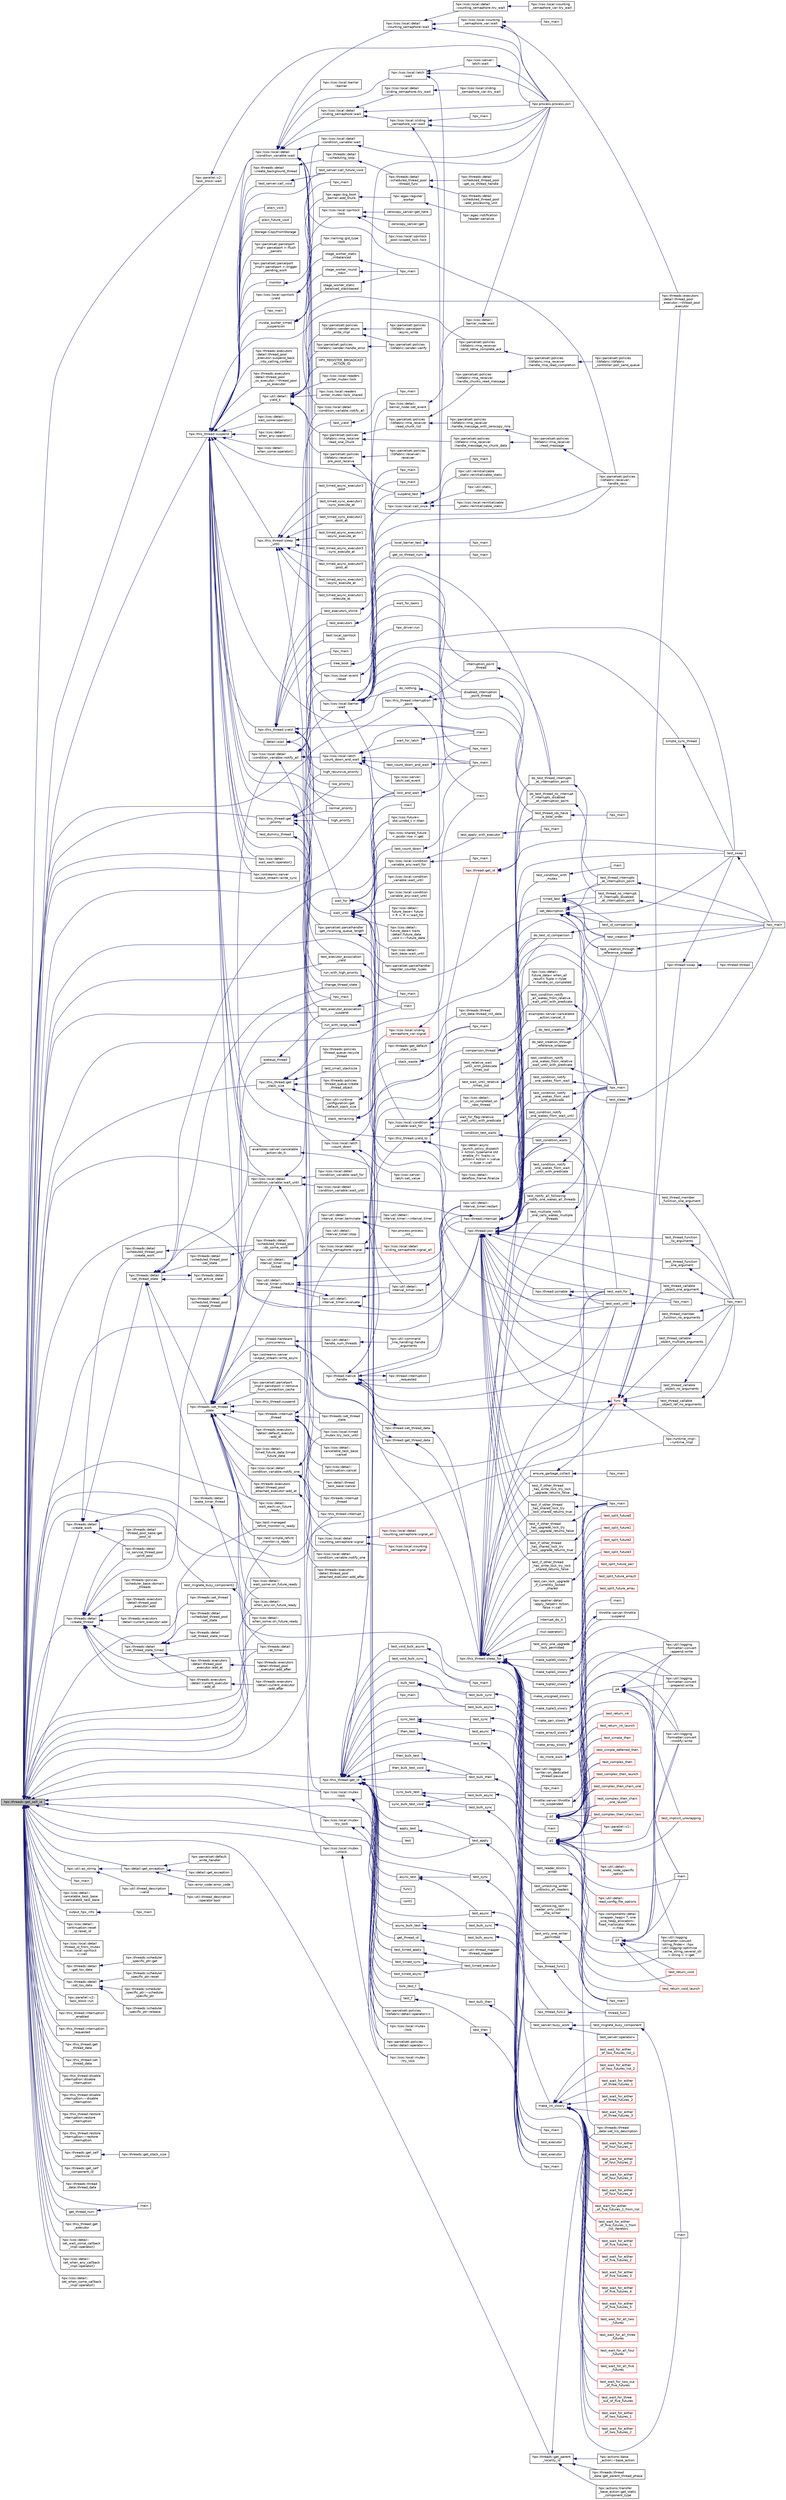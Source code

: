 digraph "hpx::threads::get_self_id"
{
  edge [fontname="Helvetica",fontsize="10",labelfontname="Helvetica",labelfontsize="10"];
  node [fontname="Helvetica",fontsize="10",shape=record];
  rankdir="LR";
  Node1404 [label="hpx::threads::get_self_id",height=0.2,width=0.4,color="black", fillcolor="grey75", style="filled", fontcolor="black"];
  Node1404 -> Node1405 [dir="back",color="midnightblue",fontsize="10",style="solid",fontname="Helvetica"];
  Node1405 [label="hpx::lcos::local::detail\l::condition_variable::wait",height=0.2,width=0.4,color="black", fillcolor="white", style="filled",URL="$d2/d39/classhpx_1_1lcos_1_1local_1_1detail_1_1condition__variable.html#a50fcaaece7968ab37d3f2e8771afabf9"];
  Node1405 -> Node1406 [dir="back",color="midnightblue",fontsize="10",style="solid",fontname="Helvetica"];
  Node1406 [label="hpx::lcos::local::detail\l::condition_variable::notify_all",height=0.2,width=0.4,color="black", fillcolor="white", style="filled",URL="$d2/d39/classhpx_1_1lcos_1_1local_1_1detail_1_1condition__variable.html#ae669c43530443e8852760f51f0ee3862"];
  Node1405 -> Node1407 [dir="back",color="midnightblue",fontsize="10",style="solid",fontname="Helvetica"];
  Node1407 [label="hpx::lcos::local::detail\l::condition_variable::wait",height=0.2,width=0.4,color="black", fillcolor="white", style="filled",URL="$d2/d39/classhpx_1_1lcos_1_1local_1_1detail_1_1condition__variable.html#aa0eda2419e7df2922669d8f8ca392376"];
  Node1407 -> Node1408 [dir="back",color="midnightblue",fontsize="10",style="solid",fontname="Helvetica"];
  Node1408 [label="hpx.process.process.join",height=0.2,width=0.4,color="black", fillcolor="white", style="filled",URL="$d3/d41/classhpx_1_1process_1_1process.html#acc7ec4687f3bf5ae121ef7b494d991d8"];
  Node1405 -> Node1409 [dir="back",color="midnightblue",fontsize="10",style="solid",fontname="Helvetica"];
  Node1409 [label="hpx::lcos::local::detail\l::counting_semaphore::wait",height=0.2,width=0.4,color="black", fillcolor="white", style="filled",URL="$d3/d61/classhpx_1_1lcos_1_1local_1_1detail_1_1counting__semaphore.html#a649923710c2ef70cfe2933926438d5fe"];
  Node1409 -> Node1410 [dir="back",color="midnightblue",fontsize="10",style="solid",fontname="Helvetica"];
  Node1410 [label="hpx::lcos::local::counting\l_semaphore_var::wait",height=0.2,width=0.4,color="black", fillcolor="white", style="filled",URL="$df/d53/classhpx_1_1lcos_1_1local_1_1counting__semaphore__var.html#a803c6b370e225e49b5033bbb4e7e91a1",tooltip="Wait for the semaphore to be signaled. "];
  Node1410 -> Node1411 [dir="back",color="midnightblue",fontsize="10",style="solid",fontname="Helvetica"];
  Node1411 [label="hpx_main",height=0.2,width=0.4,color="black", fillcolor="white", style="filled",URL="$df/de9/counting__semaphore_8cpp.html#aefd26dd818037509b2241068d57e3e1d"];
  Node1410 -> Node1408 [dir="back",color="midnightblue",fontsize="10",style="solid",fontname="Helvetica"];
  Node1410 -> Node1412 [dir="back",color="midnightblue",fontsize="10",style="solid",fontname="Helvetica"];
  Node1412 [label="hpx::threads::executors\l::detail::thread_pool\l_executor::~thread_pool\l_executor",height=0.2,width=0.4,color="black", fillcolor="white", style="filled",URL="$d0/d20/classhpx_1_1threads_1_1executors_1_1detail_1_1thread__pool__executor.html#a985ac5d8e9202879fdfb64789caf44ea"];
  Node1409 -> Node1413 [dir="back",color="midnightblue",fontsize="10",style="solid",fontname="Helvetica"];
  Node1413 [label="hpx::lcos::local::detail\l::counting_semaphore::try_wait",height=0.2,width=0.4,color="black", fillcolor="white", style="filled",URL="$d3/d61/classhpx_1_1lcos_1_1local_1_1detail_1_1counting__semaphore.html#ac320439e96c0cda1540d408c75d26aa3"];
  Node1413 -> Node1414 [dir="back",color="midnightblue",fontsize="10",style="solid",fontname="Helvetica"];
  Node1414 [label="hpx::lcos::local::counting\l_semaphore_var::try_wait",height=0.2,width=0.4,color="black", fillcolor="white", style="filled",URL="$df/d53/classhpx_1_1lcos_1_1local_1_1counting__semaphore__var.html#a81da6f6de5f9518e74768cde90d9d5b7",tooltip="Try to wait for the semaphore to be signaled. "];
  Node1409 -> Node1408 [dir="back",color="midnightblue",fontsize="10",style="solid",fontname="Helvetica"];
  Node1405 -> Node1415 [dir="back",color="midnightblue",fontsize="10",style="solid",fontname="Helvetica"];
  Node1415 [label="hpx::lcos::local::event\l::reset",height=0.2,width=0.4,color="black", fillcolor="white", style="filled",URL="$d2/d08/classhpx_1_1lcos_1_1local_1_1event.html#a1705a352cfae05961fe1f5c112199554",tooltip="Reset the event. "];
  Node1415 -> Node1416 [dir="back",color="midnightblue",fontsize="10",style="solid",fontname="Helvetica"];
  Node1416 [label="hpx::lcos::local::call_once",height=0.2,width=0.4,color="black", fillcolor="white", style="filled",URL="$d0/d47/namespacehpx_1_1lcos_1_1local.html#a3fa67464391720578b24d35907853756"];
  Node1416 -> Node1417 [dir="back",color="midnightblue",fontsize="10",style="solid",fontname="Helvetica"];
  Node1417 [label="hpx::lcos::local::reinitializable\l_static::reinitializable_static",height=0.2,width=0.4,color="black", fillcolor="white", style="filled",URL="$d4/d04/structhpx_1_1lcos_1_1local_1_1reinitializable__static.html#a5be89efcb123484e955a72ee512d0ea2"];
  Node1416 -> Node1418 [dir="back",color="midnightblue",fontsize="10",style="solid",fontname="Helvetica"];
  Node1418 [label="hpx::util::reinitializable\l_static::reinitializable_static",height=0.2,width=0.4,color="black", fillcolor="white", style="filled",URL="$d2/db7/structhpx_1_1util_1_1reinitializable__static.html#a8ebb2d00ae9b9ed3bef5751a326e57b3"];
  Node1416 -> Node1419 [dir="back",color="midnightblue",fontsize="10",style="solid",fontname="Helvetica"];
  Node1419 [label="hpx::util::static_\l::static_",height=0.2,width=0.4,color="black", fillcolor="white", style="filled",URL="$d3/dbb/structhpx_1_1util_1_1static__.html#a469d6f838e6368a1517bc1082099b8da"];
  Node1405 -> Node1420 [dir="back",color="midnightblue",fontsize="10",style="solid",fontname="Helvetica"];
  Node1420 [label="hpx::lcos::local::latch\l::count_down_and_wait",height=0.2,width=0.4,color="black", fillcolor="white", style="filled",URL="$dd/de7/classhpx_1_1lcos_1_1local_1_1latch.html#adefe7460a4205b19b2d7db2390673685"];
  Node1420 -> Node1421 [dir="back",color="midnightblue",fontsize="10",style="solid",fontname="Helvetica"];
  Node1421 [label="wait_for_latch",height=0.2,width=0.4,color="black", fillcolor="white", style="filled",URL="$d3/dd4/enumerate__threads_8cpp.html#a1044b11869f3225fc64846d4674c34a0"];
  Node1421 -> Node1422 [dir="back",color="midnightblue",fontsize="10",style="solid",fontname="Helvetica"];
  Node1422 [label="main",height=0.2,width=0.4,color="black", fillcolor="white", style="filled",URL="$d3/dd4/enumerate__threads_8cpp.html#ae66f6b31b5ad750f1fe042a706a4e3d4"];
  Node1420 -> Node1422 [dir="back",color="midnightblue",fontsize="10",style="solid",fontname="Helvetica"];
  Node1420 -> Node1423 [dir="back",color="midnightblue",fontsize="10",style="solid",fontname="Helvetica"];
  Node1423 [label="hpx::lcos::server::\llatch::set_event",height=0.2,width=0.4,color="black", fillcolor="white", style="filled",URL="$d7/d72/classhpx_1_1lcos_1_1server_1_1latch.html#ad456d4a188574ebc6bdb53f626cb8b27"];
  Node1420 -> Node1424 [dir="back",color="midnightblue",fontsize="10",style="solid",fontname="Helvetica"];
  Node1424 [label="test_count_down_and_wait",height=0.2,width=0.4,color="black", fillcolor="white", style="filled",URL="$d4/db4/local__latch_8cpp.html#a835e7630881efa4fb379972b0dc2fdb1"];
  Node1424 -> Node1425 [dir="back",color="midnightblue",fontsize="10",style="solid",fontname="Helvetica"];
  Node1425 [label="hpx_main",height=0.2,width=0.4,color="black", fillcolor="white", style="filled",URL="$d4/db4/local__latch_8cpp.html#aefd26dd818037509b2241068d57e3e1d"];
  Node1420 -> Node1425 [dir="back",color="midnightblue",fontsize="10",style="solid",fontname="Helvetica"];
  Node1420 -> Node1426 [dir="back",color="midnightblue",fontsize="10",style="solid",fontname="Helvetica"];
  Node1426 [label="test_apply",height=0.2,width=0.4,color="black", fillcolor="white", style="filled",URL="$d8/d83/minimal__async__executor_8cpp.html#a5f84f0aa2a8c7b97a91aff6d6eb013fc"];
  Node1426 -> Node1427 [dir="back",color="midnightblue",fontsize="10",style="solid",fontname="Helvetica"];
  Node1427 [label="test_executor",height=0.2,width=0.4,color="black", fillcolor="white", style="filled",URL="$d8/d83/minimal__async__executor_8cpp.html#a12065ee56eec28d3895ba316405a7116"];
  Node1420 -> Node1428 [dir="back",color="midnightblue",fontsize="10",style="solid",fontname="Helvetica"];
  Node1428 [label="test_timed_apply",height=0.2,width=0.4,color="black", fillcolor="white", style="filled",URL="$d7/de3/minimal__timed__async__executor_8cpp.html#a4efa415d3bbbec720c16e167505810e9"];
  Node1428 -> Node1429 [dir="back",color="midnightblue",fontsize="10",style="solid",fontname="Helvetica"];
  Node1429 [label="test_timed_executor",height=0.2,width=0.4,color="black", fillcolor="white", style="filled",URL="$d7/de3/minimal__timed__async__executor_8cpp.html#a4e2d002d587a77e84eb27f1f903f5094"];
  Node1405 -> Node1430 [dir="back",color="midnightblue",fontsize="10",style="solid",fontname="Helvetica"];
  Node1430 [label="hpx::lcos::local::latch\l::wait",height=0.2,width=0.4,color="black", fillcolor="white", style="filled",URL="$dd/de7/classhpx_1_1lcos_1_1local_1_1latch.html#aee0ac5a5fbb311045b28412f8f484bf0"];
  Node1430 -> Node1431 [dir="back",color="midnightblue",fontsize="10",style="solid",fontname="Helvetica"];
  Node1431 [label="hpx::lcos::server::\llatch::wait",height=0.2,width=0.4,color="black", fillcolor="white", style="filled",URL="$d7/d72/classhpx_1_1lcos_1_1server_1_1latch.html#a8fc64b5e66e9b38940ab5fef5d7f4789"];
  Node1431 -> Node1408 [dir="back",color="midnightblue",fontsize="10",style="solid",fontname="Helvetica"];
  Node1430 -> Node1425 [dir="back",color="midnightblue",fontsize="10",style="solid",fontname="Helvetica"];
  Node1430 -> Node1408 [dir="back",color="midnightblue",fontsize="10",style="solid",fontname="Helvetica"];
  Node1405 -> Node1432 [dir="back",color="midnightblue",fontsize="10",style="solid",fontname="Helvetica"];
  Node1432 [label="hpx::lcos::local::barrier\l::barrier",height=0.2,width=0.4,color="black", fillcolor="white", style="filled",URL="$da/d43/classhpx_1_1lcos_1_1local_1_1barrier.html#aefb0700d69c5d946e12d1b914ac80ba6"];
  Node1405 -> Node1433 [dir="back",color="midnightblue",fontsize="10",style="solid",fontname="Helvetica"];
  Node1433 [label="hpx::lcos::local::barrier\l::wait",height=0.2,width=0.4,color="black", fillcolor="white", style="filled",URL="$da/d43/classhpx_1_1lcos_1_1local_1_1barrier.html#ae3374c182ffd12c9975963139b6f9255"];
  Node1433 -> Node1434 [dir="back",color="midnightblue",fontsize="10",style="solid",fontname="Helvetica"];
  Node1434 [label="hpx::lcos::detail::\lbarrier_node::set_event",height=0.2,width=0.4,color="black", fillcolor="white", style="filled",URL="$dc/dd7/structhpx_1_1lcos_1_1detail_1_1barrier__node.html#a7c4df1612298d6bca82818ad1ab263e7"];
  Node1434 -> Node1435 [dir="back",color="midnightblue",fontsize="10",style="solid",fontname="Helvetica"];
  Node1435 [label="hpx::lcos::detail::\lbarrier_node::wait",height=0.2,width=0.4,color="black", fillcolor="white", style="filled",URL="$dc/dd7/structhpx_1_1lcos_1_1detail_1_1barrier__node.html#aa4e3bd2f6143714f869892b8e992c45e"];
  Node1435 -> Node1408 [dir="back",color="midnightblue",fontsize="10",style="solid",fontname="Helvetica"];
  Node1433 -> Node1436 [dir="back",color="midnightblue",fontsize="10",style="solid",fontname="Helvetica"];
  Node1436 [label="lock_and_wait",height=0.2,width=0.4,color="black", fillcolor="white", style="filled",URL="$d5/dca/hpx__thread__phase_8cpp.html#a33ae614742af7a5d14a763390f10b5ce"];
  Node1436 -> Node1437 [dir="back",color="midnightblue",fontsize="10",style="solid",fontname="Helvetica"];
  Node1437 [label="hpx_main",height=0.2,width=0.4,color="black", fillcolor="white", style="filled",URL="$d5/dca/hpx__thread__phase_8cpp.html#aaf67a3863f19ff7033e239ebb1204fb7"];
  Node1433 -> Node1437 [dir="back",color="midnightblue",fontsize="10",style="solid",fontname="Helvetica"];
  Node1433 -> Node1438 [dir="back",color="midnightblue",fontsize="10",style="solid",fontname="Helvetica"];
  Node1438 [label="hpx_driver::run",height=0.2,width=0.4,color="black", fillcolor="white", style="filled",URL="$df/d10/structhpx__driver.html#a18f4851aebac8f2b382fae393675108f"];
  Node1433 -> Node1439 [dir="back",color="midnightblue",fontsize="10",style="solid",fontname="Helvetica"];
  Node1439 [label="local_barrier_test",height=0.2,width=0.4,color="black", fillcolor="white", style="filled",URL="$d2/db4/tests_2unit_2lcos_2local__barrier_8cpp.html#aa0780d94f0cd2b7fb0085691df108c5d"];
  Node1439 -> Node1440 [dir="back",color="midnightblue",fontsize="10",style="solid",fontname="Helvetica"];
  Node1440 [label="hpx_main",height=0.2,width=0.4,color="black", fillcolor="white", style="filled",URL="$d2/db4/tests_2unit_2lcos_2local__barrier_8cpp.html#aaf67a3863f19ff7033e239ebb1204fb7"];
  Node1433 -> Node1441 [dir="back",color="midnightblue",fontsize="10",style="solid",fontname="Helvetica"];
  Node1441 [label="get_os_thread_num",height=0.2,width=0.4,color="black", fillcolor="white", style="filled",URL="$d2/dfb/os__thread__num_8cpp.html#a4e93c08a1dab5895036ff150c5cbf0aa"];
  Node1441 -> Node1442 [dir="back",color="midnightblue",fontsize="10",style="solid",fontname="Helvetica"];
  Node1442 [label="hpx_main",height=0.2,width=0.4,color="black", fillcolor="white", style="filled",URL="$d2/dfb/os__thread__num_8cpp.html#aaf67a3863f19ff7033e239ebb1204fb7"];
  Node1433 -> Node1408 [dir="back",color="midnightblue",fontsize="10",style="solid",fontname="Helvetica"];
  Node1433 -> Node1443 [dir="back",color="midnightblue",fontsize="10",style="solid",fontname="Helvetica"];
  Node1443 [label="interruption_point\l_thread",height=0.2,width=0.4,color="black", fillcolor="white", style="filled",URL="$d0/d4e/tests_2unit_2threads_2thread_8cpp.html#a4ed7731f04404da6ea18c2204329f7cb"];
  Node1443 -> Node1444 [dir="back",color="midnightblue",fontsize="10",style="solid",fontname="Helvetica"];
  Node1444 [label="do_test_thread_interrupts\l_at_interruption_point",height=0.2,width=0.4,color="black", fillcolor="white", style="filled",URL="$d0/d4e/tests_2unit_2threads_2thread_8cpp.html#a1592be75203d2ef54f0a19832cacecf8"];
  Node1444 -> Node1445 [dir="back",color="midnightblue",fontsize="10",style="solid",fontname="Helvetica"];
  Node1445 [label="test_thread_interrupts\l_at_interruption_point",height=0.2,width=0.4,color="black", fillcolor="white", style="filled",URL="$d0/d4e/tests_2unit_2threads_2thread_8cpp.html#a4a6a8c2918dcd825da0102f3a63bf24a"];
  Node1445 -> Node1446 [dir="back",color="midnightblue",fontsize="10",style="solid",fontname="Helvetica"];
  Node1446 [label="hpx_main",height=0.2,width=0.4,color="black", fillcolor="white", style="filled",URL="$d0/d4e/tests_2unit_2threads_2thread_8cpp.html#a255f773d830db5ca937cff11c2692fa2"];
  Node1433 -> Node1444 [dir="back",color="midnightblue",fontsize="10",style="solid",fontname="Helvetica"];
  Node1433 -> Node1447 [dir="back",color="midnightblue",fontsize="10",style="solid",fontname="Helvetica"];
  Node1447 [label="disabled_interruption\l_point_thread",height=0.2,width=0.4,color="black", fillcolor="white", style="filled",URL="$d0/d4e/tests_2unit_2threads_2thread_8cpp.html#a36cf1f1e669661313a3a2657b174f7c2"];
  Node1447 -> Node1448 [dir="back",color="midnightblue",fontsize="10",style="solid",fontname="Helvetica"];
  Node1448 [label="do_test_thread_no_interrupt\l_if_interrupts_disabled\l_at_interruption_point",height=0.2,width=0.4,color="black", fillcolor="white", style="filled",URL="$d0/d4e/tests_2unit_2threads_2thread_8cpp.html#a83a3b29d9f2edb5952625e72f9651985"];
  Node1448 -> Node1449 [dir="back",color="midnightblue",fontsize="10",style="solid",fontname="Helvetica"];
  Node1449 [label="test_thread_no_interrupt\l_if_interrupts_disabled\l_at_interruption_point",height=0.2,width=0.4,color="black", fillcolor="white", style="filled",URL="$d0/d4e/tests_2unit_2threads_2thread_8cpp.html#ae8589f467c87f24293dd95710b4d8374"];
  Node1449 -> Node1446 [dir="back",color="midnightblue",fontsize="10",style="solid",fontname="Helvetica"];
  Node1433 -> Node1448 [dir="back",color="midnightblue",fontsize="10",style="solid",fontname="Helvetica"];
  Node1433 -> Node1450 [dir="back",color="midnightblue",fontsize="10",style="solid",fontname="Helvetica"];
  Node1450 [label="simple_sync_thread",height=0.2,width=0.4,color="black", fillcolor="white", style="filled",URL="$d0/d4e/tests_2unit_2threads_2thread_8cpp.html#aafe091deb4ce014ec0d8354ca4219cb3"];
  Node1450 -> Node1451 [dir="back",color="midnightblue",fontsize="10",style="solid",fontname="Helvetica"];
  Node1451 [label="test_swap",height=0.2,width=0.4,color="black", fillcolor="white", style="filled",URL="$d0/d4e/tests_2unit_2threads_2thread_8cpp.html#aa9645d2d1912efd27e83867429e862d0"];
  Node1451 -> Node1446 [dir="back",color="midnightblue",fontsize="10",style="solid",fontname="Helvetica"];
  Node1433 -> Node1451 [dir="back",color="midnightblue",fontsize="10",style="solid",fontname="Helvetica"];
  Node1433 -> Node1452 [dir="back",color="midnightblue",fontsize="10",style="solid",fontname="Helvetica"];
  Node1452 [label="do_nothing",height=0.2,width=0.4,color="black", fillcolor="white", style="filled",URL="$df/d88/thread__id_8cpp.html#ad27c188384788837a2a71dde38635725"];
  Node1452 -> Node1453 [dir="back",color="midnightblue",fontsize="10",style="solid",fontname="Helvetica"];
  Node1453 [label="test_thread_ids_have\l_a_total_order",height=0.2,width=0.4,color="black", fillcolor="white", style="filled",URL="$df/d88/thread__id_8cpp.html#a95604be93f5422b5bc87778cff21bde1"];
  Node1453 -> Node1454 [dir="back",color="midnightblue",fontsize="10",style="solid",fontname="Helvetica"];
  Node1454 [label="hpx_main",height=0.2,width=0.4,color="black", fillcolor="white", style="filled",URL="$df/d88/thread__id_8cpp.html#a255f773d830db5ca937cff11c2692fa2"];
  Node1433 -> Node1453 [dir="back",color="midnightblue",fontsize="10",style="solid",fontname="Helvetica"];
  Node1433 -> Node1455 [dir="back",color="midnightblue",fontsize="10",style="solid",fontname="Helvetica"];
  Node1455 [label="suspend_test",height=0.2,width=0.4,color="black", fillcolor="white", style="filled",URL="$db/d59/thread__suspend__duration_8cpp.html#a51db1109c6dea5b277ccfc6e1a2e0a18"];
  Node1455 -> Node1456 [dir="back",color="midnightblue",fontsize="10",style="solid",fontname="Helvetica"];
  Node1456 [label="hpx_main",height=0.2,width=0.4,color="black", fillcolor="white", style="filled",URL="$db/d59/thread__suspend__duration_8cpp.html#aaf67a3863f19ff7033e239ebb1204fb7"];
  Node1433 -> Node1457 [dir="back",color="midnightblue",fontsize="10",style="solid",fontname="Helvetica"];
  Node1457 [label="wait_for_tasks",height=0.2,width=0.4,color="black", fillcolor="white", style="filled",URL="$df/de1/timed__task__spawn_8cpp.html#a9343f118f9876c51c2ce9a733a41320f"];
  Node1405 -> Node1458 [dir="back",color="midnightblue",fontsize="10",style="solid",fontname="Helvetica"];
  Node1458 [label="hpx::lcos::local::mutex\l::lock",height=0.2,width=0.4,color="black", fillcolor="white", style="filled",URL="$d2/dd8/classhpx_1_1lcos_1_1local_1_1mutex.html#a82c6428f1de7bf66ce8a6e915a2aed5f"];
  Node1458 -> Node1459 [dir="back",color="midnightblue",fontsize="10",style="solid",fontname="Helvetica"];
  Node1459 [label="hpx::lcos::local::mutex\l::lock",height=0.2,width=0.4,color="black", fillcolor="white", style="filled",URL="$d2/dd8/classhpx_1_1lcos_1_1local_1_1mutex.html#abd3ddfa3586c7bc6a2549c26ac4acdf2"];
  Node1405 -> Node1408 [dir="back",color="midnightblue",fontsize="10",style="solid",fontname="Helvetica"];
  Node1405 -> Node1460 [dir="back",color="midnightblue",fontsize="10",style="solid",fontname="Helvetica"];
  Node1460 [label="hpx::parcelset::policies\l::libfabric::receiver::\lhandle_recv",height=0.2,width=0.4,color="black", fillcolor="white", style="filled",URL="$d9/df5/structhpx_1_1parcelset_1_1policies_1_1libfabric_1_1receiver.html#ae18eac5b1593bc79ba31cf828177d611"];
  Node1405 -> Node1461 [dir="back",color="midnightblue",fontsize="10",style="solid",fontname="Helvetica"];
  Node1461 [label="hpx::lcos::local::detail\l::sliding_semaphore::wait",height=0.2,width=0.4,color="black", fillcolor="white", style="filled",URL="$d4/d7a/classhpx_1_1lcos_1_1local_1_1detail_1_1sliding__semaphore.html#ab93bd7db6fac9f091a701a35ceea6a8c"];
  Node1461 -> Node1408 [dir="back",color="midnightblue",fontsize="10",style="solid",fontname="Helvetica"];
  Node1461 -> Node1462 [dir="back",color="midnightblue",fontsize="10",style="solid",fontname="Helvetica"];
  Node1462 [label="hpx::lcos::local::detail\l::sliding_semaphore::try_wait",height=0.2,width=0.4,color="black", fillcolor="white", style="filled",URL="$d4/d7a/classhpx_1_1lcos_1_1local_1_1detail_1_1sliding__semaphore.html#a3f898ca8cb6887f6c1325e8c0392724f"];
  Node1462 -> Node1463 [dir="back",color="midnightblue",fontsize="10",style="solid",fontname="Helvetica"];
  Node1463 [label="hpx::lcos::local::sliding\l_semaphore_var::try_wait",height=0.2,width=0.4,color="black", fillcolor="white", style="filled",URL="$d4/d2e/classhpx_1_1lcos_1_1local_1_1sliding__semaphore__var.html#a48d43b408a60a3d0e1e85948c40d9eb6",tooltip="Try to wait for the semaphore to be signaled. "];
  Node1461 -> Node1464 [dir="back",color="midnightblue",fontsize="10",style="solid",fontname="Helvetica"];
  Node1464 [label="hpx::lcos::local::sliding\l_semaphore_var::wait",height=0.2,width=0.4,color="black", fillcolor="white", style="filled",URL="$d4/d2e/classhpx_1_1lcos_1_1local_1_1sliding__semaphore__var.html#a5f0aa09a61e9d9fb091d7ba6b10c8550",tooltip="Wait for the semaphore to be signaled. "];
  Node1464 -> Node1408 [dir="back",color="midnightblue",fontsize="10",style="solid",fontname="Helvetica"];
  Node1464 -> Node1465 [dir="back",color="midnightblue",fontsize="10",style="solid",fontname="Helvetica"];
  Node1465 [label="hpx_main",height=0.2,width=0.4,color="black", fillcolor="white", style="filled",URL="$d2/d38/sliding__semaphore_8cpp.html#aefd26dd818037509b2241068d57e3e1d"];
  Node1464 -> Node1466 [dir="back",color="midnightblue",fontsize="10",style="solid",fontname="Helvetica"];
  Node1466 [label="main",height=0.2,width=0.4,color="black", fillcolor="white", style="filled",URL="$da/da6/sliding__semaphore__2338_8cpp.html#ae66f6b31b5ad750f1fe042a706a4e3d4"];
  Node1404 -> Node1467 [dir="back",color="midnightblue",fontsize="10",style="solid",fontname="Helvetica"];
  Node1467 [label="hpx::lcos::local::detail\l::condition_variable::wait_until",height=0.2,width=0.4,color="black", fillcolor="white", style="filled",URL="$d2/d39/classhpx_1_1lcos_1_1local_1_1detail_1_1condition__variable.html#a3c608ceb722edb8d30c821eb0857e680"];
  Node1467 -> Node1407 [dir="back",color="midnightblue",fontsize="10",style="solid",fontname="Helvetica"];
  Node1467 -> Node1468 [dir="back",color="midnightblue",fontsize="10",style="solid",fontname="Helvetica"];
  Node1468 [label="hpx::lcos::local::detail\l::condition_variable::wait_until",height=0.2,width=0.4,color="black", fillcolor="white", style="filled",URL="$d2/d39/classhpx_1_1lcos_1_1local_1_1detail_1_1condition__variable.html#a425f1e67d3ff51b6fd0df3bdc9bcb2f0"];
  Node1467 -> Node1469 [dir="back",color="midnightblue",fontsize="10",style="solid",fontname="Helvetica"];
  Node1469 [label="hpx::lcos::local::detail\l::condition_variable::wait_for",height=0.2,width=0.4,color="black", fillcolor="white", style="filled",URL="$d2/d39/classhpx_1_1lcos_1_1local_1_1detail_1_1condition__variable.html#a5431ff3797fe29a6e04741fa97dca2f5"];
  Node1467 -> Node1470 [dir="back",color="midnightblue",fontsize="10",style="solid",fontname="Helvetica"];
  Node1470 [label="hpx::lcos::local::timed\l_mutex::try_lock_until",height=0.2,width=0.4,color="black", fillcolor="white", style="filled",URL="$dd/dd9/classhpx_1_1lcos_1_1local_1_1timed__mutex.html#ac694789a5ec73caa796ada83ed3fddd8"];
  Node1404 -> Node1471 [dir="back",color="midnightblue",fontsize="10",style="solid",fontname="Helvetica"];
  Node1471 [label="hpx::threads::detail\l::create_thread",height=0.2,width=0.4,color="black", fillcolor="white", style="filled",URL="$d2/dd1/namespacehpx_1_1threads_1_1detail.html#a7e333273a07aca5a12fea02ff99e9e3a"];
  Node1471 -> Node1472 [dir="back",color="midnightblue",fontsize="10",style="solid",fontname="Helvetica"];
  Node1472 [label="hpx::threads::executors\l::detail::current_executor::add",height=0.2,width=0.4,color="black", fillcolor="white", style="filled",URL="$d9/d5b/classhpx_1_1threads_1_1executors_1_1detail_1_1current__executor.html#ac8579cca96abcccec14b69200aa32d06"];
  Node1471 -> Node1473 [dir="back",color="midnightblue",fontsize="10",style="solid",fontname="Helvetica"];
  Node1473 [label="hpx::threads::executors\l::detail::current_executor\l::add_at",height=0.2,width=0.4,color="black", fillcolor="white", style="filled",URL="$d9/d5b/classhpx_1_1threads_1_1executors_1_1detail_1_1current__executor.html#a776cf0363bb6621f2490b07e62d8f1b6"];
  Node1473 -> Node1474 [dir="back",color="midnightblue",fontsize="10",style="solid",fontname="Helvetica"];
  Node1474 [label="hpx::threads::executors\l::detail::current_executor\l::add_after",height=0.2,width=0.4,color="black", fillcolor="white", style="filled",URL="$d9/d5b/classhpx_1_1threads_1_1executors_1_1detail_1_1current__executor.html#a2b63b16283f6784d8a5561cf44cd89bd"];
  Node1471 -> Node1475 [dir="back",color="midnightblue",fontsize="10",style="solid",fontname="Helvetica"];
  Node1475 [label="hpx::threads::detail\l::io_service_thread_pool\l::print_pool",height=0.2,width=0.4,color="black", fillcolor="white", style="filled",URL="$d9/d4a/classhpx_1_1threads_1_1detail_1_1io__service__thread__pool.html#a78fe0f8daa3ec7c358600bfa3b7179ac"];
  Node1471 -> Node1476 [dir="back",color="midnightblue",fontsize="10",style="solid",fontname="Helvetica"];
  Node1476 [label="hpx::threads::detail\l::scheduled_thread_pool\l::create_thread",height=0.2,width=0.4,color="black", fillcolor="white", style="filled",URL="$d2/df7/classhpx_1_1threads_1_1detail_1_1scheduled__thread__pool.html#a35bce62894f8945059a7b831defdce60"];
  Node1476 -> Node1477 [dir="back",color="midnightblue",fontsize="10",style="solid",fontname="Helvetica"];
  Node1477 [label="hpx::threads::detail\l::scheduled_thread_pool\l::do_some_work",height=0.2,width=0.4,color="black", fillcolor="white", style="filled",URL="$d2/df7/classhpx_1_1threads_1_1detail_1_1scheduled__thread__pool.html#a2810dd874b141ce2dc912bbb195e8991"];
  Node1471 -> Node1478 [dir="back",color="midnightblue",fontsize="10",style="solid",fontname="Helvetica"];
  Node1478 [label="hpx::threads::policies\l::scheduler_base::domain\l_threads",height=0.2,width=0.4,color="black", fillcolor="white", style="filled",URL="$dd/d7e/structhpx_1_1threads_1_1policies_1_1scheduler__base.html#a55fe864c7b0c34c284a1a929f42d6ed9"];
  Node1471 -> Node1479 [dir="back",color="midnightblue",fontsize="10",style="solid",fontname="Helvetica"];
  Node1479 [label="hpx::threads::detail\l::at_timer",height=0.2,width=0.4,color="black", fillcolor="white", style="filled",URL="$d2/dd1/namespacehpx_1_1threads_1_1detail.html#a813ad11c8379e8170eb0d508db38b44a"];
  Node1471 -> Node1480 [dir="back",color="midnightblue",fontsize="10",style="solid",fontname="Helvetica"];
  Node1480 [label="hpx::threads::detail\l::set_thread_state_timed",height=0.2,width=0.4,color="black", fillcolor="white", style="filled",URL="$d2/dd1/namespacehpx_1_1threads_1_1detail.html#a1c568c5fde68984628bf25fa41a29832"];
  Node1480 -> Node1473 [dir="back",color="midnightblue",fontsize="10",style="solid",fontname="Helvetica"];
  Node1480 -> Node1481 [dir="back",color="midnightblue",fontsize="10",style="solid",fontname="Helvetica"];
  Node1481 [label="hpx::threads::detail\l::scheduled_thread_pool\l::set_state",height=0.2,width=0.4,color="black", fillcolor="white", style="filled",URL="$d2/df7/classhpx_1_1threads_1_1detail_1_1scheduled__thread__pool.html#a4c5c2e57730a788a22926759bcc07972"];
  Node1480 -> Node1482 [dir="back",color="midnightblue",fontsize="10",style="solid",fontname="Helvetica"];
  Node1482 [label="hpx::threads::detail\l::set_thread_state_timed",height=0.2,width=0.4,color="black", fillcolor="white", style="filled",URL="$d2/dd1/namespacehpx_1_1threads_1_1detail.html#a2f59ba27b38e03bceaf57b2be5eb88b5"];
  Node1480 -> Node1483 [dir="back",color="midnightblue",fontsize="10",style="solid",fontname="Helvetica"];
  Node1483 [label="hpx::threads::set_thread\l_state",height=0.2,width=0.4,color="black", fillcolor="white", style="filled",URL="$d7/d28/namespacehpx_1_1threads.html#a64be9622827ac72ca256c8ca721c16df",tooltip="Set the thread state of the thread referenced by the thread_id id. "];
  Node1480 -> Node1484 [dir="back",color="midnightblue",fontsize="10",style="solid",fontname="Helvetica"];
  Node1484 [label="hpx::threads::executors\l::detail::thread_pool\l_executor::add_at",height=0.2,width=0.4,color="black", fillcolor="white", style="filled",URL="$d0/d20/classhpx_1_1threads_1_1executors_1_1detail_1_1thread__pool__executor.html#a37cab998cff7103de1ab5a5cb2615def"];
  Node1484 -> Node1485 [dir="back",color="midnightblue",fontsize="10",style="solid",fontname="Helvetica"];
  Node1485 [label="hpx::threads::executors\l::detail::thread_pool\l_executor::add_after",height=0.2,width=0.4,color="black", fillcolor="white", style="filled",URL="$d0/d20/classhpx_1_1threads_1_1executors_1_1detail_1_1thread__pool__executor.html#a92d1c42868fb658926003debe966792e"];
  Node1471 -> Node1486 [dir="back",color="midnightblue",fontsize="10",style="solid",fontname="Helvetica"];
  Node1486 [label="hpx::threads::detail\l::thread_pool_base::get\l_pool_id",height=0.2,width=0.4,color="black", fillcolor="white", style="filled",URL="$de/dae/classhpx_1_1threads_1_1detail_1_1thread__pool__base.html#a0ba1ecf965f230dfcce73460da847128"];
  Node1471 -> Node1487 [dir="back",color="midnightblue",fontsize="10",style="solid",fontname="Helvetica"];
  Node1487 [label="hpx::threads::executors\l::detail::thread_pool\l_executor::add",height=0.2,width=0.4,color="black", fillcolor="white", style="filled",URL="$d0/d20/classhpx_1_1threads_1_1executors_1_1detail_1_1thread__pool__executor.html#a8cbc4a189e60d309fb3bc9c739ef0acd"];
  Node1471 -> Node1484 [dir="back",color="midnightblue",fontsize="10",style="solid",fontname="Helvetica"];
  Node1404 -> Node1488 [dir="back",color="midnightblue",fontsize="10",style="solid",fontname="Helvetica"];
  Node1488 [label="hpx::threads::detail\l::create_work",height=0.2,width=0.4,color="black", fillcolor="white", style="filled",URL="$d2/dd1/namespacehpx_1_1threads_1_1detail.html#ae22384a3c1b1a1940032fad068fb54b1"];
  Node1488 -> Node1475 [dir="back",color="midnightblue",fontsize="10",style="solid",fontname="Helvetica"];
  Node1488 -> Node1489 [dir="back",color="midnightblue",fontsize="10",style="solid",fontname="Helvetica"];
  Node1489 [label="test_migrate_busy_component2",height=0.2,width=0.4,color="black", fillcolor="white", style="filled",URL="$dc/d78/migrate__component_8cpp.html#a8ec118d733854b5250bbb4c0f425f829"];
  Node1489 -> Node1490 [dir="back",color="midnightblue",fontsize="10",style="solid",fontname="Helvetica"];
  Node1490 [label="main",height=0.2,width=0.4,color="black", fillcolor="white", style="filled",URL="$dc/d78/migrate__component_8cpp.html#ae66f6b31b5ad750f1fe042a706a4e3d4"];
  Node1488 -> Node1491 [dir="back",color="midnightblue",fontsize="10",style="solid",fontname="Helvetica"];
  Node1491 [label="hpx::threads::detail\l::scheduled_thread_pool\l::create_work",height=0.2,width=0.4,color="black", fillcolor="white", style="filled",URL="$d2/df7/classhpx_1_1threads_1_1detail_1_1scheduled__thread__pool.html#af80cc48c3511bd7c9c96c26304e50691"];
  Node1491 -> Node1477 [dir="back",color="midnightblue",fontsize="10",style="solid",fontname="Helvetica"];
  Node1488 -> Node1492 [dir="back",color="midnightblue",fontsize="10",style="solid",fontname="Helvetica"];
  Node1492 [label="hpx::threads::detail\l::set_thread_state",height=0.2,width=0.4,color="black", fillcolor="white", style="filled",URL="$d2/dd1/namespacehpx_1_1threads_1_1detail.html#af85ddc854c4a149bf1738eb1b111b9ab"];
  Node1492 -> Node1436 [dir="back",color="midnightblue",fontsize="10",style="solid",fontname="Helvetica"];
  Node1492 -> Node1493 [dir="back",color="midnightblue",fontsize="10",style="solid",fontname="Helvetica"];
  Node1493 [label="hpx::threads::detail\l::scheduled_thread_pool\l::set_state",height=0.2,width=0.4,color="black", fillcolor="white", style="filled",URL="$d2/df7/classhpx_1_1threads_1_1detail_1_1scheduled__thread__pool.html#a189f39002cdbc0e7a95a5e9222af3f56"];
  Node1493 -> Node1477 [dir="back",color="midnightblue",fontsize="10",style="solid",fontname="Helvetica"];
  Node1492 -> Node1494 [dir="back",color="midnightblue",fontsize="10",style="solid",fontname="Helvetica"];
  Node1494 [label="change_thread_state",height=0.2,width=0.4,color="black", fillcolor="white", style="filled",URL="$d4/d81/set__thread__state_8cpp.html#a3dc52291a245e2c16461379250066835"];
  Node1492 -> Node1495 [dir="back",color="midnightblue",fontsize="10",style="solid",fontname="Helvetica"];
  Node1495 [label="hpx_main",height=0.2,width=0.4,color="black", fillcolor="white", style="filled",URL="$d4/d81/set__thread__state_8cpp.html#aaf67a3863f19ff7033e239ebb1204fb7"];
  Node1492 -> Node1496 [dir="back",color="midnightblue",fontsize="10",style="solid",fontname="Helvetica"];
  Node1496 [label="hpx::threads::detail\l::set_active_state",height=0.2,width=0.4,color="black", fillcolor="white", style="filled",URL="$d2/dd1/namespacehpx_1_1threads_1_1detail.html#a45884a5bf04ad66a4f259231a3947e76"];
  Node1496 -> Node1492 [dir="back",color="midnightblue",fontsize="10",style="solid",fontname="Helvetica"];
  Node1492 -> Node1497 [dir="back",color="midnightblue",fontsize="10",style="solid",fontname="Helvetica"];
  Node1497 [label="hpx::threads::detail\l::wake_timer_thread",height=0.2,width=0.4,color="black", fillcolor="white", style="filled",URL="$d2/dd1/namespacehpx_1_1threads_1_1detail.html#adecffcabdb02c63742d7dbeb370f6980"];
  Node1497 -> Node1479 [dir="back",color="midnightblue",fontsize="10",style="solid",fontname="Helvetica"];
  Node1492 -> Node1498 [dir="back",color="midnightblue",fontsize="10",style="solid",fontname="Helvetica"];
  Node1498 [label="hpx::threads::set_thread\l_state",height=0.2,width=0.4,color="black", fillcolor="white", style="filled",URL="$d7/d28/namespacehpx_1_1threads.html#ac0690ad16ad778bcc79dcd727cc33025",tooltip="Set the thread state of the thread referenced by the thread_id id. "];
  Node1498 -> Node1499 [dir="back",color="midnightblue",fontsize="10",style="solid",fontname="Helvetica"];
  Node1499 [label="hpx::lcos::local::detail\l::condition_variable::notify_one",height=0.2,width=0.4,color="black", fillcolor="white", style="filled",URL="$d2/d39/classhpx_1_1lcos_1_1local_1_1detail_1_1condition__variable.html#a1114509fc37e205c7d921fe4a7f1d26a"];
  Node1499 -> Node1500 [dir="back",color="midnightblue",fontsize="10",style="solid",fontname="Helvetica"];
  Node1500 [label="hpx::lcos::local::detail\l::condition_variable::notify_one",height=0.2,width=0.4,color="black", fillcolor="white", style="filled",URL="$d2/d39/classhpx_1_1lcos_1_1local_1_1detail_1_1condition__variable.html#a4be9ae9854b8eaa995874d6dffd52652"];
  Node1499 -> Node1501 [dir="back",color="midnightblue",fontsize="10",style="solid",fontname="Helvetica"];
  Node1501 [label="hpx::lcos::local::detail\l::counting_semaphore::signal",height=0.2,width=0.4,color="black", fillcolor="white", style="filled",URL="$d3/d61/classhpx_1_1lcos_1_1local_1_1detail_1_1counting__semaphore.html#a927d73ef311e041d32c6ce124766899d"];
  Node1501 -> Node1502 [dir="back",color="midnightblue",fontsize="10",style="solid",fontname="Helvetica"];
  Node1502 [label="hpx::lcos::local::counting\l_semaphore_var::signal",height=0.2,width=0.4,color="red", fillcolor="white", style="filled",URL="$df/d53/classhpx_1_1lcos_1_1local_1_1counting__semaphore__var.html#a5eab648deb92bdd61e680ea16d736f1a",tooltip="Signal the semaphore. "];
  Node1501 -> Node1504 [dir="back",color="midnightblue",fontsize="10",style="solid",fontname="Helvetica"];
  Node1504 [label="hpx::lcos::local::detail\l::counting_semaphore::signal_all",height=0.2,width=0.4,color="red", fillcolor="white", style="filled",URL="$d3/d61/classhpx_1_1lcos_1_1local_1_1detail_1_1counting__semaphore.html#a182df19eb28dc4d52b76af0a215504c0"];
  Node1499 -> Node1506 [dir="back",color="midnightblue",fontsize="10",style="solid",fontname="Helvetica"];
  Node1506 [label="hpx::lcos::local::mutex\l::unlock",height=0.2,width=0.4,color="black", fillcolor="white", style="filled",URL="$d2/dd8/classhpx_1_1lcos_1_1local_1_1mutex.html#a7d26a65ecfa3babe4eaab84f974d2b64"];
  Node1506 -> Node1507 [dir="back",color="midnightblue",fontsize="10",style="solid",fontname="Helvetica"];
  Node1507 [label="hpx::lcos::local::mutex\l::try_lock",height=0.2,width=0.4,color="black", fillcolor="white", style="filled",URL="$d2/dd8/classhpx_1_1lcos_1_1local_1_1mutex.html#a5803440ac847bca2eec131d27457ca2f"];
  Node1499 -> Node1460 [dir="back",color="midnightblue",fontsize="10",style="solid",fontname="Helvetica"];
  Node1499 -> Node1508 [dir="back",color="midnightblue",fontsize="10",style="solid",fontname="Helvetica"];
  Node1508 [label="hpx::lcos::local::detail\l::sliding_semaphore::signal",height=0.2,width=0.4,color="black", fillcolor="white", style="filled",URL="$d4/d7a/classhpx_1_1lcos_1_1local_1_1detail_1_1sliding__semaphore.html#ada80c92055d95c750944b8e63b8b5e5e"];
  Node1508 -> Node1509 [dir="back",color="midnightblue",fontsize="10",style="solid",fontname="Helvetica"];
  Node1509 [label="hpx::lcos::local::detail\l::sliding_semaphore::signal_all",height=0.2,width=0.4,color="red", fillcolor="white", style="filled",URL="$d4/d7a/classhpx_1_1lcos_1_1local_1_1detail_1_1sliding__semaphore.html#ab26e042b6c41b664bfe3977c3ce4b2a1"];
  Node1508 -> Node1511 [dir="back",color="midnightblue",fontsize="10",style="solid",fontname="Helvetica"];
  Node1511 [label="hpx::lcos::local::sliding\l_semaphore_var::signal",height=0.2,width=0.4,color="red", fillcolor="white", style="filled",URL="$d4/d2e/classhpx_1_1lcos_1_1local_1_1sliding__semaphore__var.html#a45c335c3fedc79f6e985252feab55a03",tooltip="Signal the semaphore. "];
  Node1511 -> Node1466 [dir="back",color="midnightblue",fontsize="10",style="solid",fontname="Helvetica"];
  Node1498 -> Node1513 [dir="back",color="midnightblue",fontsize="10",style="solid",fontname="Helvetica"];
  Node1513 [label="hpx::lcos::local::detail\l::condition_variable::notify_all",height=0.2,width=0.4,color="black", fillcolor="white", style="filled",URL="$d2/d39/classhpx_1_1lcos_1_1local_1_1detail_1_1condition__variable.html#adb0b4abe6f75aa3fad397b6a556ff1ae"];
  Node1513 -> Node1406 [dir="back",color="midnightblue",fontsize="10",style="solid",fontname="Helvetica"];
  Node1513 -> Node1415 [dir="back",color="midnightblue",fontsize="10",style="solid",fontname="Helvetica"];
  Node1513 -> Node1420 [dir="back",color="midnightblue",fontsize="10",style="solid",fontname="Helvetica"];
  Node1513 -> Node1514 [dir="back",color="midnightblue",fontsize="10",style="solid",fontname="Helvetica"];
  Node1514 [label="hpx::lcos::local::latch\l::count_down",height=0.2,width=0.4,color="black", fillcolor="white", style="filled",URL="$dd/de7/classhpx_1_1lcos_1_1local_1_1latch.html#aef25cea98d12a646af282d0251583d53"];
  Node1514 -> Node1515 [dir="back",color="midnightblue",fontsize="10",style="solid",fontname="Helvetica"];
  Node1515 [label="hpx::lcos::server::\llatch::set_value",height=0.2,width=0.4,color="black", fillcolor="white", style="filled",URL="$d7/d72/classhpx_1_1lcos_1_1server_1_1latch.html#a547d6f9581fc315e3ab990be67bfa5eb",tooltip="This is invoked whenever the count_down() function is called. "];
  Node1514 -> Node1516 [dir="back",color="midnightblue",fontsize="10",style="solid",fontname="Helvetica"];
  Node1516 [label="test_count_down",height=0.2,width=0.4,color="black", fillcolor="white", style="filled",URL="$d4/db4/local__latch_8cpp.html#a6920c9633d0c95c497d3a4ee446a2bc5"];
  Node1516 -> Node1425 [dir="back",color="midnightblue",fontsize="10",style="solid",fontname="Helvetica"];
  Node1514 -> Node1517 [dir="back",color="midnightblue",fontsize="10",style="solid",fontname="Helvetica"];
  Node1517 [label="apply_test",height=0.2,width=0.4,color="black", fillcolor="white", style="filled",URL="$d8/d83/minimal__async__executor_8cpp.html#a7e42b6242cfc769ca209a7d7db8e7f16"];
  Node1517 -> Node1426 [dir="back",color="midnightblue",fontsize="10",style="solid",fontname="Helvetica"];
  Node1513 -> Node1433 [dir="back",color="midnightblue",fontsize="10",style="solid",fontname="Helvetica"];
  Node1498 -> Node1467 [dir="back",color="midnightblue",fontsize="10",style="solid",fontname="Helvetica"];
  Node1498 -> Node1518 [dir="back",color="midnightblue",fontsize="10",style="solid",fontname="Helvetica"];
  Node1518 [label="hpx::threads::executors\l::detail::default_executor\l::add_at",height=0.2,width=0.4,color="black", fillcolor="white", style="filled",URL="$dd/df3/classhpx_1_1threads_1_1executors_1_1detail_1_1default__executor.html#a1093430680e0b7de889020efb0137cb0"];
  Node1498 -> Node1519 [dir="back",color="midnightblue",fontsize="10",style="solid",fontname="Helvetica"];
  Node1519 [label="hpx::lcos::detail::\ltimed_future_data::timed\l_future_data",height=0.2,width=0.4,color="black", fillcolor="white", style="filled",URL="$d2/d3d/structhpx_1_1lcos_1_1detail_1_1timed__future__data.html#aef36ff98593378896469fa3edbaf682a"];
  Node1498 -> Node1520 [dir="back",color="midnightblue",fontsize="10",style="solid",fontname="Helvetica"];
  Node1520 [label="hpx::lcos::detail::\lwait_each::on_future\l_ready_",height=0.2,width=0.4,color="black", fillcolor="white", style="filled",URL="$dc/d45/structhpx_1_1lcos_1_1detail_1_1wait__each.html#aa02f3b802bc40a96d77ebc5acab5fc12"];
  Node1498 -> Node1521 [dir="back",color="midnightblue",fontsize="10",style="solid",fontname="Helvetica"];
  Node1521 [label="hpx::util::detail::\linterval_timer::stop\l_locked",height=0.2,width=0.4,color="black", fillcolor="white", style="filled",URL="$d9/dc4/classhpx_1_1util_1_1detail_1_1interval__timer.html#aee7b39a73f288406432f958774a8a755"];
  Node1521 -> Node1522 [dir="back",color="midnightblue",fontsize="10",style="solid",fontname="Helvetica"];
  Node1522 [label="hpx::util::detail::\linterval_timer::restart",height=0.2,width=0.4,color="black", fillcolor="white", style="filled",URL="$d9/dc4/classhpx_1_1util_1_1detail_1_1interval__timer.html#aef44e704e69523484a42421ffcf114b2"];
  Node1521 -> Node1523 [dir="back",color="midnightblue",fontsize="10",style="solid",fontname="Helvetica"];
  Node1523 [label="hpx::util::detail::\linterval_timer::stop",height=0.2,width=0.4,color="black", fillcolor="white", style="filled",URL="$d9/dc4/classhpx_1_1util_1_1detail_1_1interval__timer.html#a1d78fc310a130a854f6ad9d34888b397"];
  Node1521 -> Node1524 [dir="back",color="midnightblue",fontsize="10",style="solid",fontname="Helvetica"];
  Node1524 [label="hpx::util::detail::\linterval_timer::terminate",height=0.2,width=0.4,color="black", fillcolor="white", style="filled",URL="$d9/dc4/classhpx_1_1util_1_1detail_1_1interval__timer.html#a9a05bdb2233f5a4f95e471cc5db35fea"];
  Node1524 -> Node1525 [dir="back",color="midnightblue",fontsize="10",style="solid",fontname="Helvetica"];
  Node1525 [label="hpx::util::detail::\linterval_timer::start",height=0.2,width=0.4,color="black", fillcolor="white", style="filled",URL="$d9/dc4/classhpx_1_1util_1_1detail_1_1interval__timer.html#a4e828ee56e41d8f50dc946452b15e3a6"];
  Node1525 -> Node1522 [dir="back",color="midnightblue",fontsize="10",style="solid",fontname="Helvetica"];
  Node1524 -> Node1526 [dir="back",color="midnightblue",fontsize="10",style="solid",fontname="Helvetica"];
  Node1526 [label="hpx::util::detail::\linterval_timer::~interval_timer",height=0.2,width=0.4,color="black", fillcolor="white", style="filled",URL="$d9/dc4/classhpx_1_1util_1_1detail_1_1interval__timer.html#a966a5e7de900132e1ad826f33ec581ed"];
  Node1524 -> Node1527 [dir="back",color="midnightblue",fontsize="10",style="solid",fontname="Helvetica"];
  Node1527 [label="hpx.process.process.\l__init__",height=0.2,width=0.4,color="black", fillcolor="white", style="filled",URL="$d3/d41/classhpx_1_1process_1_1process.html#a8c96317a0d57a9dfd75375b25e434b8b"];
  Node1498 -> Node1528 [dir="back",color="midnightblue",fontsize="10",style="solid",fontname="Helvetica"];
  Node1528 [label="hpx::util::detail::\linterval_timer::schedule\l_thread",height=0.2,width=0.4,color="black", fillcolor="white", style="filled",URL="$d9/dc4/classhpx_1_1util_1_1detail_1_1interval__timer.html#a1d016ac6de8d3e796e7e0e0e26b93aa0"];
  Node1528 -> Node1525 [dir="back",color="midnightblue",fontsize="10",style="solid",fontname="Helvetica"];
  Node1528 -> Node1522 [dir="back",color="midnightblue",fontsize="10",style="solid",fontname="Helvetica"];
  Node1528 -> Node1529 [dir="back",color="midnightblue",fontsize="10",style="solid",fontname="Helvetica"];
  Node1529 [label="hpx::util::detail::\linterval_timer::evaluate",height=0.2,width=0.4,color="black", fillcolor="white", style="filled",URL="$d9/dc4/classhpx_1_1util_1_1detail_1_1interval__timer.html#ad9b01abbf45233ff46e5bc8b19ed013e"];
  Node1529 -> Node1525 [dir="back",color="midnightblue",fontsize="10",style="solid",fontname="Helvetica"];
  Node1529 -> Node1522 [dir="back",color="midnightblue",fontsize="10",style="solid",fontname="Helvetica"];
  Node1529 -> Node1528 [dir="back",color="midnightblue",fontsize="10",style="solid",fontname="Helvetica"];
  Node1498 -> Node1530 [dir="back",color="midnightblue",fontsize="10",style="solid",fontname="Helvetica"];
  Node1530 [label="hpx::test::managed\l_refcnt_monitor::is_ready",height=0.2,width=0.4,color="black", fillcolor="white", style="filled",URL="$d6/d63/structhpx_1_1test_1_1managed__refcnt__monitor.html#a8681fcdd6d2a6e0b0bb8bf78b2eb3ae2"];
  Node1498 -> Node1531 [dir="back",color="midnightblue",fontsize="10",style="solid",fontname="Helvetica"];
  Node1531 [label="hpx::iostreams::server\l::output_stream::write_async",height=0.2,width=0.4,color="black", fillcolor="white", style="filled",URL="$d2/dc6/structhpx_1_1iostreams_1_1server_1_1output__stream.html#adf5bbe90828615c4e04c7833c7122a20"];
  Node1498 -> Node1532 [dir="back",color="midnightblue",fontsize="10",style="solid",fontname="Helvetica"];
  Node1532 [label="hpx::parcelset::parcelport\l_impl\< parcelport \>::remove\l_from_connection_cache",height=0.2,width=0.4,color="black", fillcolor="white", style="filled",URL="$db/d0a/classhpx_1_1parcelset_1_1parcelport__impl.html#a149bc3e468662956e469f68bac4041c4"];
  Node1498 -> Node1533 [dir="back",color="midnightblue",fontsize="10",style="solid",fontname="Helvetica"];
  Node1533 [label="hpx::test::simple_refcnt\l_monitor::is_ready",height=0.2,width=0.4,color="black", fillcolor="white", style="filled",URL="$d9/d66/structhpx_1_1test_1_1simple__refcnt__monitor.html#a54abdfc212a9e2e47a91a0e6128de1e1"];
  Node1498 -> Node1534 [dir="back",color="midnightblue",fontsize="10",style="solid",fontname="Helvetica"];
  Node1534 [label="hpx::thread::hardware\l_concurrency",height=0.2,width=0.4,color="black", fillcolor="white", style="filled",URL="$de/d9b/classhpx_1_1thread.html#a8e4fff210e02485ba493bc3a2a956c03"];
  Node1534 -> Node1535 [dir="back",color="midnightblue",fontsize="10",style="solid",fontname="Helvetica"];
  Node1535 [label="hpx::util::detail::\lhandle_num_threads",height=0.2,width=0.4,color="black", fillcolor="white", style="filled",URL="$d2/d8e/namespacehpx_1_1util_1_1detail.html#a8a8566d3479868554568678b9e5ebcf2"];
  Node1535 -> Node1536 [dir="back",color="midnightblue",fontsize="10",style="solid",fontname="Helvetica"];
  Node1536 [label="hpx::util::command\l_line_handling::handle\l_arguments",height=0.2,width=0.4,color="black", fillcolor="white", style="filled",URL="$d2/df0/structhpx_1_1util_1_1command__line__handling.html#a1aa8a009a61fe583bf8de6e144846eee"];
  Node1534 -> Node1537 [dir="back",color="midnightblue",fontsize="10",style="solid",fontname="Helvetica"];
  Node1537 [label="hpx::thread::native\l_handle",height=0.2,width=0.4,color="black", fillcolor="white", style="filled",URL="$de/d9b/classhpx_1_1thread.html#acf48190d264ab64c1c4ec99d0b421b5a"];
  Node1537 -> Node1538 [dir="back",color="midnightblue",fontsize="10",style="solid",fontname="Helvetica"];
  Node1538 [label="test_wait_for",height=0.2,width=0.4,color="black", fillcolor="white", style="filled",URL="$de/d7d/future__timed__wait__1025_8cpp.html#a0e3d5409a174e5dac600412849dc9d93"];
  Node1538 -> Node1539 [dir="back",color="midnightblue",fontsize="10",style="solid",fontname="Helvetica"];
  Node1539 [label="hpx_main",height=0.2,width=0.4,color="black", fillcolor="white", style="filled",URL="$de/d7d/future__timed__wait__1025_8cpp.html#a255f773d830db5ca937cff11c2692fa2"];
  Node1537 -> Node1540 [dir="back",color="midnightblue",fontsize="10",style="solid",fontname="Helvetica"];
  Node1540 [label="test_wait_until",height=0.2,width=0.4,color="black", fillcolor="white", style="filled",URL="$de/d7d/future__timed__wait__1025_8cpp.html#af6d52682ea10ff7a073cce3b5708c7c9"];
  Node1540 -> Node1539 [dir="back",color="midnightblue",fontsize="10",style="solid",fontname="Helvetica"];
  Node1537 -> Node1541 [dir="back",color="midnightblue",fontsize="10",style="solid",fontname="Helvetica"];
  Node1541 [label="hpx::thread::get_id",height=0.2,width=0.4,color="red", fillcolor="white", style="filled",URL="$de/d9b/classhpx_1_1thread.html#aec031f492a39c521c2c78e0cd47c4ed8"];
  Node1541 -> Node1451 [dir="back",color="midnightblue",fontsize="10",style="solid",fontname="Helvetica"];
  Node1541 -> Node1453 [dir="back",color="midnightblue",fontsize="10",style="solid",fontname="Helvetica"];
  Node1537 -> Node1543 [dir="back",color="midnightblue",fontsize="10",style="solid",fontname="Helvetica"];
  Node1543 [label="hpx::thread::interrupt",height=0.2,width=0.4,color="black", fillcolor="white", style="filled",URL="$de/d9b/classhpx_1_1thread.html#ac34d0d033aa743c476a79dbc2e1a8a39"];
  Node1543 -> Node1544 [dir="back",color="midnightblue",fontsize="10",style="solid",fontname="Helvetica"];
  Node1544 [label="examples::server::cancelable\l_action::cancel_it",height=0.2,width=0.4,color="black", fillcolor="white", style="filled",URL="$da/d82/classexamples_1_1server_1_1cancelable__action.html#a411ff697f6719bdf2db9df63e7ce0d1a"];
  Node1543 -> Node1538 [dir="back",color="midnightblue",fontsize="10",style="solid",fontname="Helvetica"];
  Node1543 -> Node1540 [dir="back",color="midnightblue",fontsize="10",style="solid",fontname="Helvetica"];
  Node1543 -> Node1444 [dir="back",color="midnightblue",fontsize="10",style="solid",fontname="Helvetica"];
  Node1543 -> Node1448 [dir="back",color="midnightblue",fontsize="10",style="solid",fontname="Helvetica"];
  Node1543 -> Node1537 [dir="back",color="midnightblue",fontsize="10",style="solid",fontname="Helvetica"];
  Node1537 -> Node1545 [dir="back",color="midnightblue",fontsize="10",style="solid",fontname="Helvetica"];
  Node1545 [label="hpx::thread::interruption\l_requested",height=0.2,width=0.4,color="black", fillcolor="white", style="filled",URL="$de/d9b/classhpx_1_1thread.html#a33276bb4c20bbb0b1978944e18ef71b8"];
  Node1545 -> Node1537 [dir="back",color="midnightblue",fontsize="10",style="solid",fontname="Helvetica"];
  Node1537 -> Node1546 [dir="back",color="midnightblue",fontsize="10",style="solid",fontname="Helvetica"];
  Node1546 [label="hpx::thread::get_thread_data",height=0.2,width=0.4,color="black", fillcolor="white", style="filled",URL="$de/d9b/classhpx_1_1thread.html#a4535ef82cec3b953d2c941d20e3e3904"];
  Node1546 -> Node1537 [dir="back",color="midnightblue",fontsize="10",style="solid",fontname="Helvetica"];
  Node1546 -> Node1547 [dir="back",color="midnightblue",fontsize="10",style="solid",fontname="Helvetica"];
  Node1547 [label="hpx::this_thread::sleep_for",height=0.2,width=0.4,color="black", fillcolor="white", style="filled",URL="$d9/d52/namespacehpx_1_1this__thread.html#afc042a5a5fa52eef2d1d177a343435cf"];
  Node1547 -> Node1548 [dir="back",color="midnightblue",fontsize="10",style="solid",fontname="Helvetica"];
  Node1548 [label="hpx::applier::detail\l::apply_helper\< Action,\l false \>::call",height=0.2,width=0.4,color="black", fillcolor="white", style="filled",URL="$de/d9b/structhpx_1_1applier_1_1detail_1_1apply__helper_3_01_action_00_01false_01_4.html#a567fbb92986df0974d5b30ca9a002130"];
  Node1547 -> Node1549 [dir="back",color="midnightblue",fontsize="10",style="solid",fontname="Helvetica"];
  Node1549 [label="interrupt_do_it",height=0.2,width=0.4,color="black", fillcolor="white", style="filled",URL="$d1/db8/cancelable__action__client_8cpp.html#a46617129de426f6e7ab5eb91b008cd9e"];
  Node1547 -> Node1550 [dir="back",color="midnightblue",fontsize="10",style="solid",fontname="Helvetica"];
  Node1550 [label="test_multiple_notify\l_one_calls_wakes_multiple\l_threads",height=0.2,width=0.4,color="black", fillcolor="white", style="filled",URL="$d1/ded/tests_2unit_2lcos_2condition__variable_8cpp.html#a578d8e27a7396ab57393dea2b8badee3"];
  Node1550 -> Node1551 [dir="back",color="midnightblue",fontsize="10",style="solid",fontname="Helvetica"];
  Node1551 [label="hpx_main",height=0.2,width=0.4,color="black", fillcolor="white", style="filled",URL="$d1/ded/tests_2unit_2lcos_2condition__variable_8cpp.html#a255f773d830db5ca937cff11c2692fa2"];
  Node1547 -> Node1552 [dir="back",color="midnightblue",fontsize="10",style="solid",fontname="Helvetica"];
  Node1552 [label="test_notify_all_following\l_notify_one_wakes_all_threads",height=0.2,width=0.4,color="black", fillcolor="white", style="filled",URL="$d1/ded/tests_2unit_2lcos_2condition__variable_8cpp.html#a6dd6eca404b61c749747efb07bebe3fd"];
  Node1552 -> Node1551 [dir="back",color="midnightblue",fontsize="10",style="solid",fontname="Helvetica"];
  Node1547 -> Node1553 [dir="back",color="midnightblue",fontsize="10",style="solid",fontname="Helvetica"];
  Node1553 [label="test_condition_waits",height=0.2,width=0.4,color="black", fillcolor="white", style="filled",URL="$d1/ded/tests_2unit_2lcos_2condition__variable_8cpp.html#a1dd2e7c76971df521b245377c9611cd9"];
  Node1553 -> Node1551 [dir="back",color="midnightblue",fontsize="10",style="solid",fontname="Helvetica"];
  Node1547 -> Node1554 [dir="back",color="midnightblue",fontsize="10",style="solid",fontname="Helvetica"];
  Node1554 [label="mul::operator()",height=0.2,width=0.4,color="black", fillcolor="white", style="filled",URL="$d2/d02/structmul.html#ab5eaa3d788f0a8d13cc19948e528c0e5"];
  Node1547 -> Node1555 [dir="back",color="midnightblue",fontsize="10",style="solid",fontname="Helvetica"];
  Node1555 [label="do_more_work",height=0.2,width=0.4,color="black", fillcolor="white", style="filled",URL="$d2/dfd/future__2667_8cpp.html#a9ceebb831160f2acf3a047384add9064"];
  Node1555 -> Node1556 [dir="back",color="midnightblue",fontsize="10",style="solid",fontname="Helvetica"];
  Node1556 [label="main",height=0.2,width=0.4,color="black", fillcolor="white", style="filled",URL="$d2/dfd/future__2667_8cpp.html#ae66f6b31b5ad750f1fe042a706a4e3d4"];
  Node1547 -> Node1557 [dir="back",color="midnightblue",fontsize="10",style="solid",fontname="Helvetica"];
  Node1557 [label="p1",height=0.2,width=0.4,color="black", fillcolor="white", style="filled",URL="$df/da5/future__then_8cpp.html#a8978a24b044bacf963e33824a4c1ac98"];
  Node1557 -> Node1558 [dir="back",color="midnightblue",fontsize="10",style="solid",fontname="Helvetica"];
  Node1558 [label="main",height=0.2,width=0.4,color="black", fillcolor="white", style="filled",URL="$dd/ded/bind__placeholder__test_8cpp.html#ae66f6b31b5ad750f1fe042a706a4e3d4"];
  Node1557 -> Node1559 [dir="back",color="midnightblue",fontsize="10",style="solid",fontname="Helvetica"];
  Node1559 [label="hpx::util::logging\l::formatter::convert\l::string_finder\< ::hpx\l::util::logging::optimize\l::cache_string_several_str\l\< string \> \>::get",height=0.2,width=0.4,color="black", fillcolor="white", style="filled",URL="$da/d09/structhpx_1_1util_1_1logging_1_1formatter_1_1convert_1_1string__finder_3_01_1_1hpx_1_1util_1_1loe3f73a176adffd0ee7d2c5e1121ceb93.html#a9f91bb7bb18f0c343f6f95448106ffe0"];
  Node1557 -> Node1560 [dir="back",color="midnightblue",fontsize="10",style="solid",fontname="Helvetica"];
  Node1560 [label="hpx::util::logging\l::formatter::convert\l::prepend::write",height=0.2,width=0.4,color="black", fillcolor="white", style="filled",URL="$de/d08/namespacehpx_1_1util_1_1logging_1_1formatter_1_1convert_1_1prepend.html#a800b76595c1330001994b1279f93d7ee"];
  Node1557 -> Node1561 [dir="back",color="midnightblue",fontsize="10",style="solid",fontname="Helvetica"];
  Node1561 [label="hpx::util::logging\l::formatter::convert\l::append::write",height=0.2,width=0.4,color="black", fillcolor="white", style="filled",URL="$da/d97/namespacehpx_1_1util_1_1logging_1_1formatter_1_1convert_1_1append.html#a719ba04af3b9146a733025e9518eab47"];
  Node1557 -> Node1562 [dir="back",color="midnightblue",fontsize="10",style="solid",fontname="Helvetica"];
  Node1562 [label="hpx::util::logging\l::formatter::convert\l::modify::write",height=0.2,width=0.4,color="black", fillcolor="white", style="filled",URL="$df/d5f/namespacehpx_1_1util_1_1logging_1_1formatter_1_1convert_1_1modify.html#aa88c9565b436c49c89eac1cb2e0ec7c2"];
  Node1557 -> Node1563 [dir="back",color="midnightblue",fontsize="10",style="solid",fontname="Helvetica"];
  Node1563 [label="test_return_int",height=0.2,width=0.4,color="red", fillcolor="white", style="filled",URL="$df/da5/future__then_8cpp.html#a4574c7d42a67c66efb94b4aad426e984"];
  Node1557 -> Node1565 [dir="back",color="midnightblue",fontsize="10",style="solid",fontname="Helvetica"];
  Node1565 [label="test_return_int_launch",height=0.2,width=0.4,color="red", fillcolor="white", style="filled",URL="$df/da5/future__then_8cpp.html#a4d59ccf0b01a1fa8fde2acc877f986a7"];
  Node1557 -> Node1566 [dir="back",color="midnightblue",fontsize="10",style="solid",fontname="Helvetica"];
  Node1566 [label="test_return_void",height=0.2,width=0.4,color="red", fillcolor="white", style="filled",URL="$df/da5/future__then_8cpp.html#a504f39b4d586615d5d1371c8dad56645"];
  Node1557 -> Node1567 [dir="back",color="midnightblue",fontsize="10",style="solid",fontname="Helvetica"];
  Node1567 [label="test_return_void_launch",height=0.2,width=0.4,color="red", fillcolor="white", style="filled",URL="$df/da5/future__then_8cpp.html#a6bca71baf1676513433d261fbffee4bc"];
  Node1557 -> Node1568 [dir="back",color="midnightblue",fontsize="10",style="solid",fontname="Helvetica"];
  Node1568 [label="test_implicit_unwrapping",height=0.2,width=0.4,color="red", fillcolor="white", style="filled",URL="$df/da5/future__then_8cpp.html#ad7b1b04c3515e5bf95459e94b1bdc337"];
  Node1557 -> Node1569 [dir="back",color="midnightblue",fontsize="10",style="solid",fontname="Helvetica"];
  Node1569 [label="test_simple_then",height=0.2,width=0.4,color="red", fillcolor="white", style="filled",URL="$df/da5/future__then_8cpp.html#aa74379f2bcdf911e278b78569028848b"];
  Node1557 -> Node1570 [dir="back",color="midnightblue",fontsize="10",style="solid",fontname="Helvetica"];
  Node1570 [label="test_simple_deferred_then",height=0.2,width=0.4,color="red", fillcolor="white", style="filled",URL="$df/da5/future__then_8cpp.html#a026670a80b5d18f81a87665f09f4b9e4"];
  Node1557 -> Node1571 [dir="back",color="midnightblue",fontsize="10",style="solid",fontname="Helvetica"];
  Node1571 [label="test_complex_then",height=0.2,width=0.4,color="red", fillcolor="white", style="filled",URL="$df/da5/future__then_8cpp.html#a65c0909ab7ad1dbde6b00a89e09d12ee"];
  Node1557 -> Node1572 [dir="back",color="midnightblue",fontsize="10",style="solid",fontname="Helvetica"];
  Node1572 [label="test_complex_then_launch",height=0.2,width=0.4,color="red", fillcolor="white", style="filled",URL="$df/da5/future__then_8cpp.html#a57e79de123fc4563e6535bcb0d510eb6"];
  Node1557 -> Node1573 [dir="back",color="midnightblue",fontsize="10",style="solid",fontname="Helvetica"];
  Node1573 [label="test_complex_then_chain_one",height=0.2,width=0.4,color="red", fillcolor="white", style="filled",URL="$df/da5/future__then_8cpp.html#aa9256ab654994c70d6de44c612f62ac1"];
  Node1557 -> Node1574 [dir="back",color="midnightblue",fontsize="10",style="solid",fontname="Helvetica"];
  Node1574 [label="test_complex_then_chain\l_one_launch",height=0.2,width=0.4,color="red", fillcolor="white", style="filled",URL="$df/da5/future__then_8cpp.html#acf17bb2a5182b9cb7667271f95a03704"];
  Node1557 -> Node1575 [dir="back",color="midnightblue",fontsize="10",style="solid",fontname="Helvetica"];
  Node1575 [label="test_complex_then_chain_two",height=0.2,width=0.4,color="red", fillcolor="white", style="filled",URL="$df/da5/future__then_8cpp.html#a877da4dafc5590d16fa0d3c57391c363"];
  Node1557 -> Node1576 [dir="back",color="midnightblue",fontsize="10",style="solid",fontname="Helvetica"];
  Node1576 [label="hpx::util::detail::\lhandle_node_specific\l_option",height=0.2,width=0.4,color="red", fillcolor="white", style="filled",URL="$d2/d8e/namespacehpx_1_1util_1_1detail.html#a43e5f30f676cfadaad879f991391ffab"];
  Node1557 -> Node1578 [dir="back",color="midnightblue",fontsize="10",style="solid",fontname="Helvetica"];
  Node1578 [label="hpx::util::detail::\lread_config_file_options",height=0.2,width=0.4,color="red", fillcolor="white", style="filled",URL="$d2/d8e/namespacehpx_1_1util_1_1detail.html#acc4cbf3746afbdeb02d4d79e65ec085d"];
  Node1557 -> Node1582 [dir="back",color="midnightblue",fontsize="10",style="solid",fontname="Helvetica"];
  Node1582 [label="hpx::parallel::v1::\lrotate",height=0.2,width=0.4,color="red", fillcolor="white", style="filled",URL="$db/db9/namespacehpx_1_1parallel_1_1v1.html#a1186b3f6aa7198ada6c81f987e08f85b"];
  Node1557 -> Node1596 [dir="back",color="midnightblue",fontsize="10",style="solid",fontname="Helvetica"];
  Node1596 [label="hpx::components::detail\l::wrapper_heap\< T, one\l_size_heap_allocators::\lfixed_mallocator, Mutex\l \>::free",height=0.2,width=0.4,color="black", fillcolor="white", style="filled",URL="$d1/d6d/classhpx_1_1components_1_1detail_1_1wrapper__heap.html#aca09fd51113634e49b03973d49a01612"];
  Node1547 -> Node1597 [dir="back",color="midnightblue",fontsize="10",style="solid",fontname="Helvetica"];
  Node1597 [label="p2",height=0.2,width=0.4,color="black", fillcolor="white", style="filled",URL="$df/da5/future__then_8cpp.html#a0dabf50b87b0ab6126c07663b7c82650"];
  Node1597 -> Node1558 [dir="back",color="midnightblue",fontsize="10",style="solid",fontname="Helvetica"];
  Node1597 -> Node1559 [dir="back",color="midnightblue",fontsize="10",style="solid",fontname="Helvetica"];
  Node1597 -> Node1560 [dir="back",color="midnightblue",fontsize="10",style="solid",fontname="Helvetica"];
  Node1597 -> Node1561 [dir="back",color="midnightblue",fontsize="10",style="solid",fontname="Helvetica"];
  Node1597 -> Node1562 [dir="back",color="midnightblue",fontsize="10",style="solid",fontname="Helvetica"];
  Node1597 -> Node1598 [dir="back",color="midnightblue",fontsize="10",style="solid",fontname="Helvetica"];
  Node1598 [label="p4",height=0.2,width=0.4,color="black", fillcolor="white", style="filled",URL="$df/da5/future__then_8cpp.html#a2e41883da983a4e735ff63a070df689f"];
  Node1598 -> Node1558 [dir="back",color="midnightblue",fontsize="10",style="solid",fontname="Helvetica"];
  Node1598 -> Node1559 [dir="back",color="midnightblue",fontsize="10",style="solid",fontname="Helvetica"];
  Node1598 -> Node1560 [dir="back",color="midnightblue",fontsize="10",style="solid",fontname="Helvetica"];
  Node1598 -> Node1561 [dir="back",color="midnightblue",fontsize="10",style="solid",fontname="Helvetica"];
  Node1598 -> Node1562 [dir="back",color="midnightblue",fontsize="10",style="solid",fontname="Helvetica"];
  Node1598 -> Node1568 [dir="back",color="midnightblue",fontsize="10",style="solid",fontname="Helvetica"];
  Node1597 -> Node1563 [dir="back",color="midnightblue",fontsize="10",style="solid",fontname="Helvetica"];
  Node1597 -> Node1565 [dir="back",color="midnightblue",fontsize="10",style="solid",fontname="Helvetica"];
  Node1597 -> Node1569 [dir="back",color="midnightblue",fontsize="10",style="solid",fontname="Helvetica"];
  Node1597 -> Node1570 [dir="back",color="midnightblue",fontsize="10",style="solid",fontname="Helvetica"];
  Node1597 -> Node1571 [dir="back",color="midnightblue",fontsize="10",style="solid",fontname="Helvetica"];
  Node1597 -> Node1572 [dir="back",color="midnightblue",fontsize="10",style="solid",fontname="Helvetica"];
  Node1597 -> Node1573 [dir="back",color="midnightblue",fontsize="10",style="solid",fontname="Helvetica"];
  Node1597 -> Node1574 [dir="back",color="midnightblue",fontsize="10",style="solid",fontname="Helvetica"];
  Node1597 -> Node1575 [dir="back",color="midnightblue",fontsize="10",style="solid",fontname="Helvetica"];
  Node1597 -> Node1582 [dir="back",color="midnightblue",fontsize="10",style="solid",fontname="Helvetica"];
  Node1547 -> Node1599 [dir="back",color="midnightblue",fontsize="10",style="solid",fontname="Helvetica"];
  Node1599 [label="p3",height=0.2,width=0.4,color="black", fillcolor="white", style="filled",URL="$df/da5/future__then_8cpp.html#ada3ca76feabb79611290ef351f1ad171"];
  Node1599 -> Node1558 [dir="back",color="midnightblue",fontsize="10",style="solid",fontname="Helvetica"];
  Node1599 -> Node1559 [dir="back",color="midnightblue",fontsize="10",style="solid",fontname="Helvetica"];
  Node1599 -> Node1560 [dir="back",color="midnightblue",fontsize="10",style="solid",fontname="Helvetica"];
  Node1599 -> Node1561 [dir="back",color="midnightblue",fontsize="10",style="solid",fontname="Helvetica"];
  Node1599 -> Node1562 [dir="back",color="midnightblue",fontsize="10",style="solid",fontname="Helvetica"];
  Node1599 -> Node1566 [dir="back",color="midnightblue",fontsize="10",style="solid",fontname="Helvetica"];
  Node1599 -> Node1567 [dir="back",color="midnightblue",fontsize="10",style="solid",fontname="Helvetica"];
  Node1547 -> Node1538 [dir="back",color="midnightblue",fontsize="10",style="solid",fontname="Helvetica"];
  Node1547 -> Node1540 [dir="back",color="midnightblue",fontsize="10",style="solid",fontname="Helvetica"];
  Node1547 -> Node1600 [dir="back",color="midnightblue",fontsize="10",style="solid",fontname="Helvetica"];
  Node1600 [label="ensure_garbage_collect",height=0.2,width=0.4,color="black", fillcolor="white", style="filled",URL="$d8/dfd/id__type__ref__counting__1032_8cpp.html#a5264b94bf7c262ac0e521fb290d476d5"];
  Node1600 -> Node1601 [dir="back",color="midnightblue",fontsize="10",style="solid",fontname="Helvetica"];
  Node1601 [label="func",height=0.2,width=0.4,color="red", fillcolor="white", style="filled",URL="$d8/dfd/id__type__ref__counting__1032_8cpp.html#ab811b86ea5107ffb3351fcaa29d2c652"];
  Node1601 -> Node1897 [dir="back",color="midnightblue",fontsize="10",style="solid",fontname="Helvetica"];
  Node1897 [label="hpx::runtime_impl::\l~runtime_impl",height=0.2,width=0.4,color="black", fillcolor="white", style="filled",URL="$dc/d80/classhpx_1_1runtime__impl.html#a701851190a0f98e3ed6d94c2bde4b6f8",tooltip="The destructor makes sure all HPX runtime services are properly shut down before exiting. "];
  Node1601 -> Node1898 [dir="back",color="midnightblue",fontsize="10",style="solid",fontname="Helvetica"];
  Node1898 [label="hpx::thread::swap",height=0.2,width=0.4,color="black", fillcolor="white", style="filled",URL="$de/d9b/classhpx_1_1thread.html#a6926e6415397708fa7c316689742d92b"];
  Node1898 -> Node1451 [dir="back",color="midnightblue",fontsize="10",style="solid",fontname="Helvetica"];
  Node1898 -> Node1899 [dir="back",color="midnightblue",fontsize="10",style="solid",fontname="Helvetica"];
  Node1899 [label="hpx::thread::thread",height=0.2,width=0.4,color="black", fillcolor="white", style="filled",URL="$de/d9b/classhpx_1_1thread.html#ac7d76cb7c26536a238a3f0694f765735"];
  Node1601 -> Node1534 [dir="back",color="midnightblue",fontsize="10",style="solid",fontname="Helvetica"];
  Node1601 -> Node1537 [dir="back",color="midnightblue",fontsize="10",style="solid",fontname="Helvetica"];
  Node1601 -> Node1906 [dir="back",color="midnightblue",fontsize="10",style="solid",fontname="Helvetica"];
  Node1906 [label="test_thread_callable\l_object_no_arguments",height=0.2,width=0.4,color="black", fillcolor="white", style="filled",URL="$dd/ddf/thread__launching_8cpp.html#a1ca73a9dd10070749de88d5923f4f614"];
  Node1906 -> Node1907 [dir="back",color="midnightblue",fontsize="10",style="solid",fontname="Helvetica"];
  Node1907 [label="hpx_main",height=0.2,width=0.4,color="black", fillcolor="white", style="filled",URL="$dd/ddf/thread__launching_8cpp.html#a255f773d830db5ca937cff11c2692fa2"];
  Node1601 -> Node1908 [dir="back",color="midnightblue",fontsize="10",style="solid",fontname="Helvetica"];
  Node1908 [label="test_thread_callable\l_object_ref_no_arguments",height=0.2,width=0.4,color="black", fillcolor="white", style="filled",URL="$dd/ddf/thread__launching_8cpp.html#ac3021a6b3b54042a66dd9e1bd2d503be"];
  Node1908 -> Node1907 [dir="back",color="midnightblue",fontsize="10",style="solid",fontname="Helvetica"];
  Node1601 -> Node1909 [dir="back",color="midnightblue",fontsize="10",style="solid",fontname="Helvetica"];
  Node1909 [label="test_thread_callable\l_object_one_argument",height=0.2,width=0.4,color="black", fillcolor="white", style="filled",URL="$dd/ddf/thread__launching_8cpp.html#a479c6bfbe2b52349dae9ce07862d0b70"];
  Node1909 -> Node1907 [dir="back",color="midnightblue",fontsize="10",style="solid",fontname="Helvetica"];
  Node1601 -> Node1910 [dir="back",color="midnightblue",fontsize="10",style="solid",fontname="Helvetica"];
  Node1910 [label="test_thread_callable\l_object_multiple_arguments",height=0.2,width=0.4,color="black", fillcolor="white", style="filled",URL="$dd/ddf/thread__launching_8cpp.html#a244e40d08ad65cc3a8f277adbe4fb93e"];
  Node1910 -> Node1907 [dir="back",color="midnightblue",fontsize="10",style="solid",fontname="Helvetica"];
  Node1601 -> Node1412 [dir="back",color="midnightblue",fontsize="10",style="solid",fontname="Helvetica"];
  Node1600 -> Node1962 [dir="back",color="midnightblue",fontsize="10",style="solid",fontname="Helvetica"];
  Node1962 [label="hpx_main",height=0.2,width=0.4,color="black", fillcolor="white", style="filled",URL="$d8/dfd/id__type__ref__counting__1032_8cpp.html#aefd26dd818037509b2241068d57e3e1d"];
  Node1547 -> Node1963 [dir="back",color="midnightblue",fontsize="10",style="solid",fontname="Helvetica"];
  Node1963 [label="hpx_thread_func1",height=0.2,width=0.4,color="black", fillcolor="white", style="filled",URL="$d6/dad/init__globally_8cpp.html#a8a8d615bebf690e74310a83cf727ee26"];
  Node1963 -> Node1831 [dir="back",color="midnightblue",fontsize="10",style="solid",fontname="Helvetica"];
  Node1831 [label="thread_func",height=0.2,width=0.4,color="black", fillcolor="white", style="filled",URL="$d6/dad/init__globally_8cpp.html#ab5d95e2be7087fd86a4362fddccf42b3"];
  Node1547 -> Node1964 [dir="back",color="midnightblue",fontsize="10",style="solid",fontname="Helvetica"];
  Node1964 [label="hpx_thread_func2",height=0.2,width=0.4,color="black", fillcolor="white", style="filled",URL="$d6/dad/init__globally_8cpp.html#ac5f2c84652d6978affc6c2debf76b77b"];
  Node1964 -> Node1831 [dir="back",color="midnightblue",fontsize="10",style="solid",fontname="Helvetica"];
  Node1547 -> Node1965 [dir="back",color="midnightblue",fontsize="10",style="solid",fontname="Helvetica"];
  Node1965 [label="test_server::busy_work",height=0.2,width=0.4,color="black", fillcolor="white", style="filled",URL="$d5/d5d/structtest__server.html#ab9499c1c79f536f09e03614a78f35ebb"];
  Node1965 -> Node1966 [dir="back",color="midnightblue",fontsize="10",style="solid",fontname="Helvetica"];
  Node1966 [label="test_server::operator=",height=0.2,width=0.4,color="black", fillcolor="white", style="filled",URL="$d5/d5d/structtest__server.html#a9fc54e19bd1cb503dfde371c252c9460"];
  Node1965 -> Node1967 [dir="back",color="midnightblue",fontsize="10",style="solid",fontname="Helvetica"];
  Node1967 [label="test_migrate_busy_component",height=0.2,width=0.4,color="black", fillcolor="white", style="filled",URL="$dc/d78/migrate__component_8cpp.html#a0fc9d3d96995ebeb2fad19145263d711"];
  Node1967 -> Node1490 [dir="back",color="midnightblue",fontsize="10",style="solid",fontname="Helvetica"];
  Node1547 -> Node1968 [dir="back",color="midnightblue",fontsize="10",style="solid",fontname="Helvetica"];
  Node1968 [label="hpx::util::logging\l::writer::on_dedicated\l_thread::pause",height=0.2,width=0.4,color="black", fillcolor="white", style="filled",URL="$d9/de5/structhpx_1_1util_1_1logging_1_1writer_1_1on__dedicated__thread.html#a7e1cdffd568d8087a2ed2245bdd327bb",tooltip="Pauses the writes, so that you can manipulate the base object (the formatters/destinations, for instance) "];
  Node1547 -> Node1969 [dir="back",color="midnightblue",fontsize="10",style="solid",fontname="Helvetica"];
  Node1969 [label="hpx_main",height=0.2,width=0.4,color="black", fillcolor="white", style="filled",URL="$d2/d67/promise__1620_8cpp.html#ab1825231fb9efbfb464404767c072654"];
  Node1547 -> Node1970 [dir="back",color="midnightblue",fontsize="10",style="solid",fontname="Helvetica"];
  Node1970 [label="make_int_slowly",height=0.2,width=0.4,color="black", fillcolor="white", style="filled",URL="$d3/d69/shared__future_8cpp.html#a705c7614d231fc70ec236f627c8287f1"];
  Node1970 -> Node1971 [dir="back",color="midnightblue",fontsize="10",style="solid",fontname="Helvetica"];
  Node1971 [label="test_wait_for_either\l_of_two_futures_1",height=0.2,width=0.4,color="red", fillcolor="white", style="filled",URL="$d3/d69/shared__future_8cpp.html#a0fe65f588838d5c4dded2555157b102c"];
  Node1970 -> Node1973 [dir="back",color="midnightblue",fontsize="10",style="solid",fontname="Helvetica"];
  Node1973 [label="test_wait_for_either\l_of_two_futures_2",height=0.2,width=0.4,color="red", fillcolor="white", style="filled",URL="$d3/d69/shared__future_8cpp.html#a403675b9beb6dbb0aa1febc984edc637"];
  Node1970 -> Node1974 [dir="back",color="midnightblue",fontsize="10",style="solid",fontname="Helvetica"];
  Node1974 [label="test_wait_for_either\l_of_two_futures_list_1",height=0.2,width=0.4,color="red", fillcolor="white", style="filled",URL="$d3/d69/shared__future_8cpp.html#ad0de7fd02081a2c0279496bdd4390439"];
  Node1970 -> Node1975 [dir="back",color="midnightblue",fontsize="10",style="solid",fontname="Helvetica"];
  Node1975 [label="test_wait_for_either\l_of_two_futures_list_2",height=0.2,width=0.4,color="red", fillcolor="white", style="filled",URL="$d3/d69/shared__future_8cpp.html#ac51d083f8e841a5ca45e005633493791"];
  Node1970 -> Node1976 [dir="back",color="midnightblue",fontsize="10",style="solid",fontname="Helvetica"];
  Node1976 [label="test_wait_for_either\l_of_three_futures_1",height=0.2,width=0.4,color="red", fillcolor="white", style="filled",URL="$d3/d69/shared__future_8cpp.html#aefa9b06af0f02dd7578e77fa4c264adf"];
  Node1970 -> Node1977 [dir="back",color="midnightblue",fontsize="10",style="solid",fontname="Helvetica"];
  Node1977 [label="test_wait_for_either\l_of_three_futures_2",height=0.2,width=0.4,color="red", fillcolor="white", style="filled",URL="$d3/d69/shared__future_8cpp.html#ac75a0e2efcb7e64d45c67bd3aa252841"];
  Node1970 -> Node1978 [dir="back",color="midnightblue",fontsize="10",style="solid",fontname="Helvetica"];
  Node1978 [label="test_wait_for_either\l_of_three_futures_3",height=0.2,width=0.4,color="red", fillcolor="white", style="filled",URL="$d3/d69/shared__future_8cpp.html#aed0fff6532d19346b65fd62140ee736f"];
  Node1970 -> Node1979 [dir="back",color="midnightblue",fontsize="10",style="solid",fontname="Helvetica"];
  Node1979 [label="test_wait_for_either\l_of_four_futures_1",height=0.2,width=0.4,color="red", fillcolor="white", style="filled",URL="$d3/d69/shared__future_8cpp.html#ab09a4857e713885930fb7d8255c5d15a"];
  Node1970 -> Node1980 [dir="back",color="midnightblue",fontsize="10",style="solid",fontname="Helvetica"];
  Node1980 [label="test_wait_for_either\l_of_four_futures_2",height=0.2,width=0.4,color="red", fillcolor="white", style="filled",URL="$d3/d69/shared__future_8cpp.html#ae7441a6aefadeb87cc52770bb447c039"];
  Node1970 -> Node1981 [dir="back",color="midnightblue",fontsize="10",style="solid",fontname="Helvetica"];
  Node1981 [label="test_wait_for_either\l_of_four_futures_3",height=0.2,width=0.4,color="red", fillcolor="white", style="filled",URL="$d3/d69/shared__future_8cpp.html#adb2303ca25ec3ad14e65886da57d5c51"];
  Node1970 -> Node1982 [dir="back",color="midnightblue",fontsize="10",style="solid",fontname="Helvetica"];
  Node1982 [label="test_wait_for_either\l_of_four_futures_4",height=0.2,width=0.4,color="red", fillcolor="white", style="filled",URL="$d3/d69/shared__future_8cpp.html#a83ef43ff3250fbee9a35c8d9088434d0"];
  Node1970 -> Node1983 [dir="back",color="midnightblue",fontsize="10",style="solid",fontname="Helvetica"];
  Node1983 [label="test_wait_for_either\l_of_five_futures_1_from_list",height=0.2,width=0.4,color="red", fillcolor="white", style="filled",URL="$d3/d69/shared__future_8cpp.html#a188ec84caaa6a200db2331ae2d113aef"];
  Node1970 -> Node1984 [dir="back",color="midnightblue",fontsize="10",style="solid",fontname="Helvetica"];
  Node1984 [label="test_wait_for_either\l_of_five_futures_1_from\l_list_iterators",height=0.2,width=0.4,color="red", fillcolor="white", style="filled",URL="$d3/d69/shared__future_8cpp.html#ac89c998c3a0340e610739ccc85c86345"];
  Node1970 -> Node1985 [dir="back",color="midnightblue",fontsize="10",style="solid",fontname="Helvetica"];
  Node1985 [label="test_wait_for_either\l_of_five_futures_1",height=0.2,width=0.4,color="red", fillcolor="white", style="filled",URL="$d3/d69/shared__future_8cpp.html#abd556f4967bae3e14f9e58fc72f6525e"];
  Node1970 -> Node1986 [dir="back",color="midnightblue",fontsize="10",style="solid",fontname="Helvetica"];
  Node1986 [label="test_wait_for_either\l_of_five_futures_2",height=0.2,width=0.4,color="red", fillcolor="white", style="filled",URL="$d3/d69/shared__future_8cpp.html#a6685e7ecbe5b59000e0a3aa295a51f7f"];
  Node1970 -> Node1987 [dir="back",color="midnightblue",fontsize="10",style="solid",fontname="Helvetica"];
  Node1987 [label="test_wait_for_either\l_of_five_futures_3",height=0.2,width=0.4,color="red", fillcolor="white", style="filled",URL="$d3/d69/shared__future_8cpp.html#aeb8efb027a0b02bb7ed48060adadab46"];
  Node1970 -> Node1988 [dir="back",color="midnightblue",fontsize="10",style="solid",fontname="Helvetica"];
  Node1988 [label="test_wait_for_either\l_of_five_futures_4",height=0.2,width=0.4,color="red", fillcolor="white", style="filled",URL="$d3/d69/shared__future_8cpp.html#aa82e162ccfc81cd7721cf085080190e2"];
  Node1970 -> Node1989 [dir="back",color="midnightblue",fontsize="10",style="solid",fontname="Helvetica"];
  Node1989 [label="test_wait_for_either\l_of_five_futures_5",height=0.2,width=0.4,color="red", fillcolor="white", style="filled",URL="$d3/d69/shared__future_8cpp.html#aa10656155435aa7a219f9d93a06da428"];
  Node1970 -> Node1990 [dir="back",color="midnightblue",fontsize="10",style="solid",fontname="Helvetica"];
  Node1990 [label="test_wait_for_all_two\l_futures",height=0.2,width=0.4,color="red", fillcolor="white", style="filled",URL="$d3/d69/shared__future_8cpp.html#a4b155a72d5a2675631a35dbda5c4e017"];
  Node1970 -> Node1991 [dir="back",color="midnightblue",fontsize="10",style="solid",fontname="Helvetica"];
  Node1991 [label="test_wait_for_all_three\l_futures",height=0.2,width=0.4,color="red", fillcolor="white", style="filled",URL="$d3/d69/shared__future_8cpp.html#aeabf601683ffcbfdd1e520a0fb3dd0f1"];
  Node1970 -> Node1992 [dir="back",color="midnightblue",fontsize="10",style="solid",fontname="Helvetica"];
  Node1992 [label="test_wait_for_all_four\l_futures",height=0.2,width=0.4,color="red", fillcolor="white", style="filled",URL="$d3/d69/shared__future_8cpp.html#a6f397b472846a22a981117c6984a1dea"];
  Node1970 -> Node1993 [dir="back",color="midnightblue",fontsize="10",style="solid",fontname="Helvetica"];
  Node1993 [label="test_wait_for_all_five\l_futures",height=0.2,width=0.4,color="red", fillcolor="white", style="filled",URL="$d3/d69/shared__future_8cpp.html#abd0a7d139e5e783cd2d6d00aafe1cd24"];
  Node1970 -> Node1994 [dir="back",color="midnightblue",fontsize="10",style="solid",fontname="Helvetica"];
  Node1994 [label="test_wait_for_two_out\l_of_five_futures",height=0.2,width=0.4,color="red", fillcolor="white", style="filled",URL="$d3/d69/shared__future_8cpp.html#a758e71b543c6f57cc16a66a709f54344"];
  Node1970 -> Node1995 [dir="back",color="midnightblue",fontsize="10",style="solid",fontname="Helvetica"];
  Node1995 [label="test_wait_for_three\l_out_of_five_futures",height=0.2,width=0.4,color="red", fillcolor="white", style="filled",URL="$d3/d69/shared__future_8cpp.html#afb196c115d061bea3ded4e9fae6c1a9d"];
  Node1547 -> Node1996 [dir="back",color="midnightblue",fontsize="10",style="solid",fontname="Helvetica"];
  Node1996 [label="main",height=0.2,width=0.4,color="black", fillcolor="white", style="filled",URL="$da/d0b/shared__mutex_8cpp.html#ae66f6b31b5ad750f1fe042a706a4e3d4"];
  Node1547 -> Node1997 [dir="back",color="midnightblue",fontsize="10",style="solid",fontname="Helvetica"];
  Node1997 [label="test_only_one_writer\l_permitted",height=0.2,width=0.4,color="black", fillcolor="white", style="filled",URL="$d8/d57/shared__mutex1_8cpp.html#a7e6cff03e4e39beaddad71d1e6f86822"];
  Node1997 -> Node1998 [dir="back",color="midnightblue",fontsize="10",style="solid",fontname="Helvetica"];
  Node1998 [label="hpx_main",height=0.2,width=0.4,color="black", fillcolor="white", style="filled",URL="$d8/d57/shared__mutex1_8cpp.html#aefd26dd818037509b2241068d57e3e1d"];
  Node1547 -> Node1999 [dir="back",color="midnightblue",fontsize="10",style="solid",fontname="Helvetica"];
  Node1999 [label="test_reader_blocks\l_writer",height=0.2,width=0.4,color="black", fillcolor="white", style="filled",URL="$d8/d57/shared__mutex1_8cpp.html#a09a6e935cb3d020800c953b77c7acfce"];
  Node1999 -> Node1998 [dir="back",color="midnightblue",fontsize="10",style="solid",fontname="Helvetica"];
  Node1547 -> Node2000 [dir="back",color="midnightblue",fontsize="10",style="solid",fontname="Helvetica"];
  Node2000 [label="test_unlocking_writer\l_unblocks_all_readers",height=0.2,width=0.4,color="black", fillcolor="white", style="filled",URL="$d8/d57/shared__mutex1_8cpp.html#adafce733b086f2745649aa4fe059ea2d"];
  Node2000 -> Node1998 [dir="back",color="midnightblue",fontsize="10",style="solid",fontname="Helvetica"];
  Node1547 -> Node2001 [dir="back",color="midnightblue",fontsize="10",style="solid",fontname="Helvetica"];
  Node2001 [label="test_unlocking_last\l_reader_only_unblocks\l_one_writer",height=0.2,width=0.4,color="black", fillcolor="white", style="filled",URL="$d8/d57/shared__mutex1_8cpp.html#a6bae4077436aa83b700879278b66d86e"];
  Node2001 -> Node1998 [dir="back",color="midnightblue",fontsize="10",style="solid",fontname="Helvetica"];
  Node1547 -> Node2002 [dir="back",color="midnightblue",fontsize="10",style="solid",fontname="Helvetica"];
  Node2002 [label="test_only_one_upgrade\l_lock_permitted",height=0.2,width=0.4,color="black", fillcolor="white", style="filled",URL="$d1/d40/shared__mutex2_8cpp.html#a3b416ff0daae0b32baa4a12321489b78"];
  Node2002 -> Node2003 [dir="back",color="midnightblue",fontsize="10",style="solid",fontname="Helvetica"];
  Node2003 [label="hpx_main",height=0.2,width=0.4,color="black", fillcolor="white", style="filled",URL="$d1/d40/shared__mutex2_8cpp.html#aefd26dd818037509b2241068d57e3e1d"];
  Node1547 -> Node2004 [dir="back",color="midnightblue",fontsize="10",style="solid",fontname="Helvetica"];
  Node2004 [label="test_can_lock_upgrade\l_if_currently_locked\l_shared",height=0.2,width=0.4,color="black", fillcolor="white", style="filled",URL="$d1/d40/shared__mutex2_8cpp.html#ac255d0d05ec2ff8919f94c4660c236cb"];
  Node2004 -> Node2003 [dir="back",color="midnightblue",fontsize="10",style="solid",fontname="Helvetica"];
  Node1547 -> Node2005 [dir="back",color="midnightblue",fontsize="10",style="solid",fontname="Helvetica"];
  Node2005 [label="test_if_other_thread\l_has_write_lock_try_lock\l_shared_returns_false",height=0.2,width=0.4,color="black", fillcolor="white", style="filled",URL="$d1/d40/shared__mutex2_8cpp.html#ae14092e4dc7e9e7a09c0ae66f2e7c7de"];
  Node2005 -> Node2003 [dir="back",color="midnightblue",fontsize="10",style="solid",fontname="Helvetica"];
  Node1547 -> Node2006 [dir="back",color="midnightblue",fontsize="10",style="solid",fontname="Helvetica"];
  Node2006 [label="test_if_other_thread\l_has_write_lock_try_lock\l_upgrade_returns_false",height=0.2,width=0.4,color="black", fillcolor="white", style="filled",URL="$d1/d40/shared__mutex2_8cpp.html#a1ff1d2c578b1519417397d4d686168e0"];
  Node2006 -> Node2003 [dir="back",color="midnightblue",fontsize="10",style="solid",fontname="Helvetica"];
  Node1547 -> Node2007 [dir="back",color="midnightblue",fontsize="10",style="solid",fontname="Helvetica"];
  Node2007 [label="test_if_other_thread\l_has_shared_lock_try\l_lock_shared_returns_true",height=0.2,width=0.4,color="black", fillcolor="white", style="filled",URL="$d1/d40/shared__mutex2_8cpp.html#aef7e49788250daad7cbb0d7e2a148549"];
  Node2007 -> Node2003 [dir="back",color="midnightblue",fontsize="10",style="solid",fontname="Helvetica"];
  Node1547 -> Node2008 [dir="back",color="midnightblue",fontsize="10",style="solid",fontname="Helvetica"];
  Node2008 [label="test_if_other_thread\l_has_shared_lock_try\l_lock_upgrade_returns_true",height=0.2,width=0.4,color="black", fillcolor="white", style="filled",URL="$d1/d40/shared__mutex2_8cpp.html#a4d0b5f662bddc8db38e41c5fddb90b7b"];
  Node2008 -> Node2003 [dir="back",color="midnightblue",fontsize="10",style="solid",fontname="Helvetica"];
  Node1547 -> Node2009 [dir="back",color="midnightblue",fontsize="10",style="solid",fontname="Helvetica"];
  Node2009 [label="test_if_other_thread\l_has_upgrade_lock_try\l_lock_upgrade_returns_false",height=0.2,width=0.4,color="black", fillcolor="white", style="filled",URL="$d1/d40/shared__mutex2_8cpp.html#a4c8a69fd444994b0c9758f722a75ae98"];
  Node2009 -> Node2003 [dir="back",color="midnightblue",fontsize="10",style="solid",fontname="Helvetica"];
  Node1547 -> Node2010 [dir="back",color="midnightblue",fontsize="10",style="solid",fontname="Helvetica"];
  Node2010 [label="make_tuple0_slowly",height=0.2,width=0.4,color="black", fillcolor="white", style="filled",URL="$d0/d69/split__future_8cpp.html#a80889e6e6f5561cff1178805ab1e5901"];
  Node2010 -> Node2011 [dir="back",color="midnightblue",fontsize="10",style="solid",fontname="Helvetica"];
  Node2011 [label="test_split_future0",height=0.2,width=0.4,color="red", fillcolor="white", style="filled",URL="$d0/d69/split__future_8cpp.html#ac923d31a6d5f9fbbabec7b8d17afdaac"];
  Node1547 -> Node2013 [dir="back",color="midnightblue",fontsize="10",style="solid",fontname="Helvetica"];
  Node2013 [label="make_tuple1_slowly",height=0.2,width=0.4,color="black", fillcolor="white", style="filled",URL="$d0/d69/split__future_8cpp.html#ab83c8df3dddd50a92f5a237faa3bbd3b"];
  Node2013 -> Node2014 [dir="back",color="midnightblue",fontsize="10",style="solid",fontname="Helvetica"];
  Node2014 [label="test_split_future1",height=0.2,width=0.4,color="red", fillcolor="white", style="filled",URL="$d0/d69/split__future_8cpp.html#a4d5f70488a9e5829bda9ad302bf43686"];
  Node1547 -> Node2015 [dir="back",color="midnightblue",fontsize="10",style="solid",fontname="Helvetica"];
  Node2015 [label="make_tuple2_slowly",height=0.2,width=0.4,color="black", fillcolor="white", style="filled",URL="$d0/d69/split__future_8cpp.html#a5c96c1fcaa07fd3dfd58c7c42e33b8a4"];
  Node2015 -> Node2016 [dir="back",color="midnightblue",fontsize="10",style="solid",fontname="Helvetica"];
  Node2016 [label="test_split_future2",height=0.2,width=0.4,color="red", fillcolor="white", style="filled",URL="$d0/d69/split__future_8cpp.html#ab7dd91948c054670a8ee76864dd100ad"];
  Node1547 -> Node2017 [dir="back",color="midnightblue",fontsize="10",style="solid",fontname="Helvetica"];
  Node2017 [label="make_tuple3_slowly",height=0.2,width=0.4,color="black", fillcolor="white", style="filled",URL="$d0/d69/split__future_8cpp.html#a4d9700415f90a11a2e142226f3a7fc43"];
  Node2017 -> Node2018 [dir="back",color="midnightblue",fontsize="10",style="solid",fontname="Helvetica"];
  Node2018 [label="test_split_future3",height=0.2,width=0.4,color="red", fillcolor="white", style="filled",URL="$d0/d69/split__future_8cpp.html#ace57ed7cbc9f57cc620aece614163c39"];
  Node1547 -> Node2019 [dir="back",color="midnightblue",fontsize="10",style="solid",fontname="Helvetica"];
  Node2019 [label="make_pair_slowly",height=0.2,width=0.4,color="black", fillcolor="white", style="filled",URL="$d0/d69/split__future_8cpp.html#aee73c8698d7fdad26631aa651429f12d"];
  Node2019 -> Node2020 [dir="back",color="midnightblue",fontsize="10",style="solid",fontname="Helvetica"];
  Node2020 [label="test_split_future_pair",height=0.2,width=0.4,color="red", fillcolor="white", style="filled",URL="$d0/d69/split__future_8cpp.html#a62f88b5d2a2e41522d11dc295e7c6156"];
  Node1547 -> Node2021 [dir="back",color="midnightblue",fontsize="10",style="solid",fontname="Helvetica"];
  Node2021 [label="make_array0_slowly",height=0.2,width=0.4,color="black", fillcolor="white", style="filled",URL="$d0/d69/split__future_8cpp.html#af8566e03323cfdfef51d2bd8ea0c8ad9"];
  Node2021 -> Node2022 [dir="back",color="midnightblue",fontsize="10",style="solid",fontname="Helvetica"];
  Node2022 [label="test_split_future_array0",height=0.2,width=0.4,color="red", fillcolor="white", style="filled",URL="$d0/d69/split__future_8cpp.html#a32758c37c18db716d9ebc794e49cd9ae"];
  Node1547 -> Node2023 [dir="back",color="midnightblue",fontsize="10",style="solid",fontname="Helvetica"];
  Node2023 [label="make_array_slowly",height=0.2,width=0.4,color="black", fillcolor="white", style="filled",URL="$d0/d69/split__future_8cpp.html#ae2b24798bf5cf57dad1627d510c9a5af"];
  Node2023 -> Node2024 [dir="back",color="midnightblue",fontsize="10",style="solid",fontname="Helvetica"];
  Node2024 [label="test_split_future_array",height=0.2,width=0.4,color="red", fillcolor="white", style="filled",URL="$d0/d69/split__future_8cpp.html#af9c07b7d3eb646e31b2da83c333c6109"];
  Node1547 -> Node2025 [dir="back",color="midnightblue",fontsize="10",style="solid",fontname="Helvetica"];
  Node2025 [label="test_sleep",height=0.2,width=0.4,color="black", fillcolor="white", style="filled",URL="$d0/d4e/tests_2unit_2threads_2thread_8cpp.html#adec4347033eb01a71a73b15eafb2a8c3"];
  Node2025 -> Node1446 [dir="back",color="midnightblue",fontsize="10",style="solid",fontname="Helvetica"];
  Node1547 -> Node1840 [dir="back",color="midnightblue",fontsize="10",style="solid",fontname="Helvetica"];
  Node1840 [label="throttle::server::throttle\l::is_suspended",height=0.2,width=0.4,color="black", fillcolor="white", style="filled",URL="$df/ddc/classthrottle_1_1server_1_1throttle.html#a049732ad9c4e70a61accca4b50874b7d"];
  Node1840 -> Node1841 [dir="back",color="midnightblue",fontsize="10",style="solid",fontname="Helvetica"];
  Node1841 [label="throttle::server::throttle\l::suspend",height=0.2,width=0.4,color="black", fillcolor="white", style="filled",URL="$df/ddc/classthrottle_1_1server_1_1throttle.html#ac4a593e4e48066b2ee29fb54bdd862a1"];
  Node1841 -> Node1840 [dir="back",color="midnightblue",fontsize="10",style="solid",fontname="Helvetica"];
  Node1547 -> Node2026 [dir="back",color="midnightblue",fontsize="10",style="solid",fontname="Helvetica"];
  Node2026 [label="make_unsigned_slowly",height=0.2,width=0.4,color="black", fillcolor="white", style="filled",URL="$d0/d95/when__each_8cpp.html#a27bcaa2e7706d5613129208e1358a75e"];
  Node1537 -> Node2027 [dir="back",color="midnightblue",fontsize="10",style="solid",fontname="Helvetica"];
  Node2027 [label="hpx::thread::set_thread_data",height=0.2,width=0.4,color="black", fillcolor="white", style="filled",URL="$de/d9b/classhpx_1_1thread.html#a7317a3cf5251f3b33c990449570d4cea"];
  Node2027 -> Node1537 [dir="back",color="midnightblue",fontsize="10",style="solid",fontname="Helvetica"];
  Node2027 -> Node1547 [dir="back",color="midnightblue",fontsize="10",style="solid",fontname="Helvetica"];
  Node1537 -> Node2028 [dir="back",color="midnightblue",fontsize="10",style="solid",fontname="Helvetica"];
  Node2028 [label="hpx::this_thread::yield_to",height=0.2,width=0.4,color="black", fillcolor="white", style="filled",URL="$d9/d52/namespacehpx_1_1this__thread.html#a60baac157054035f3d1aec354d0a1ed3"];
  Node2028 -> Node2029 [dir="back",color="midnightblue",fontsize="10",style="solid",fontname="Helvetica"];
  Node2029 [label="hpx::detail::async\l_launch_policy_dispatch\l\< Action, typename std\l::enable_if\< !traits::is\l_action\< Action \>::value\l \>::type \>::call",height=0.2,width=0.4,color="black", fillcolor="white", style="filled",URL="$d3/db2/structhpx_1_1detail_1_1async__launch__policy__dispatch_3_01_action_00_01typename_01std_1_1enablec29ea3d820bc0d42698191ccbc2f4967.html#acd584fad896ffc5f00b443c7f0fdf0a1"];
  Node2028 -> Node2030 [dir="back",color="midnightblue",fontsize="10",style="solid",fontname="Helvetica"];
  Node2030 [label="hpx::lcos::detail::\ldataflow_frame::finalize",height=0.2,width=0.4,color="black", fillcolor="white", style="filled",URL="$db/df7/structhpx_1_1lcos_1_1detail_1_1dataflow__frame.html#aa089a632c1245f3a21a4710140fdf589"];
  Node2028 -> Node2031 [dir="back",color="midnightblue",fontsize="10",style="solid",fontname="Helvetica"];
  Node2031 [label="hpx::lcos::detail::\lrun_on_completed_on\l_new_thread",height=0.2,width=0.4,color="black", fillcolor="white", style="filled",URL="$d4/d6c/namespacehpx_1_1lcos_1_1detail.html#a79136154f953edeeec68a6bbe296010c"];
  Node2031 -> Node2032 [dir="back",color="midnightblue",fontsize="10",style="solid",fontname="Helvetica"];
  Node2032 [label="hpx::lcos::detail::\lfuture_data\< when_all\l_result\< Tuple \>::type\l \>::handle_on_completed",height=0.2,width=0.4,color="black", fillcolor="white", style="filled",URL="$d9/dfd/structhpx_1_1lcos_1_1detail_1_1future__data.html#a61ebb8bee6419e6c3d591b1b88e50641"];
  Node1498 -> Node2033 [dir="back",color="midnightblue",fontsize="10",style="solid",fontname="Helvetica"];
  Node2033 [label="hpx::threads::interrupt\l_thread",height=0.2,width=0.4,color="black", fillcolor="white", style="filled",URL="$d7/d28/namespacehpx_1_1threads.html#a6bdda1a2aab61b9b13d274b5155d7e73"];
  Node2033 -> Node2034 [dir="back",color="midnightblue",fontsize="10",style="solid",fontname="Helvetica"];
  Node2034 [label="hpx::lcos::detail::\lcancelable_task_base\l::cancel",height=0.2,width=0.4,color="black", fillcolor="white", style="filled",URL="$d0/d9c/structhpx_1_1lcos_1_1detail_1_1cancelable__task__base.html#a241890265bf0877045e5d672770643b4"];
  Node2033 -> Node2035 [dir="back",color="midnightblue",fontsize="10",style="solid",fontname="Helvetica"];
  Node2035 [label="hpx::lcos::detail::\lcontinuation::cancel",height=0.2,width=0.4,color="black", fillcolor="white", style="filled",URL="$d9/dc0/classhpx_1_1lcos_1_1detail_1_1continuation.html#a343888f217f109c38b95ada0707e86b6"];
  Node2033 -> Node1543 [dir="back",color="midnightblue",fontsize="10",style="solid",fontname="Helvetica"];
  Node2033 -> Node2036 [dir="back",color="midnightblue",fontsize="10",style="solid",fontname="Helvetica"];
  Node2036 [label="hpx::detail::thread\l_task_base::cancel",height=0.2,width=0.4,color="black", fillcolor="white", style="filled",URL="$d2/d44/structhpx_1_1detail_1_1thread__task__base.html#a664449370c0c361a8fa83790853bf17b"];
  Node2033 -> Node2037 [dir="back",color="midnightblue",fontsize="10",style="solid",fontname="Helvetica"];
  Node2037 [label="hpx::this_thread::interrupt",height=0.2,width=0.4,color="black", fillcolor="white", style="filled",URL="$d9/d52/namespacehpx_1_1this__thread.html#a49cd26229bfb67be978922ae515a44bb"];
  Node2033 -> Node2038 [dir="back",color="midnightblue",fontsize="10",style="solid",fontname="Helvetica"];
  Node2038 [label="hpx::threads::set_thread\l_state",height=0.2,width=0.4,color="black", fillcolor="white", style="filled",URL="$d7/d28/namespacehpx_1_1threads.html#a6cbf4d996ae9166d232f8d06dd80a916",tooltip="Set the thread state of the thread referenced by the thread_id id. "];
  Node2033 -> Node1833 [dir="back",color="midnightblue",fontsize="10",style="solid",fontname="Helvetica"];
  Node1833 [label="hpx::threads::interrupt\l_thread",height=0.2,width=0.4,color="black", fillcolor="white", style="filled",URL="$d7/d28/namespacehpx_1_1threads.html#ae3f683ad072d61249bf20c67134d604c"];
  Node1498 -> Node2039 [dir="back",color="midnightblue",fontsize="10",style="solid",fontname="Helvetica"];
  Node2039 [label="hpx::this_thread::suspend",height=0.2,width=0.4,color="black", fillcolor="white", style="filled",URL="$d9/d52/namespacehpx_1_1this__thread.html#ad047e81948ed186b6d6eca879e825e1c"];
  Node1498 -> Node2038 [dir="back",color="midnightblue",fontsize="10",style="solid",fontname="Helvetica"];
  Node1498 -> Node1836 [dir="back",color="midnightblue",fontsize="10",style="solid",fontname="Helvetica"];
  Node1836 [label="hpx::threads::executors\l::detail::thread_pool\l_attached_executor::add_at",height=0.2,width=0.4,color="black", fillcolor="white", style="filled",URL="$d6/de7/classhpx_1_1threads_1_1executors_1_1detail_1_1thread__pool__attached__executor.html#a3480cb0c6e0daaa7252799464a8f744d"];
  Node1836 -> Node1837 [dir="back",color="midnightblue",fontsize="10",style="solid",fontname="Helvetica"];
  Node1837 [label="hpx::threads::executors\l::detail::thread_pool\l_attached_executor::add_after",height=0.2,width=0.4,color="black", fillcolor="white", style="filled",URL="$d6/de7/classhpx_1_1threads_1_1executors_1_1detail_1_1thread__pool__attached__executor.html#a1778f47a48bbdf70e346d22f6641d284"];
  Node1498 -> Node2040 [dir="back",color="midnightblue",fontsize="10",style="solid",fontname="Helvetica"];
  Node2040 [label="wakeup_thread",height=0.2,width=0.4,color="black", fillcolor="white", style="filled",URL="$de/d9f/thread__suspension__executor_8cpp.html#a84fd29af01fad3e4c1e9d6827700f228"];
  Node2040 -> Node1803 [dir="back",color="midnightblue",fontsize="10",style="solid",fontname="Helvetica"];
  Node1803 [label="test_executor_association\l_suspend",height=0.2,width=0.4,color="black", fillcolor="white", style="filled",URL="$de/d9f/thread__suspension__executor_8cpp.html#a7d2bc4c0a9e87137edbb77f1061f8c34"];
  Node1803 -> Node1804 [dir="back",color="midnightblue",fontsize="10",style="solid",fontname="Helvetica"];
  Node1804 [label="hpx_main",height=0.2,width=0.4,color="black", fillcolor="white", style="filled",URL="$de/d9f/thread__suspension__executor_8cpp.html#aefd26dd818037509b2241068d57e3e1d"];
  Node1498 -> Node2041 [dir="back",color="midnightblue",fontsize="10",style="solid",fontname="Helvetica"];
  Node2041 [label="hpx::lcos::detail::\lwait_some::on_future_ready",height=0.2,width=0.4,color="black", fillcolor="white", style="filled",URL="$d3/d89/structhpx_1_1lcos_1_1detail_1_1wait__some.html#a7117ca37801a24b5054757b74b0806b6"];
  Node1498 -> Node2042 [dir="back",color="midnightblue",fontsize="10",style="solid",fontname="Helvetica"];
  Node2042 [label="hpx::lcos::detail::\lwhen_any::on_future_ready",height=0.2,width=0.4,color="black", fillcolor="white", style="filled",URL="$d1/dd3/structhpx_1_1lcos_1_1detail_1_1when__any.html#ad510d934d717bec1fa3193f02f5c82b9"];
  Node1498 -> Node2043 [dir="back",color="midnightblue",fontsize="10",style="solid",fontname="Helvetica"];
  Node2043 [label="hpx::lcos::detail::\lwhen_some::on_future_ready",height=0.2,width=0.4,color="black", fillcolor="white", style="filled",URL="$d7/de1/structhpx_1_1lcos_1_1detail_1_1when__some.html#af7f642502431f1f81086b3407e2a968e"];
  Node1488 -> Node1486 [dir="back",color="midnightblue",fontsize="10",style="solid",fontname="Helvetica"];
  Node1404 -> Node2044 [dir="back",color="midnightblue",fontsize="10",style="solid",fontname="Helvetica"];
  Node2044 [label="hpx::detail::get_exception",height=0.2,width=0.4,color="black", fillcolor="white", style="filled",URL="$d5/dbe/namespacehpx_1_1detail.html#a9bc870a59e82a707b66f801d11a31524"];
  Node2044 -> Node2045 [dir="back",color="midnightblue",fontsize="10",style="solid",fontname="Helvetica"];
  Node2045 [label="hpx::error_code::error_code",height=0.2,width=0.4,color="black", fillcolor="white", style="filled",URL="$d0/ddf/classhpx_1_1error__code.html#a6c75f772a727844e82acc4bda0478be1"];
  Node2044 -> Node2046 [dir="back",color="midnightblue",fontsize="10",style="solid",fontname="Helvetica"];
  Node2046 [label="hpx::parcelset::default\l_write_handler",height=0.2,width=0.4,color="black", fillcolor="white", style="filled",URL="$d4/d41/namespacehpx_1_1parcelset.html#afbd7ba917a0c0adcad43f9b8b0ef1dc2"];
  Node2044 -> Node2047 [dir="back",color="midnightblue",fontsize="10",style="solid",fontname="Helvetica"];
  Node2047 [label="hpx::detail::get_exception",height=0.2,width=0.4,color="black", fillcolor="white", style="filled",URL="$d5/dbe/namespacehpx_1_1detail.html#ae1fcb86925dcb6c7699a858634407236"];
  Node1404 -> Node2048 [dir="back",color="midnightblue",fontsize="10",style="solid",fontname="Helvetica"];
  Node2048 [label="hpx_main",height=0.2,width=0.4,color="black", fillcolor="white", style="filled",URL="$d5/dbf/for__each__annotated__function_8cpp.html#aefd26dd818037509b2241068d57e3e1d"];
  Node1404 -> Node2049 [dir="back",color="midnightblue",fontsize="10",style="solid",fontname="Helvetica"];
  Node2049 [label="hpx::lcos::detail::\lcancelable_task_base\l::cancelable_task_base",height=0.2,width=0.4,color="black", fillcolor="white", style="filled",URL="$d0/d9c/structhpx_1_1lcos_1_1detail_1_1cancelable__task__base.html#acd3d580fb7c33d1e7af42740d3488311"];
  Node1404 -> Node1520 [dir="back",color="midnightblue",fontsize="10",style="solid",fontname="Helvetica"];
  Node1404 -> Node2050 [dir="back",color="midnightblue",fontsize="10",style="solid",fontname="Helvetica"];
  Node2050 [label="hpx::lcos::detail::\lwait_each::operator()",height=0.2,width=0.4,color="black", fillcolor="white", style="filled",URL="$dc/d45/structhpx_1_1lcos_1_1detail_1_1wait__each.html#a47fc77b0dc5ff3bd39fa11b33ed675bd"];
  Node1404 -> Node1436 [dir="back",color="midnightblue",fontsize="10",style="solid",fontname="Helvetica"];
  Node1404 -> Node1529 [dir="back",color="midnightblue",fontsize="10",style="solid",fontname="Helvetica"];
  Node1404 -> Node2051 [dir="back",color="midnightblue",fontsize="10",style="solid",fontname="Helvetica"];
  Node2051 [label="output_hpx_info",height=0.2,width=0.4,color="black", fillcolor="white", style="filled",URL="$d9/d0f/main_8cc.html#a22d5612b13072491f3de2340527ce19f"];
  Node2051 -> Node2052 [dir="back",color="midnightblue",fontsize="10",style="solid",fontname="Helvetica"];
  Node2052 [label="hpx_main",height=0.2,width=0.4,color="black", fillcolor="white", style="filled",URL="$d9/d0f/main_8cc.html#a344a9bb316c276641af2d061a2558c97"];
  Node1404 -> Node1530 [dir="back",color="midnightblue",fontsize="10",style="solid",fontname="Helvetica"];
  Node1404 -> Node1458 [dir="back",color="midnightblue",fontsize="10",style="solid",fontname="Helvetica"];
  Node1404 -> Node2053 [dir="back",color="midnightblue",fontsize="10",style="solid",fontname="Helvetica"];
  Node2053 [label="hpx::lcos::local::mutex\l::try_lock",height=0.2,width=0.4,color="black", fillcolor="white", style="filled",URL="$d2/dd8/classhpx_1_1lcos_1_1local_1_1mutex.html#a3196a7db17418afbde6220ec532b2c36"];
  Node2053 -> Node1459 [dir="back",color="midnightblue",fontsize="10",style="solid",fontname="Helvetica"];
  Node2053 -> Node1507 [dir="back",color="midnightblue",fontsize="10",style="solid",fontname="Helvetica"];
  Node1404 -> Node1506 [dir="back",color="midnightblue",fontsize="10",style="solid",fontname="Helvetica"];
  Node1404 -> Node1470 [dir="back",color="midnightblue",fontsize="10",style="solid",fontname="Helvetica"];
  Node1404 -> Node2054 [dir="back",color="midnightblue",fontsize="10",style="solid",fontname="Helvetica"];
  Node2054 [label="hpx::iostreams::server\l::output_stream::write_sync",height=0.2,width=0.4,color="black", fillcolor="white", style="filled",URL="$d2/dc6/structhpx_1_1iostreams_1_1server_1_1output__stream.html#a5ade1a52da0fb211a2e4b418aba2de7e"];
  Node1404 -> Node2055 [dir="back",color="midnightblue",fontsize="10",style="solid",fontname="Helvetica"];
  Node2055 [label="hpx::lcos::detail::\lcontinuation::reset\l_id::reset_id",height=0.2,width=0.4,color="black", fillcolor="white", style="filled",URL="$da/d33/structhpx_1_1lcos_1_1detail_1_1continuation_1_1reset__id.html#ad7c498dc04eaadc4b6da8a0587a42588"];
  Node1404 -> Node2056 [dir="back",color="midnightblue",fontsize="10",style="solid",fontname="Helvetica"];
  Node2056 [label="hpx::parcelset::policies\l::libfabric::detail::operator\<\<",height=0.2,width=0.4,color="black", fillcolor="white", style="filled",URL="$de/d4e/namespacehpx_1_1parcelset_1_1policies_1_1libfabric_1_1detail.html#aec79bc0dfc6261ed54e3392365387163"];
  Node1404 -> Node2057 [dir="back",color="midnightblue",fontsize="10",style="solid",fontname="Helvetica"];
  Node2057 [label="hpx::parcelset::policies\l::verbs::detail::operator\<\<",height=0.2,width=0.4,color="black", fillcolor="white", style="filled",URL="$db/d51/namespacehpx_1_1parcelset_1_1policies_1_1verbs_1_1detail.html#a0aaaacca008750e55cc3428819a98848"];
  Node1404 -> Node2058 [dir="back",color="midnightblue",fontsize="10",style="solid",fontname="Helvetica"];
  Node2058 [label="hpx::lcos::local::detail\l::thread_id_from_mutex\l\< lcos::local::spinlock\l \>::call",height=0.2,width=0.4,color="black", fillcolor="white", style="filled",URL="$d0/dfd/structhpx_1_1lcos_1_1local_1_1detail_1_1thread__id__from__mutex_3_01lcos_1_1local_1_1spinlock_01_4.html#a26e72fde1f4531f30ac0ecf126a48fd2"];
  Node1404 -> Node1897 [dir="back",color="midnightblue",fontsize="10",style="solid",fontname="Helvetica"];
  Node1404 -> Node2059 [dir="back",color="midnightblue",fontsize="10",style="solid",fontname="Helvetica"];
  Node2059 [label="hpx::threads::detail\l::get_tss_data",height=0.2,width=0.4,color="black", fillcolor="white", style="filled",URL="$d2/dd1/namespacehpx_1_1threads_1_1detail.html#af62f6ceba0c5e9ca235b22c2a5812c8a"];
  Node2059 -> Node2060 [dir="back",color="midnightblue",fontsize="10",style="solid",fontname="Helvetica"];
  Node2060 [label="hpx::threads::scheduler\l_specific_ptr::get",height=0.2,width=0.4,color="black", fillcolor="white", style="filled",URL="$d6/d43/classhpx_1_1threads_1_1scheduler__specific__ptr.html#a265cc4df8e6d6e2c560f1c165cf8f641"];
  Node1404 -> Node2061 [dir="back",color="midnightblue",fontsize="10",style="solid",fontname="Helvetica"];
  Node2061 [label="hpx::threads::detail\l::set_tss_data",height=0.2,width=0.4,color="black", fillcolor="white", style="filled",URL="$d2/dd1/namespacehpx_1_1threads_1_1detail.html#a4136518e38e92d0216c00b547bd97b5c"];
  Node2061 -> Node2062 [dir="back",color="midnightblue",fontsize="10",style="solid",fontname="Helvetica"];
  Node2062 [label="hpx::threads::scheduler\l_specific_ptr::~scheduler\l_specific_ptr",height=0.2,width=0.4,color="black", fillcolor="white", style="filled",URL="$d6/d43/classhpx_1_1threads_1_1scheduler__specific__ptr.html#a71d0afbcac6d1dc8bc39b8d155635853"];
  Node2061 -> Node2063 [dir="back",color="midnightblue",fontsize="10",style="solid",fontname="Helvetica"];
  Node2063 [label="hpx::threads::scheduler\l_specific_ptr::release",height=0.2,width=0.4,color="black", fillcolor="white", style="filled",URL="$d6/d43/classhpx_1_1threads_1_1scheduler__specific__ptr.html#a1ba253c9b0395fbdeb26247f0d4f4dcf"];
  Node2061 -> Node2064 [dir="back",color="midnightblue",fontsize="10",style="solid",fontname="Helvetica"];
  Node2064 [label="hpx::threads::scheduler\l_specific_ptr::reset",height=0.2,width=0.4,color="black", fillcolor="white", style="filled",URL="$d6/d43/classhpx_1_1threads_1_1scheduler__specific__ptr.html#a399e66ee790fb71af3a96f21af4a7795"];
  Node1404 -> Node1479 [dir="back",color="midnightblue",fontsize="10",style="solid",fontname="Helvetica"];
  Node1404 -> Node1533 [dir="back",color="midnightblue",fontsize="10",style="solid",fontname="Helvetica"];
  Node1404 -> Node2065 [dir="back",color="midnightblue",fontsize="10",style="solid",fontname="Helvetica"];
  Node2065 [label="hpx::parallel::v2::\ltask_block::run",height=0.2,width=0.4,color="black", fillcolor="white", style="filled",URL="$dc/d0d/classhpx_1_1parallel_1_1v2_1_1task__block.html#a942ef260b49d3bd93b3f63df973b577b"];
  Node1404 -> Node2066 [dir="back",color="midnightblue",fontsize="10",style="solid",fontname="Helvetica"];
  Node2066 [label="hpx::parallel::v2::\ltask_block::wait",height=0.2,width=0.4,color="black", fillcolor="white", style="filled",URL="$dc/d0d/classhpx_1_1parallel_1_1v2_1_1task__block.html#a409b3ac4d95c5f22eaf49a1012d26200"];
  Node2066 -> Node1408 [dir="back",color="midnightblue",fontsize="10",style="solid",fontname="Helvetica"];
  Node1404 -> Node1898 [dir="back",color="midnightblue",fontsize="10",style="solid",fontname="Helvetica"];
  Node1404 -> Node2067 [dir="back",color="midnightblue",fontsize="10",style="solid",fontname="Helvetica"];
  Node2067 [label="hpx::thread::join",height=0.2,width=0.4,color="black", fillcolor="white", style="filled",URL="$de/d9b/classhpx_1_1thread.html#a144b2a4ef1ec1209d5eac52d95419b62"];
  Node2067 -> Node2068 [dir="back",color="midnightblue",fontsize="10",style="solid",fontname="Helvetica"];
  Node2068 [label="test_condition_notify\l_one_wakes_from_wait",height=0.2,width=0.4,color="black", fillcolor="white", style="filled",URL="$d1/ded/tests_2unit_2lcos_2condition__variable_8cpp.html#a3ff73660db9344704734a4960b36c2c0"];
  Node2068 -> Node1551 [dir="back",color="midnightblue",fontsize="10",style="solid",fontname="Helvetica"];
  Node2067 -> Node2069 [dir="back",color="midnightblue",fontsize="10",style="solid",fontname="Helvetica"];
  Node2069 [label="test_condition_notify\l_one_wakes_from_wait\l_with_predicate",height=0.2,width=0.4,color="black", fillcolor="white", style="filled",URL="$d1/ded/tests_2unit_2lcos_2condition__variable_8cpp.html#a35cba9e6fd4a11bee8a98270872eeb4d"];
  Node2069 -> Node1551 [dir="back",color="midnightblue",fontsize="10",style="solid",fontname="Helvetica"];
  Node2067 -> Node2070 [dir="back",color="midnightblue",fontsize="10",style="solid",fontname="Helvetica"];
  Node2070 [label="test_condition_notify\l_one_wakes_from_wait_until",height=0.2,width=0.4,color="black", fillcolor="white", style="filled",URL="$d1/ded/tests_2unit_2lcos_2condition__variable_8cpp.html#a022a67b870b45a54debb5f31ab2ef25d"];
  Node2070 -> Node1551 [dir="back",color="midnightblue",fontsize="10",style="solid",fontname="Helvetica"];
  Node2067 -> Node2071 [dir="back",color="midnightblue",fontsize="10",style="solid",fontname="Helvetica"];
  Node2071 [label="test_condition_notify\l_one_wakes_from_wait\l_until_with_predicate",height=0.2,width=0.4,color="black", fillcolor="white", style="filled",URL="$d1/ded/tests_2unit_2lcos_2condition__variable_8cpp.html#af6ef9c5511350c2f339bfd64337c0280"];
  Node2071 -> Node1551 [dir="back",color="midnightblue",fontsize="10",style="solid",fontname="Helvetica"];
  Node2067 -> Node2072 [dir="back",color="midnightblue",fontsize="10",style="solid",fontname="Helvetica"];
  Node2072 [label="test_condition_notify\l_one_wakes_from_relative\l_wait_until_with_predicate",height=0.2,width=0.4,color="black", fillcolor="white", style="filled",URL="$d1/ded/tests_2unit_2lcos_2condition__variable_8cpp.html#a2213a159503e276cf98f9c45bbb0571c"];
  Node2072 -> Node1551 [dir="back",color="midnightblue",fontsize="10",style="solid",fontname="Helvetica"];
  Node2067 -> Node1550 [dir="back",color="midnightblue",fontsize="10",style="solid",fontname="Helvetica"];
  Node2067 -> Node1552 [dir="back",color="midnightblue",fontsize="10",style="solid",fontname="Helvetica"];
  Node2067 -> Node1553 [dir="back",color="midnightblue",fontsize="10",style="solid",fontname="Helvetica"];
  Node2067 -> Node1538 [dir="back",color="midnightblue",fontsize="10",style="solid",fontname="Helvetica"];
  Node2067 -> Node1540 [dir="back",color="midnightblue",fontsize="10",style="solid",fontname="Helvetica"];
  Node2067 -> Node2073 [dir="back",color="midnightblue",fontsize="10",style="solid",fontname="Helvetica"];
  Node2073 [label="test_condition_with\l_mutex",height=0.2,width=0.4,color="black", fillcolor="white", style="filled",URL="$db/d24/ignore__while__locked__1485_8cpp.html#a903532ae9e7686895c03a3320a45d829"];
  Node2073 -> Node2074 [dir="back",color="midnightblue",fontsize="10",style="solid",fontname="Helvetica"];
  Node2074 [label="main",height=0.2,width=0.4,color="black", fillcolor="white", style="filled",URL="$db/d24/ignore__while__locked__1485_8cpp.html#ae66f6b31b5ad750f1fe042a706a4e3d4"];
  Node2067 -> Node2005 [dir="back",color="midnightblue",fontsize="10",style="solid",fontname="Helvetica"];
  Node2067 -> Node2006 [dir="back",color="midnightblue",fontsize="10",style="solid",fontname="Helvetica"];
  Node2067 -> Node2007 [dir="back",color="midnightblue",fontsize="10",style="solid",fontname="Helvetica"];
  Node2067 -> Node2008 [dir="back",color="midnightblue",fontsize="10",style="solid",fontname="Helvetica"];
  Node2067 -> Node2009 [dir="back",color="midnightblue",fontsize="10",style="solid",fontname="Helvetica"];
  Node2067 -> Node2075 [dir="back",color="midnightblue",fontsize="10",style="solid",fontname="Helvetica"];
  Node2075 [label="timed_test",height=0.2,width=0.4,color="black", fillcolor="white", style="filled",URL="$d0/d4e/tests_2unit_2threads_2thread_8cpp.html#a77932447db52b6176c71d13533e14f8c"];
  Node2075 -> Node2076 [dir="back",color="midnightblue",fontsize="10",style="solid",fontname="Helvetica"];
  Node2076 [label="test_creation",height=0.2,width=0.4,color="black", fillcolor="white", style="filled",URL="$d0/d4e/tests_2unit_2threads_2thread_8cpp.html#a8ebee3d318567fdea5ea5817e4c1f72b"];
  Node2076 -> Node1446 [dir="back",color="midnightblue",fontsize="10",style="solid",fontname="Helvetica"];
  Node2075 -> Node2077 [dir="back",color="midnightblue",fontsize="10",style="solid",fontname="Helvetica"];
  Node2077 [label="test_id_comparison",height=0.2,width=0.4,color="black", fillcolor="white", style="filled",URL="$d0/d4e/tests_2unit_2threads_2thread_8cpp.html#a97681197126ec2cb54ce63ebbcae990e"];
  Node2077 -> Node1446 [dir="back",color="midnightblue",fontsize="10",style="solid",fontname="Helvetica"];
  Node2075 -> Node1445 [dir="back",color="midnightblue",fontsize="10",style="solid",fontname="Helvetica"];
  Node2075 -> Node1449 [dir="back",color="midnightblue",fontsize="10",style="solid",fontname="Helvetica"];
  Node2075 -> Node2078 [dir="back",color="midnightblue",fontsize="10",style="solid",fontname="Helvetica"];
  Node2078 [label="test_creation_through\l_reference_wrapper",height=0.2,width=0.4,color="black", fillcolor="white", style="filled",URL="$d0/d4e/tests_2unit_2threads_2thread_8cpp.html#a092e4fe9cdfcd9401353203681ea3199"];
  Node2078 -> Node1446 [dir="back",color="midnightblue",fontsize="10",style="solid",fontname="Helvetica"];
  Node2067 -> Node2079 [dir="back",color="midnightblue",fontsize="10",style="solid",fontname="Helvetica"];
  Node2079 [label="do_test_creation",height=0.2,width=0.4,color="black", fillcolor="white", style="filled",URL="$d0/d4e/tests_2unit_2threads_2thread_8cpp.html#a12676226455c01b1d909d212bac33287"];
  Node2079 -> Node2076 [dir="back",color="midnightblue",fontsize="10",style="solid",fontname="Helvetica"];
  Node2067 -> Node2080 [dir="back",color="midnightblue",fontsize="10",style="solid",fontname="Helvetica"];
  Node2080 [label="do_test_id_comparison",height=0.2,width=0.4,color="black", fillcolor="white", style="filled",URL="$d0/d4e/tests_2unit_2threads_2thread_8cpp.html#a59fbb6da48bcd786db6f85fcc6c692cd"];
  Node2080 -> Node2077 [dir="back",color="midnightblue",fontsize="10",style="solid",fontname="Helvetica"];
  Node2067 -> Node1444 [dir="back",color="midnightblue",fontsize="10",style="solid",fontname="Helvetica"];
  Node2067 -> Node1448 [dir="back",color="midnightblue",fontsize="10",style="solid",fontname="Helvetica"];
  Node2067 -> Node2081 [dir="back",color="midnightblue",fontsize="10",style="solid",fontname="Helvetica"];
  Node2081 [label="do_test_creation_through\l_reference_wrapper",height=0.2,width=0.4,color="black", fillcolor="white", style="filled",URL="$d0/d4e/tests_2unit_2threads_2thread_8cpp.html#aa1277e7f94fd0b4f4ab89f32f90d52d2"];
  Node2081 -> Node2078 [dir="back",color="midnightblue",fontsize="10",style="solid",fontname="Helvetica"];
  Node2067 -> Node1451 [dir="back",color="midnightblue",fontsize="10",style="solid",fontname="Helvetica"];
  Node2067 -> Node2082 [dir="back",color="midnightblue",fontsize="10",style="solid",fontname="Helvetica"];
  Node2082 [label="hpx::thread::joinable",height=0.2,width=0.4,color="black", fillcolor="white", style="filled",URL="$de/d9b/classhpx_1_1thread.html#a12a733bddbd5e02db6e3a8ab1b4f9a40"];
  Node2082 -> Node1538 [dir="back",color="midnightblue",fontsize="10",style="solid",fontname="Helvetica"];
  Node2082 -> Node1540 [dir="back",color="midnightblue",fontsize="10",style="solid",fontname="Helvetica"];
  Node2067 -> Node1453 [dir="back",color="midnightblue",fontsize="10",style="solid",fontname="Helvetica"];
  Node2067 -> Node2083 [dir="back",color="midnightblue",fontsize="10",style="solid",fontname="Helvetica"];
  Node2083 [label="test_thread_function\l_no_arguments",height=0.2,width=0.4,color="black", fillcolor="white", style="filled",URL="$dd/ddf/thread__launching_8cpp.html#ad37bd1fc17d6cca07d53b3e5cc518a9b"];
  Node2083 -> Node1907 [dir="back",color="midnightblue",fontsize="10",style="solid",fontname="Helvetica"];
  Node2067 -> Node2084 [dir="back",color="midnightblue",fontsize="10",style="solid",fontname="Helvetica"];
  Node2084 [label="test_thread_function\l_one_argument",height=0.2,width=0.4,color="black", fillcolor="white", style="filled",URL="$dd/ddf/thread__launching_8cpp.html#ab88ee4c6beee3d242d249ff9f3b39f45"];
  Node2084 -> Node1907 [dir="back",color="midnightblue",fontsize="10",style="solid",fontname="Helvetica"];
  Node2067 -> Node1906 [dir="back",color="midnightblue",fontsize="10",style="solid",fontname="Helvetica"];
  Node2067 -> Node1908 [dir="back",color="midnightblue",fontsize="10",style="solid",fontname="Helvetica"];
  Node2067 -> Node1909 [dir="back",color="midnightblue",fontsize="10",style="solid",fontname="Helvetica"];
  Node2067 -> Node1910 [dir="back",color="midnightblue",fontsize="10",style="solid",fontname="Helvetica"];
  Node2067 -> Node2085 [dir="back",color="midnightblue",fontsize="10",style="solid",fontname="Helvetica"];
  Node2085 [label="test_thread_member\l_function_no_arguments",height=0.2,width=0.4,color="black", fillcolor="white", style="filled",URL="$dd/ddf/thread__launching_8cpp.html#a2ad2478f715b955f1cb4811aa5f5496a"];
  Node2085 -> Node1907 [dir="back",color="midnightblue",fontsize="10",style="solid",fontname="Helvetica"];
  Node2067 -> Node2086 [dir="back",color="midnightblue",fontsize="10",style="solid",fontname="Helvetica"];
  Node2086 [label="test_thread_member\l_function_one_argument",height=0.2,width=0.4,color="black", fillcolor="white", style="filled",URL="$dd/ddf/thread__launching_8cpp.html#ac9f1d9390f4bd72bc1a74440fe2f24aa"];
  Node2086 -> Node1907 [dir="back",color="midnightblue",fontsize="10",style="solid",fontname="Helvetica"];
  Node1404 -> Node2087 [dir="back",color="midnightblue",fontsize="10",style="solid",fontname="Helvetica"];
  Node2087 [label="hpx::this_thread::get_id",height=0.2,width=0.4,color="black", fillcolor="white", style="filled",URL="$d9/d52/namespacehpx_1_1this__thread.html#a7af20818d0b5e9201ab9337d7023d47d"];
  Node2087 -> Node2088 [dir="back",color="midnightblue",fontsize="10",style="solid",fontname="Helvetica"];
  Node2088 [label="bulk_test",height=0.2,width=0.4,color="black", fillcolor="white", style="filled",URL="$d2/d56/bulk__async_8cpp.html#a4e2c6de91f04682df22baf51607639be"];
  Node2088 -> Node2089 [dir="back",color="midnightblue",fontsize="10",style="solid",fontname="Helvetica"];
  Node2089 [label="test_bulk_sync",height=0.2,width=0.4,color="black", fillcolor="white", style="filled",URL="$d2/d56/bulk__async_8cpp.html#abcd3c113797813e7123226b2a864d5df"];
  Node2089 -> Node2090 [dir="back",color="midnightblue",fontsize="10",style="solid",fontname="Helvetica"];
  Node2090 [label="hpx_main",height=0.2,width=0.4,color="black", fillcolor="white", style="filled",URL="$d2/d56/bulk__async_8cpp.html#ab1825231fb9efbfb464404767c072654"];
  Node2088 -> Node2091 [dir="back",color="midnightblue",fontsize="10",style="solid",fontname="Helvetica"];
  Node2091 [label="test_bulk_async",height=0.2,width=0.4,color="black", fillcolor="white", style="filled",URL="$d2/d56/bulk__async_8cpp.html#a0c9f242c44ff4818d7e4996d5ef3f5a5"];
  Node2091 -> Node2090 [dir="back",color="midnightblue",fontsize="10",style="solid",fontname="Helvetica"];
  Node2087 -> Node2089 [dir="back",color="midnightblue",fontsize="10",style="solid",fontname="Helvetica"];
  Node2087 -> Node2091 [dir="back",color="midnightblue",fontsize="10",style="solid",fontname="Helvetica"];
  Node2087 -> Node2092 [dir="back",color="midnightblue",fontsize="10",style="solid",fontname="Helvetica"];
  Node2092 [label="test_void_bulk_sync",height=0.2,width=0.4,color="black", fillcolor="white", style="filled",URL="$d9/dca/created__executor_8cpp.html#a0b87fb4dd43fdbb18c9a0f048e433bcf"];
  Node2092 -> Node1737 [dir="back",color="midnightblue",fontsize="10",style="solid",fontname="Helvetica"];
  Node1737 [label="hpx_main",height=0.2,width=0.4,color="black", fillcolor="white", style="filled",URL="$d9/dca/created__executor_8cpp.html#a4ca51ec94fa82421fc621b58eef7b01c"];
  Node2087 -> Node2093 [dir="back",color="midnightblue",fontsize="10",style="solid",fontname="Helvetica"];
  Node2093 [label="test_void_bulk_async",height=0.2,width=0.4,color="black", fillcolor="white", style="filled",URL="$d9/dca/created__executor_8cpp.html#a69cb94f36135354bef7671803aa1eb47"];
  Node2093 -> Node1737 [dir="back",color="midnightblue",fontsize="10",style="solid",fontname="Helvetica"];
  Node2087 -> Node2094 [dir="back",color="midnightblue",fontsize="10",style="solid",fontname="Helvetica"];
  Node2094 [label="hpx_main",height=0.2,width=0.4,color="black", fillcolor="white", style="filled",URL="$de/d36/for__loop__2281_8cpp.html#aefd26dd818037509b2241068d57e3e1d"];
  Node2087 -> Node2095 [dir="back",color="midnightblue",fontsize="10",style="solid",fontname="Helvetica"];
  Node2095 [label="async_test",height=0.2,width=0.4,color="black", fillcolor="white", style="filled",URL="$d8/d83/minimal__async__executor_8cpp.html#a1c117002d4f9d9857f64ddd35914562d"];
  Node2095 -> Node2096 [dir="back",color="midnightblue",fontsize="10",style="solid",fontname="Helvetica"];
  Node2096 [label="test_sync",height=0.2,width=0.4,color="black", fillcolor="white", style="filled",URL="$d8/d83/minimal__async__executor_8cpp.html#a2e6feb13e4669dad0258f0c45249071a"];
  Node2096 -> Node1427 [dir="back",color="midnightblue",fontsize="10",style="solid",fontname="Helvetica"];
  Node2095 -> Node2097 [dir="back",color="midnightblue",fontsize="10",style="solid",fontname="Helvetica"];
  Node2097 [label="test_async",height=0.2,width=0.4,color="black", fillcolor="white", style="filled",URL="$d8/d83/minimal__async__executor_8cpp.html#aa51c30cdf514833ffe00df7a73d45cde"];
  Node2097 -> Node1427 [dir="back",color="midnightblue",fontsize="10",style="solid",fontname="Helvetica"];
  Node2087 -> Node1517 [dir="back",color="midnightblue",fontsize="10",style="solid",fontname="Helvetica"];
  Node2087 -> Node2098 [dir="back",color="midnightblue",fontsize="10",style="solid",fontname="Helvetica"];
  Node2098 [label="async_bulk_test",height=0.2,width=0.4,color="black", fillcolor="white", style="filled",URL="$d8/d83/minimal__async__executor_8cpp.html#a414a7476dd16d98da4a644c475c5aed2"];
  Node2098 -> Node2099 [dir="back",color="midnightblue",fontsize="10",style="solid",fontname="Helvetica"];
  Node2099 [label="test_bulk_sync",height=0.2,width=0.4,color="black", fillcolor="white", style="filled",URL="$d8/d83/minimal__async__executor_8cpp.html#abcd3c113797813e7123226b2a864d5df"];
  Node2099 -> Node1427 [dir="back",color="midnightblue",fontsize="10",style="solid",fontname="Helvetica"];
  Node2098 -> Node2100 [dir="back",color="midnightblue",fontsize="10",style="solid",fontname="Helvetica"];
  Node2100 [label="test_bulk_async",height=0.2,width=0.4,color="black", fillcolor="white", style="filled",URL="$d8/d83/minimal__async__executor_8cpp.html#a0c9f242c44ff4818d7e4996d5ef3f5a5"];
  Node2100 -> Node1427 [dir="back",color="midnightblue",fontsize="10",style="solid",fontname="Helvetica"];
  Node2087 -> Node1426 [dir="back",color="midnightblue",fontsize="10",style="solid",fontname="Helvetica"];
  Node2087 -> Node2096 [dir="back",color="midnightblue",fontsize="10",style="solid",fontname="Helvetica"];
  Node2087 -> Node2097 [dir="back",color="midnightblue",fontsize="10",style="solid",fontname="Helvetica"];
  Node2087 -> Node2101 [dir="back",color="midnightblue",fontsize="10",style="solid",fontname="Helvetica"];
  Node2101 [label="sync_test",height=0.2,width=0.4,color="black", fillcolor="white", style="filled",URL="$d3/ded/minimal__sync__executor_8cpp.html#a0faac6bf6daa6422f48a266a344ecf18"];
  Node2101 -> Node2102 [dir="back",color="midnightblue",fontsize="10",style="solid",fontname="Helvetica"];
  Node2102 [label="test_sync",height=0.2,width=0.4,color="black", fillcolor="white", style="filled",URL="$d3/ded/minimal__sync__executor_8cpp.html#a2e6feb13e4669dad0258f0c45249071a"];
  Node2102 -> Node1902 [dir="back",color="midnightblue",fontsize="10",style="solid",fontname="Helvetica"];
  Node1902 [label="test_executor",height=0.2,width=0.4,color="black", fillcolor="white", style="filled",URL="$d3/ded/minimal__sync__executor_8cpp.html#a8be873dc57706a919fc844205f8f49cf"];
  Node2101 -> Node2103 [dir="back",color="midnightblue",fontsize="10",style="solid",fontname="Helvetica"];
  Node2103 [label="test_async",height=0.2,width=0.4,color="black", fillcolor="white", style="filled",URL="$d3/ded/minimal__sync__executor_8cpp.html#aa51c30cdf514833ffe00df7a73d45cde"];
  Node2103 -> Node1902 [dir="back",color="midnightblue",fontsize="10",style="solid",fontname="Helvetica"];
  Node2087 -> Node2104 [dir="back",color="midnightblue",fontsize="10",style="solid",fontname="Helvetica"];
  Node2104 [label="sync_bulk_test",height=0.2,width=0.4,color="black", fillcolor="white", style="filled",URL="$d3/ded/minimal__sync__executor_8cpp.html#aff532378f3f5a911ba0e09cc9341656d"];
  Node2104 -> Node2105 [dir="back",color="midnightblue",fontsize="10",style="solid",fontname="Helvetica"];
  Node2105 [label="test_bulk_sync",height=0.2,width=0.4,color="black", fillcolor="white", style="filled",URL="$d3/ded/minimal__sync__executor_8cpp.html#abcd3c113797813e7123226b2a864d5df"];
  Node2105 -> Node1902 [dir="back",color="midnightblue",fontsize="10",style="solid",fontname="Helvetica"];
  Node2104 -> Node2106 [dir="back",color="midnightblue",fontsize="10",style="solid",fontname="Helvetica"];
  Node2106 [label="test_bulk_async",height=0.2,width=0.4,color="black", fillcolor="white", style="filled",URL="$d3/ded/minimal__sync__executor_8cpp.html#a0c9f242c44ff4818d7e4996d5ef3f5a5"];
  Node2106 -> Node1902 [dir="back",color="midnightblue",fontsize="10",style="solid",fontname="Helvetica"];
  Node2087 -> Node2107 [dir="back",color="midnightblue",fontsize="10",style="solid",fontname="Helvetica"];
  Node2107 [label="sync_bulk_test_void",height=0.2,width=0.4,color="black", fillcolor="white", style="filled",URL="$d3/ded/minimal__sync__executor_8cpp.html#ac5e20506beaad9beb602d518e0089ac5"];
  Node2107 -> Node2105 [dir="back",color="midnightblue",fontsize="10",style="solid",fontname="Helvetica"];
  Node2107 -> Node2106 [dir="back",color="midnightblue",fontsize="10",style="solid",fontname="Helvetica"];
  Node2087 -> Node2108 [dir="back",color="midnightblue",fontsize="10",style="solid",fontname="Helvetica"];
  Node2108 [label="then_test",height=0.2,width=0.4,color="black", fillcolor="white", style="filled",URL="$d3/ded/minimal__sync__executor_8cpp.html#aca793ddc9144175c1f12e9331f072010"];
  Node2108 -> Node1901 [dir="back",color="midnightblue",fontsize="10",style="solid",fontname="Helvetica"];
  Node1901 [label="test_then",height=0.2,width=0.4,color="black", fillcolor="white", style="filled",URL="$d3/ded/minimal__sync__executor_8cpp.html#ac9bebaf8a90aa4c7a059491ce5d5a6d1"];
  Node1901 -> Node1902 [dir="back",color="midnightblue",fontsize="10",style="solid",fontname="Helvetica"];
  Node2087 -> Node2109 [dir="back",color="midnightblue",fontsize="10",style="solid",fontname="Helvetica"];
  Node2109 [label="then_bulk_test",height=0.2,width=0.4,color="black", fillcolor="white", style="filled",URL="$d3/ded/minimal__sync__executor_8cpp.html#a80718e4567ba19da2d0bbe67a3170cb1"];
  Node2109 -> Node1905 [dir="back",color="midnightblue",fontsize="10",style="solid",fontname="Helvetica"];
  Node1905 [label="test_bulk_then",height=0.2,width=0.4,color="black", fillcolor="white", style="filled",URL="$d3/ded/minimal__sync__executor_8cpp.html#aa0b96150051fd25fe94c64dd0ac97038"];
  Node1905 -> Node1902 [dir="back",color="midnightblue",fontsize="10",style="solid",fontname="Helvetica"];
  Node2087 -> Node2110 [dir="back",color="midnightblue",fontsize="10",style="solid",fontname="Helvetica"];
  Node2110 [label="then_bulk_test_void",height=0.2,width=0.4,color="black", fillcolor="white", style="filled",URL="$d3/ded/minimal__sync__executor_8cpp.html#ac94bdee447470886d33e947dae181737"];
  Node2110 -> Node1905 [dir="back",color="midnightblue",fontsize="10",style="solid",fontname="Helvetica"];
  Node2087 -> Node1901 [dir="back",color="midnightblue",fontsize="10",style="solid",fontname="Helvetica"];
  Node2087 -> Node1905 [dir="back",color="midnightblue",fontsize="10",style="solid",fontname="Helvetica"];
  Node2087 -> Node1428 [dir="back",color="midnightblue",fontsize="10",style="solid",fontname="Helvetica"];
  Node2087 -> Node2111 [dir="back",color="midnightblue",fontsize="10",style="solid",fontname="Helvetica"];
  Node2111 [label="test_timed_sync",height=0.2,width=0.4,color="black", fillcolor="white", style="filled",URL="$d7/de3/minimal__timed__async__executor_8cpp.html#a72d9987f171e3ee7bdae3ce514e1110d"];
  Node2111 -> Node1429 [dir="back",color="midnightblue",fontsize="10",style="solid",fontname="Helvetica"];
  Node2087 -> Node2112 [dir="back",color="midnightblue",fontsize="10",style="solid",fontname="Helvetica"];
  Node2112 [label="test_timed_async",height=0.2,width=0.4,color="black", fillcolor="white", style="filled",URL="$d7/de3/minimal__timed__async__executor_8cpp.html#adb7af2899239b6be78bb363b933ec0b6"];
  Node2112 -> Node1429 [dir="back",color="midnightblue",fontsize="10",style="solid",fontname="Helvetica"];
  Node2087 -> Node2113 [dir="back",color="midnightblue",fontsize="10",style="solid",fontname="Helvetica"];
  Node2113 [label="test",height=0.2,width=0.4,color="black", fillcolor="white", style="filled",URL="$de/d9d/parallel__executor_8cpp.html#a69ffe4e920f8fc0765e645a16e441a3a"];
  Node2087 -> Node2114 [dir="back",color="midnightblue",fontsize="10",style="solid",fontname="Helvetica"];
  Node2114 [label="test_f",height=0.2,width=0.4,color="black", fillcolor="white", style="filled",URL="$de/d9d/parallel__executor_8cpp.html#ac9e52db44eb1febaf07295cbf44f30d3"];
  Node2114 -> Node2115 [dir="back",color="midnightblue",fontsize="10",style="solid",fontname="Helvetica"];
  Node2115 [label="test_then",height=0.2,width=0.4,color="black", fillcolor="white", style="filled",URL="$de/d9d/parallel__executor_8cpp.html#ab2a2ad12fc1db1360de1c9a7d784aa7a"];
  Node2115 -> Node2116 [dir="back",color="midnightblue",fontsize="10",style="solid",fontname="Helvetica"];
  Node2116 [label="hpx_main",height=0.2,width=0.4,color="black", fillcolor="white", style="filled",URL="$de/d9d/parallel__executor_8cpp.html#ab1825231fb9efbfb464404767c072654"];
  Node2087 -> Node2117 [dir="back",color="midnightblue",fontsize="10",style="solid",fontname="Helvetica"];
  Node2117 [label="bulk_test_f",height=0.2,width=0.4,color="black", fillcolor="white", style="filled",URL="$de/d9d/parallel__executor_8cpp.html#ab6c5cad96828aaff1d93403278f8eebe"];
  Node2117 -> Node2118 [dir="back",color="midnightblue",fontsize="10",style="solid",fontname="Helvetica"];
  Node2118 [label="test_bulk_then",height=0.2,width=0.4,color="black", fillcolor="white", style="filled",URL="$de/d9d/parallel__executor_8cpp.html#a924e2cf955631aee17b4e5b20876c87a"];
  Node2118 -> Node2116 [dir="back",color="midnightblue",fontsize="10",style="solid",fontname="Helvetica"];
  Node2087 -> Node2056 [dir="back",color="midnightblue",fontsize="10",style="solid",fontname="Helvetica"];
  Node2087 -> Node2057 [dir="back",color="midnightblue",fontsize="10",style="solid",fontname="Helvetica"];
  Node2087 -> Node2119 [dir="back",color="midnightblue",fontsize="10",style="solid",fontname="Helvetica"];
  Node2119 [label="func1",height=0.2,width=0.4,color="black", fillcolor="white", style="filled",URL="$d8/d3c/simple__future__continuation_8cpp.html#aab0ee031d46db05d47213d2625ab6aac"];
  Node2087 -> Node2120 [dir="back",color="midnightblue",fontsize="10",style="solid",fontname="Helvetica"];
  Node2120 [label="cont1",height=0.2,width=0.4,color="black", fillcolor="white", style="filled",URL="$d8/d3c/simple__future__continuation_8cpp.html#a4a1b26a11845e3cb2f299f6c5a95d927"];
  Node2087 -> Node2121 [dir="back",color="midnightblue",fontsize="10",style="solid",fontname="Helvetica"];
  Node2121 [label="comparison_thread",height=0.2,width=0.4,color="black", fillcolor="white", style="filled",URL="$d0/d4e/tests_2unit_2threads_2thread_8cpp.html#aaa3ea26838d52b133b35cf0dc65ee5fc"];
  Node2121 -> Node2080 [dir="back",color="midnightblue",fontsize="10",style="solid",fontname="Helvetica"];
  Node2087 -> Node2080 [dir="back",color="midnightblue",fontsize="10",style="solid",fontname="Helvetica"];
  Node2087 -> Node2122 [dir="back",color="midnightblue",fontsize="10",style="solid",fontname="Helvetica"];
  Node2122 [label="get_thread_id",height=0.2,width=0.4,color="black", fillcolor="white", style="filled",URL="$df/d88/thread__id_8cpp.html#a6df4600c6c1d90a809285df39847fb1c"];
  Node2122 -> Node2123 [dir="back",color="midnightblue",fontsize="10",style="solid",fontname="Helvetica"];
  Node2123 [label="hpx::util::thread_mapper\l::thread_mapper",height=0.2,width=0.4,color="black", fillcolor="white", style="filled",URL="$d8/d18/classhpx_1_1util_1_1thread__mapper.html#a3590329f1208b81bd5c8f1ac97b40c0a"];
  Node1404 -> Node2124 [dir="back",color="midnightblue",fontsize="10",style="solid",fontname="Helvetica"];
  Node2124 [label="hpx::this_thread::get\l_priority",height=0.2,width=0.4,color="black", fillcolor="white", style="filled",URL="$d9/d52/namespacehpx_1_1this__thread.html#ab49ad5fcd17d3b4f0aba65ba15db23f1"];
  Node2124 -> Node2125 [dir="back",color="midnightblue",fontsize="10",style="solid",fontname="Helvetica"];
  Node2125 [label="run_with_large_stack",height=0.2,width=0.4,color="black", fillcolor="white", style="filled",URL="$d0/d82/customize__async_8cpp.html#a6016a3884b47920235a6f1372d57577b"];
  Node2125 -> Node2126 [dir="back",color="midnightblue",fontsize="10",style="solid",fontname="Helvetica"];
  Node2126 [label="main",height=0.2,width=0.4,color="black", fillcolor="white", style="filled",URL="$d0/d82/customize__async_8cpp.html#a0ddf1224851353fc92bfbff6f499fa97"];
  Node2124 -> Node2127 [dir="back",color="midnightblue",fontsize="10",style="solid",fontname="Helvetica"];
  Node2127 [label="run_with_high_priority",height=0.2,width=0.4,color="black", fillcolor="white", style="filled",URL="$d0/d82/customize__async_8cpp.html#a2276bc4af62f6d75d7eca107625ac6d1"];
  Node2127 -> Node2126 [dir="back",color="midnightblue",fontsize="10",style="solid",fontname="Helvetica"];
  Node2124 -> Node2128 [dir="back",color="midnightblue",fontsize="10",style="solid",fontname="Helvetica"];
  Node2128 [label="hpx::parcelset::parcelhandler\l::get_incoming_queue_length",height=0.2,width=0.4,color="black", fillcolor="white", style="filled",URL="$d4/d2f/classhpx_1_1parcelset_1_1parcelhandler.html#a638a504bb075a4da7cadeee962eb0141"];
  Node2128 -> Node2129 [dir="back",color="midnightblue",fontsize="10",style="solid",fontname="Helvetica"];
  Node2129 [label="hpx::parcelset::parcelhandler\l::register_counter_types",height=0.2,width=0.4,color="black", fillcolor="white", style="filled",URL="$d4/d2f/classhpx_1_1parcelset_1_1parcelhandler.html#a7ef1d5a78176f8b14e39447e95ca073e"];
  Node2124 -> Node2130 [dir="back",color="midnightblue",fontsize="10",style="solid",fontname="Helvetica"];
  Node2130 [label="low_priority",height=0.2,width=0.4,color="black", fillcolor="white", style="filled",URL="$de/d5e/resume__priority_8cpp.html#ac53af45d6d1685bae10a1f8b7611a392"];
  Node2124 -> Node2131 [dir="back",color="midnightblue",fontsize="10",style="solid",fontname="Helvetica"];
  Node2131 [label="normal_priority",height=0.2,width=0.4,color="black", fillcolor="white", style="filled",URL="$de/d5e/resume__priority_8cpp.html#a16815720d3c0a4cc61b015bb9ac538b1"];
  Node2124 -> Node2132 [dir="back",color="midnightblue",fontsize="10",style="solid",fontname="Helvetica"];
  Node2132 [label="high_priority",height=0.2,width=0.4,color="black", fillcolor="white", style="filled",URL="$de/d5e/resume__priority_8cpp.html#a3e73e5912c91d5e549ffe12cf9485e8b"];
  Node2124 -> Node2133 [dir="back",color="midnightblue",fontsize="10",style="solid",fontname="Helvetica"];
  Node2133 [label="high_recursive_priority",height=0.2,width=0.4,color="black", fillcolor="white", style="filled",URL="$de/d5e/resume__priority_8cpp.html#a7f4972383eecd0ae0daaa8ee415a95ad"];
  Node1404 -> Node2134 [dir="back",color="midnightblue",fontsize="10",style="solid",fontname="Helvetica"];
  Node2134 [label="hpx::this_thread::get\l_stack_size",height=0.2,width=0.4,color="black", fillcolor="white", style="filled",URL="$d9/d52/namespacehpx_1_1this__thread.html#a0c1679dbf05a641aba0eb61d03e9f77b"];
  Node2134 -> Node2125 [dir="back",color="midnightblue",fontsize="10",style="solid",fontname="Helvetica"];
  Node2134 -> Node2135 [dir="back",color="midnightblue",fontsize="10",style="solid",fontname="Helvetica"];
  Node2135 [label="hpx::util::runtime\l_configuration::get\l_default_stack_size",height=0.2,width=0.4,color="black", fillcolor="white", style="filled",URL="$d8/d70/classhpx_1_1util_1_1runtime__configuration.html#aa039c763ebfa737e95427ee025a38dae"];
  Node2135 -> Node2136 [dir="back",color="midnightblue",fontsize="10",style="solid",fontname="Helvetica"];
  Node2136 [label="hpx::threads::get_default\l_stack_size",height=0.2,width=0.4,color="black", fillcolor="white", style="filled",URL="$d7/d28/namespacehpx_1_1threads.html#aa3cc3476dec53c3fbccc443cb6ef63f4"];
  Node2136 -> Node2137 [dir="back",color="midnightblue",fontsize="10",style="solid",fontname="Helvetica"];
  Node2137 [label="hpx::threads::thread\l_init_data::thread_init_data",height=0.2,width=0.4,color="black", fillcolor="white", style="filled",URL="$dd/d5c/classhpx_1_1threads_1_1thread__init__data.html#a55e583b5c6ad838b9dd2f53169808463"];
  Node2134 -> Node2138 [dir="back",color="midnightblue",fontsize="10",style="solid",fontname="Helvetica"];
  Node2138 [label="stack_remaining",height=0.2,width=0.4,color="black", fillcolor="white", style="filled",URL="$df/db5/stack__check_8cpp.html#a199c8b580226e1bd99a2a04de45e3eeb"];
  Node2138 -> Node2139 [dir="back",color="midnightblue",fontsize="10",style="solid",fontname="Helvetica"];
  Node2139 [label="stack_waste",height=0.2,width=0.4,color="black", fillcolor="white", style="filled",URL="$df/db5/stack__check_8cpp.html#ac09c2e6e5006db74750d4738089767b8"];
  Node2139 -> Node2140 [dir="back",color="midnightblue",fontsize="10",style="solid",fontname="Helvetica"];
  Node2140 [label="hpx_main",height=0.2,width=0.4,color="black", fillcolor="white", style="filled",URL="$df/db5/stack__check_8cpp.html#ab1825231fb9efbfb464404767c072654"];
  Node2138 -> Node2140 [dir="back",color="midnightblue",fontsize="10",style="solid",fontname="Helvetica"];
  Node2134 -> Node2141 [dir="back",color="midnightblue",fontsize="10",style="solid",fontname="Helvetica"];
  Node2141 [label="hpx::threads::policies\l::thread_queue::create\l_thread_object",height=0.2,width=0.4,color="black", fillcolor="white", style="filled",URL="$d0/d44/classhpx_1_1threads_1_1policies_1_1thread__queue.html#a6415f533c93e9b38741a97ed9066aafb"];
  Node2134 -> Node2142 [dir="back",color="midnightblue",fontsize="10",style="solid",fontname="Helvetica"];
  Node2142 [label="hpx::threads::policies\l::thread_queue::recycle\l_thread",height=0.2,width=0.4,color="black", fillcolor="white", style="filled",URL="$d0/d44/classhpx_1_1threads_1_1policies_1_1thread__queue.html#a4d6d721b9a408c0be3de1880368141e0"];
  Node2134 -> Node2143 [dir="back",color="midnightblue",fontsize="10",style="solid",fontname="Helvetica"];
  Node2143 [label="test_small_stacksize",height=0.2,width=0.4,color="black", fillcolor="white", style="filled",URL="$df/d43/thread__stacksize_8cpp.html#a6071605403db86b300aab0674427c42d"];
  Node1404 -> Node2144 [dir="back",color="midnightblue",fontsize="10",style="solid",fontname="Helvetica"];
  Node2144 [label="hpx::this_thread::interruption\l_point",height=0.2,width=0.4,color="black", fillcolor="white", style="filled",URL="$d9/d52/namespacehpx_1_1this__thread.html#afed29489fe37f74d28ad598645bee89a"];
  Node2144 -> Node2067 [dir="back",color="midnightblue",fontsize="10",style="solid",fontname="Helvetica"];
  Node2144 -> Node1443 [dir="back",color="midnightblue",fontsize="10",style="solid",fontname="Helvetica"];
  Node2144 -> Node1447 [dir="back",color="midnightblue",fontsize="10",style="solid",fontname="Helvetica"];
  Node1404 -> Node2145 [dir="back",color="midnightblue",fontsize="10",style="solid",fontname="Helvetica"];
  Node2145 [label="hpx::this_thread::interruption\l_enabled",height=0.2,width=0.4,color="black", fillcolor="white", style="filled",URL="$d9/d52/namespacehpx_1_1this__thread.html#a8a68e7805419dd290528a99d64db670f"];
  Node1404 -> Node2146 [dir="back",color="midnightblue",fontsize="10",style="solid",fontname="Helvetica"];
  Node2146 [label="hpx::this_thread::interruption\l_requested",height=0.2,width=0.4,color="black", fillcolor="white", style="filled",URL="$d9/d52/namespacehpx_1_1this__thread.html#acf7fd1e2e7965fcda83d436fa5242a9a"];
  Node1404 -> Node2037 [dir="back",color="midnightblue",fontsize="10",style="solid",fontname="Helvetica"];
  Node1404 -> Node2147 [dir="back",color="midnightblue",fontsize="10",style="solid",fontname="Helvetica"];
  Node2147 [label="hpx::this_thread::get\l_thread_data",height=0.2,width=0.4,color="black", fillcolor="white", style="filled",URL="$d9/d52/namespacehpx_1_1this__thread.html#af551f1cc08fe1b20d6644e0a03a79689"];
  Node1404 -> Node2148 [dir="back",color="midnightblue",fontsize="10",style="solid",fontname="Helvetica"];
  Node2148 [label="hpx::this_thread::set\l_thread_data",height=0.2,width=0.4,color="black", fillcolor="white", style="filled",URL="$d9/d52/namespacehpx_1_1this__thread.html#abe52620d1c93af629ad1fd2638f72c19"];
  Node1404 -> Node2149 [dir="back",color="midnightblue",fontsize="10",style="solid",fontname="Helvetica"];
  Node2149 [label="hpx::this_thread::disable\l_interruption::disable\l_interruption",height=0.2,width=0.4,color="black", fillcolor="white", style="filled",URL="$d5/d69/classhpx_1_1this__thread_1_1disable__interruption.html#ab5f14638419e1c8dc2480cfbd07c83ab"];
  Node1404 -> Node2150 [dir="back",color="midnightblue",fontsize="10",style="solid",fontname="Helvetica"];
  Node2150 [label="hpx::this_thread::disable\l_interruption::~disable\l_interruption",height=0.2,width=0.4,color="black", fillcolor="white", style="filled",URL="$d5/d69/classhpx_1_1this__thread_1_1disable__interruption.html#abcbeef0223888b0ad863641d7ed8d131"];
  Node1404 -> Node2151 [dir="back",color="midnightblue",fontsize="10",style="solid",fontname="Helvetica"];
  Node2151 [label="hpx::this_thread::restore\l_interruption::restore\l_interruption",height=0.2,width=0.4,color="black", fillcolor="white", style="filled",URL="$d0/d35/classhpx_1_1this__thread_1_1restore__interruption.html#abd976c6556118171f5ee5b6d2a35c5bd"];
  Node1404 -> Node2152 [dir="back",color="midnightblue",fontsize="10",style="solid",fontname="Helvetica"];
  Node2152 [label="hpx::this_thread::restore\l_interruption::~restore\l_interruption",height=0.2,width=0.4,color="black", fillcolor="white", style="filled",URL="$d0/d35/classhpx_1_1this__thread_1_1restore__interruption.html#a9b78344b79c0ad0524a2d59361841eea"];
  Node1404 -> Node2153 [dir="back",color="midnightblue",fontsize="10",style="solid",fontname="Helvetica"];
  Node2153 [label="set_description",height=0.2,width=0.4,color="black", fillcolor="white", style="filled",URL="$d0/d4e/tests_2unit_2threads_2thread_8cpp.html#ad088cfa05bdce71e9521b6792d25c9bb"];
  Node2153 -> Node2025 [dir="back",color="midnightblue",fontsize="10",style="solid",fontname="Helvetica"];
  Node2153 -> Node2076 [dir="back",color="midnightblue",fontsize="10",style="solid",fontname="Helvetica"];
  Node2153 -> Node2077 [dir="back",color="midnightblue",fontsize="10",style="solid",fontname="Helvetica"];
  Node2153 -> Node1445 [dir="back",color="midnightblue",fontsize="10",style="solid",fontname="Helvetica"];
  Node2153 -> Node1449 [dir="back",color="midnightblue",fontsize="10",style="solid",fontname="Helvetica"];
  Node2153 -> Node2078 [dir="back",color="midnightblue",fontsize="10",style="solid",fontname="Helvetica"];
  Node2153 -> Node1451 [dir="back",color="midnightblue",fontsize="10",style="solid",fontname="Helvetica"];
  Node2153 -> Node2154 [dir="back",color="midnightblue",fontsize="10",style="solid",fontname="Helvetica"];
  Node2154 [label="hpx::threads::thread\l_data::set_lco_description",height=0.2,width=0.4,color="black", fillcolor="white", style="filled",URL="$d3/d00/classhpx_1_1threads_1_1thread__data.html#a1ab1f20bc996256d81f647edf58a472f"];
  Node1404 -> Node2155 [dir="back",color="midnightblue",fontsize="10",style="solid",fontname="Helvetica"];
  Node2155 [label="hpx::threads::get_self\l_stacksize",height=0.2,width=0.4,color="black", fillcolor="white", style="filled",URL="$d7/d28/namespacehpx_1_1threads.html#a151264fbf7d066507ef1a342309bd3a9"];
  Node2155 -> Node2156 [dir="back",color="midnightblue",fontsize="10",style="solid",fontname="Helvetica"];
  Node2156 [label="hpx::threads::get_stack_size",height=0.2,width=0.4,color="black", fillcolor="white", style="filled",URL="$d7/d28/namespacehpx_1_1threads.html#a250e7e8bb2e75f8cbf2effad42d071c8"];
  Node1404 -> Node2157 [dir="back",color="midnightblue",fontsize="10",style="solid",fontname="Helvetica"];
  Node2157 [label="hpx::threads::get_parent\l_locality_id",height=0.2,width=0.4,color="black", fillcolor="white", style="filled",URL="$d7/d28/namespacehpx_1_1threads.html#a19fe383da3491eceac32720c89ae8f7d"];
  Node2157 -> Node2158 [dir="back",color="midnightblue",fontsize="10",style="solid",fontname="Helvetica"];
  Node2158 [label="hpx::actions::base\l_action::~base_action",height=0.2,width=0.4,color="black", fillcolor="white", style="filled",URL="$d9/de8/structhpx_1_1actions_1_1base__action.html#a50205c3da0fa49594bb136757d9eb159",tooltip="Destructor. "];
  Node2157 -> Node2154 [dir="back",color="midnightblue",fontsize="10",style="solid",fontname="Helvetica"];
  Node2157 -> Node2159 [dir="back",color="midnightblue",fontsize="10",style="solid",fontname="Helvetica"];
  Node2159 [label="hpx::threads::thread\l_data::get_parent_thread_phase",height=0.2,width=0.4,color="black", fillcolor="white", style="filled",URL="$d3/d00/classhpx_1_1threads_1_1thread__data.html#a46eddb9a3655e0a53b7e580961923855",tooltip="Return the phase of the parent thread. "];
  Node2157 -> Node2160 [dir="back",color="midnightblue",fontsize="10",style="solid",fontname="Helvetica"];
  Node2160 [label="hpx::actions::transfer\l_base_action::get_static\l_component_type",height=0.2,width=0.4,color="black", fillcolor="white", style="filled",URL="$d1/d63/structhpx_1_1actions_1_1transfer__base__action.html#aafc7b547fc6d9d37b017a232b125ad4a",tooltip="retrieve component type "];
  Node1404 -> Node2161 [dir="back",color="midnightblue",fontsize="10",style="solid",fontname="Helvetica"];
  Node2161 [label="hpx::threads::get_self\l_component_id",height=0.2,width=0.4,color="black", fillcolor="white", style="filled",URL="$d7/d28/namespacehpx_1_1threads.html#ad1860cef09869ca360bca82c730f114a"];
  Node1404 -> Node2162 [dir="back",color="midnightblue",fontsize="10",style="solid",fontname="Helvetica"];
  Node2162 [label="hpx::threads::thread\l_data::thread_data",height=0.2,width=0.4,color="black", fillcolor="white", style="filled",URL="$d3/d00/classhpx_1_1threads_1_1thread__data.html#a9cdd18ee23296647dfd3f2e47fb00d49",tooltip="Construct a new thread. "];
  Node1404 -> Node2163 [dir="back",color="midnightblue",fontsize="10",style="solid",fontname="Helvetica"];
  Node2163 [label="get_thread_num",height=0.2,width=0.4,color="black", fillcolor="white", style="filled",URL="$d5/d15/thread__data__1111_8cpp.html#aabb1562a8664cff59026f4149e7bcc18"];
  Node2163 -> Node2164 [dir="back",color="midnightblue",fontsize="10",style="solid",fontname="Helvetica"];
  Node2164 [label="main",height=0.2,width=0.4,color="black", fillcolor="white", style="filled",URL="$d5/d15/thread__data__1111_8cpp.html#ae66f6b31b5ad750f1fe042a706a4e3d4"];
  Node1404 -> Node2164 [dir="back",color="midnightblue",fontsize="10",style="solid",fontname="Helvetica"];
  Node1404 -> Node2165 [dir="back",color="midnightblue",fontsize="10",style="solid",fontname="Helvetica"];
  Node2165 [label="hpx::util::as_string",height=0.2,width=0.4,color="black", fillcolor="white", style="filled",URL="$df/dad/namespacehpx_1_1util.html#ae987377cb13daea676dfc724f2197f3e"];
  Node2165 -> Node2044 [dir="back",color="midnightblue",fontsize="10",style="solid",fontname="Helvetica"];
  Node2165 -> Node2166 [dir="back",color="midnightblue",fontsize="10",style="solid",fontname="Helvetica"];
  Node2166 [label="hpx::util::thread_description\l::valid",height=0.2,width=0.4,color="black", fillcolor="white", style="filled",URL="$df/d9e/structhpx_1_1util_1_1thread__description.html#a930fae24ce3d3dc97a72febb0e9d4613"];
  Node2166 -> Node2167 [dir="back",color="midnightblue",fontsize="10",style="solid",fontname="Helvetica"];
  Node2167 [label="hpx::util::thread_description\l::operator bool",height=0.2,width=0.4,color="black", fillcolor="white", style="filled",URL="$df/d9e/structhpx_1_1util_1_1thread__description.html#a107ac0b362ce968cdbace69dbf1b275d"];
  Node1404 -> Node2168 [dir="back",color="midnightblue",fontsize="10",style="solid",fontname="Helvetica"];
  Node2168 [label="hpx::this_thread::suspend",height=0.2,width=0.4,color="black", fillcolor="white", style="filled",URL="$d9/d52/namespacehpx_1_1this__thread.html#aca220026fb3014c0881d129fe31c0073"];
  Node2168 -> Node2169 [dir="back",color="midnightblue",fontsize="10",style="solid",fontname="Helvetica"];
  Node2169 [label="test_server::call_void",height=0.2,width=0.4,color="black", fillcolor="white", style="filled",URL="$d5/d5d/structtest__server.html#abb97948885a769fc02aeb9f27a10f263"];
  Node2169 -> Node2170 [dir="back",color="midnightblue",fontsize="10",style="solid",fontname="Helvetica"];
  Node2170 [label="test_server::call_future_void",height=0.2,width=0.4,color="black", fillcolor="white", style="filled",URL="$d5/d5d/structtest__server.html#a6e4453a08c3db0ea21b51cca14a38d37"];
  Node2168 -> Node2170 [dir="back",color="midnightblue",fontsize="10",style="solid",fontname="Helvetica"];
  Node2168 -> Node2171 [dir="back",color="midnightblue",fontsize="10",style="solid",fontname="Helvetica"];
  Node2171 [label="plain_void",height=0.2,width=0.4,color="black", fillcolor="white", style="filled",URL="$db/d8a/action__invoke__no__more__than_8cpp.html#a5d2633b0a95edc3ee554a2203f23fb3f"];
  Node2168 -> Node2172 [dir="back",color="midnightblue",fontsize="10",style="solid",fontname="Helvetica"];
  Node2172 [label="plain_future_void",height=0.2,width=0.4,color="black", fillcolor="white", style="filled",URL="$db/d8a/action__invoke__no__more__than_8cpp.html#ab3807c5173260e9c18d3d26eb9560728"];
  Node2168 -> Node2173 [dir="back",color="midnightblue",fontsize="10",style="solid",fontname="Helvetica"];
  Node2173 [label="examples::server::cancelable\l_action::do_it",height=0.2,width=0.4,color="black", fillcolor="white", style="filled",URL="$da/d82/classexamples_1_1server_1_1cancelable__action.html#af49b4772ebb753ef1faf93236f9e38fa"];
  Node2173 -> Node1544 [dir="back",color="midnightblue",fontsize="10",style="solid",fontname="Helvetica"];
  Node2168 -> Node1405 [dir="back",color="midnightblue",fontsize="10",style="solid",fontname="Helvetica"];
  Node2168 -> Node1467 [dir="back",color="midnightblue",fontsize="10",style="solid",fontname="Helvetica"];
  Node2168 -> Node2174 [dir="back",color="midnightblue",fontsize="10",style="solid",fontname="Helvetica"];
  Node2174 [label="wait_for",height=0.2,width=0.4,color="black", fillcolor="white", style="filled",URL="$de/d7d/future__timed__wait__1025_8cpp.html#a70176b0fee7337b96bbabf260942af4e"];
  Node2174 -> Node2175 [dir="back",color="midnightblue",fontsize="10",style="solid",fontname="Helvetica"];
  Node2175 [label="hpx::lcos::future\<\l std::uint64_t \>::then",height=0.2,width=0.4,color="black", fillcolor="white", style="filled",URL="$d0/d33/classhpx_1_1lcos_1_1future.html#a80b0fc66d9e92ce7a0a61a89015a1ad3"];
  Node2174 -> Node2176 [dir="back",color="midnightblue",fontsize="10",style="solid",fontname="Helvetica"];
  Node2176 [label="hpx::lcos::shared_future\l\< jacobi::row \>::get",height=0.2,width=0.4,color="black", fillcolor="white", style="filled",URL="$d4/d31/classhpx_1_1lcos_1_1shared__future.html#ad7acd87c472467072c96f1d935808d8e"];
  Node2174 -> Node1538 [dir="back",color="midnightblue",fontsize="10",style="solid",fontname="Helvetica"];
  Node2174 -> Node2177 [dir="back",color="midnightblue",fontsize="10",style="solid",fontname="Helvetica"];
  Node2177 [label="main",height=0.2,width=0.4,color="black", fillcolor="white", style="filled",URL="$df/d21/tests_2unit_2parcelset_2set__parcel__write__handler_8cpp.html#ae66f6b31b5ad750f1fe042a706a4e3d4"];
  Node2168 -> Node2178 [dir="back",color="midnightblue",fontsize="10",style="solid",fontname="Helvetica"];
  Node2178 [label="wait_until",height=0.2,width=0.4,color="black", fillcolor="white", style="filled",URL="$de/d7d/future__timed__wait__1025_8cpp.html#a68ed9a01d3ad06f4cac1de08bae1dea1"];
  Node2178 -> Node2179 [dir="back",color="midnightblue",fontsize="10",style="solid",fontname="Helvetica"];
  Node2179 [label="hpx::lcos::local::condition\l_variable::wait_until",height=0.2,width=0.4,color="black", fillcolor="white", style="filled",URL="$df/db3/classhpx_1_1lcos_1_1local_1_1condition__variable.html#a9478b052e40796a3bc691e16813e7fe9"];
  Node2178 -> Node2180 [dir="back",color="midnightblue",fontsize="10",style="solid",fontname="Helvetica"];
  Node2180 [label="hpx::lcos::local::condition\l_variable::wait_for",height=0.2,width=0.4,color="black", fillcolor="white", style="filled",URL="$df/db3/classhpx_1_1lcos_1_1local_1_1condition__variable.html#a5b2fc7facfc8c4a5a655cef78237fa8b"];
  Node2180 -> Node2181 [dir="back",color="midnightblue",fontsize="10",style="solid",fontname="Helvetica"];
  Node2181 [label="wait_for_flag::relative\l_wait_until_with_predicate",height=0.2,width=0.4,color="black", fillcolor="white", style="filled",URL="$dd/de8/structwait__for__flag.html#a5c4bb37d4b6e829c1f2e9892540533b6"];
  Node2181 -> Node2072 [dir="back",color="midnightblue",fontsize="10",style="solid",fontname="Helvetica"];
  Node2181 -> Node2182 [dir="back",color="midnightblue",fontsize="10",style="solid",fontname="Helvetica"];
  Node2182 [label="test_condition_notify\l_all_wakes_from_relative\l_wait_until_with_predicate",height=0.2,width=0.4,color="black", fillcolor="white", style="filled",URL="$d1/ded/tests_2unit_2lcos_2condition__variable_8cpp.html#addcab50cbd757a1ebdbc345454120d34"];
  Node2182 -> Node1551 [dir="back",color="midnightblue",fontsize="10",style="solid",fontname="Helvetica"];
  Node2180 -> Node2183 [dir="back",color="midnightblue",fontsize="10",style="solid",fontname="Helvetica"];
  Node2183 [label="condition_test_waits",height=0.2,width=0.4,color="black", fillcolor="white", style="filled",URL="$d1/ded/tests_2unit_2lcos_2condition__variable_8cpp.html#a7100589b655db88ca608d89c88907290"];
  Node2183 -> Node1553 [dir="back",color="midnightblue",fontsize="10",style="solid",fontname="Helvetica"];
  Node2180 -> Node2184 [dir="back",color="midnightblue",fontsize="10",style="solid",fontname="Helvetica"];
  Node2184 [label="test_relative_wait\l_until_with_predicate\l_times_out",height=0.2,width=0.4,color="black", fillcolor="white", style="filled",URL="$d1/ded/tests_2unit_2lcos_2condition__variable_8cpp.html#ae174356f5cc84c994b8e627d0779855e"];
  Node2184 -> Node1551 [dir="back",color="midnightblue",fontsize="10",style="solid",fontname="Helvetica"];
  Node2180 -> Node2185 [dir="back",color="midnightblue",fontsize="10",style="solid",fontname="Helvetica"];
  Node2185 [label="test_wait_until_relative\l_times_out",height=0.2,width=0.4,color="black", fillcolor="white", style="filled",URL="$d1/ded/tests_2unit_2lcos_2condition__variable_8cpp.html#a43133d1c1ffc4f3e5ae0e94721453bfe"];
  Node2185 -> Node1551 [dir="back",color="midnightblue",fontsize="10",style="solid",fontname="Helvetica"];
  Node2178 -> Node2186 [dir="back",color="midnightblue",fontsize="10",style="solid",fontname="Helvetica"];
  Node2186 [label="hpx::lcos::local::condition\l_variable_any::wait_until",height=0.2,width=0.4,color="black", fillcolor="white", style="filled",URL="$d4/d84/classhpx_1_1lcos_1_1local_1_1condition__variable__any.html#adfed29dd59a828895c9fb7d7aaccf640"];
  Node2178 -> Node2187 [dir="back",color="midnightblue",fontsize="10",style="solid",fontname="Helvetica"];
  Node2187 [label="hpx::lcos::local::condition\l_variable_any::wait_for",height=0.2,width=0.4,color="black", fillcolor="white", style="filled",URL="$d4/d84/classhpx_1_1lcos_1_1local_1_1condition__variable__any.html#a6734d8b9f108ab83132f59b26fc68e1f"];
  Node2187 -> Node2188 [dir="back",color="midnightblue",fontsize="10",style="solid",fontname="Helvetica"];
  Node2188 [label="hpx_main",height=0.2,width=0.4,color="black", fillcolor="white", style="filled",URL="$dd/db5/apply__local_8cpp.html#aefd26dd818037509b2241068d57e3e1d"];
  Node2187 -> Node1743 [dir="back",color="midnightblue",fontsize="10",style="solid",fontname="Helvetica"];
  Node1743 [label="test_apply_with_executor",height=0.2,width=0.4,color="black", fillcolor="white", style="filled",URL="$db/d84/apply__local__executor_8cpp.html#a0c4dc7ef929c2f7eee27a3adcf3e4187"];
  Node1743 -> Node1744 [dir="back",color="midnightblue",fontsize="10",style="solid",fontname="Helvetica"];
  Node1744 [label="hpx_main",height=0.2,width=0.4,color="black", fillcolor="white", style="filled",URL="$db/d84/apply__local__executor_8cpp.html#aefd26dd818037509b2241068d57e3e1d"];
  Node2178 -> Node2189 [dir="back",color="midnightblue",fontsize="10",style="solid",fontname="Helvetica"];
  Node2189 [label="hpx::lcos::detail::\lfuture_base\< future\l\< R \>, R \>::wait_for",height=0.2,width=0.4,color="black", fillcolor="white", style="filled",URL="$d5/dd7/classhpx_1_1lcos_1_1detail_1_1future__base.html#a1ec582634d95f0761f8dd5a66ea94869"];
  Node2178 -> Node2175 [dir="back",color="midnightblue",fontsize="10",style="solid",fontname="Helvetica"];
  Node2178 -> Node2176 [dir="back",color="midnightblue",fontsize="10",style="solid",fontname="Helvetica"];
  Node2178 -> Node2190 [dir="back",color="midnightblue",fontsize="10",style="solid",fontname="Helvetica"];
  Node2190 [label="hpx::lcos::detail::\lfuture_data\< traits\l::detail::future_data\l_void \>::~future_data",height=0.2,width=0.4,color="black", fillcolor="white", style="filled",URL="$de/dbe/structhpx_1_1lcos_1_1detail_1_1future__data_3_01traits_1_1detail_1_1future__data__void_01_4.html#add0a3998271bb50a0e861d8d65013bce"];
  Node2178 -> Node2191 [dir="back",color="midnightblue",fontsize="10",style="solid",fontname="Helvetica"];
  Node2191 [label="hpx::lcos::detail::\ltask_base::wait_until",height=0.2,width=0.4,color="black", fillcolor="white", style="filled",URL="$d6/d98/structhpx_1_1lcos_1_1detail_1_1task__base.html#ac2dc5019b9ba86a3d6b7d31c663b19b0"];
  Node2178 -> Node1540 [dir="back",color="midnightblue",fontsize="10",style="solid",fontname="Helvetica"];
  Node2168 -> Node2050 [dir="back",color="midnightblue",fontsize="10",style="solid",fontname="Helvetica"];
  Node2168 -> Node1436 [dir="back",color="midnightblue",fontsize="10",style="solid",fontname="Helvetica"];
  Node2168 -> Node2192 [dir="back",color="midnightblue",fontsize="10",style="solid",fontname="Helvetica"];
  Node2192 [label="Storage::CopyFromStorage",height=0.2,width=0.4,color="black", fillcolor="white", style="filled",URL="$db/dd5/namespace_storage.html#afc22ee9d2a21b6e473f85bb8b98c93b0"];
  Node2168 -> Node2054 [dir="back",color="midnightblue",fontsize="10",style="solid",fontname="Helvetica"];
  Node2168 -> Node2193 [dir="back",color="midnightblue",fontsize="10",style="solid",fontname="Helvetica"];
  Node2193 [label="hpx::parcelset::parcelport\l_impl\< parcelport \>::flush\l_parcels",height=0.2,width=0.4,color="black", fillcolor="white", style="filled",URL="$db/d0a/classhpx_1_1parcelset_1_1parcelport__impl.html#a7b02a639f681a084d08ae4fb348e4dd2"];
  Node2168 -> Node2194 [dir="back",color="midnightblue",fontsize="10",style="solid",fontname="Helvetica"];
  Node2194 [label="hpx::parcelset::parcelport\l_impl\< parcelport \>::trigger\l_pending_work",height=0.2,width=0.4,color="black", fillcolor="white", style="filled",URL="$db/d0a/classhpx_1_1parcelset_1_1parcelport__impl.html#a590024331c0c701e3585be0cea1e6fd0"];
  Node2168 -> Node2195 [dir="back",color="midnightblue",fontsize="10",style="solid",fontname="Helvetica"];
  Node2195 [label="hpx::threads::detail\l::create_background_thread",height=0.2,width=0.4,color="black", fillcolor="white", style="filled",URL="$d2/dd1/namespacehpx_1_1threads_1_1detail.html#a4caef2f942519fa78863cb0050a67697"];
  Node2195 -> Node2196 [dir="back",color="midnightblue",fontsize="10",style="solid",fontname="Helvetica"];
  Node2196 [label="hpx::threads::detail\l::scheduling_loop",height=0.2,width=0.4,color="black", fillcolor="white", style="filled",URL="$d2/dd1/namespacehpx_1_1threads_1_1detail.html#a68a95dd6ac6606418b859ac45da10a5a"];
  Node2196 -> Node2197 [dir="back",color="midnightblue",fontsize="10",style="solid",fontname="Helvetica"];
  Node2197 [label="hpx::threads::detail\l::scheduled_thread_pool\l::thread_func",height=0.2,width=0.4,color="black", fillcolor="white", style="filled",URL="$d2/df7/classhpx_1_1threads_1_1detail_1_1scheduled__thread__pool.html#a32d8c1d6d55b20d42149c5710792142f"];
  Node2197 -> Node2198 [dir="back",color="midnightblue",fontsize="10",style="solid",fontname="Helvetica"];
  Node2198 [label="hpx::threads::detail\l::scheduled_thread_pool\l::get_os_thread_handle",height=0.2,width=0.4,color="black", fillcolor="white", style="filled",URL="$d2/df7/classhpx_1_1threads_1_1detail_1_1scheduled__thread__pool.html#a18f2b38df9ce10cde72b3a19174b18fe"];
  Node2197 -> Node2199 [dir="back",color="midnightblue",fontsize="10",style="solid",fontname="Helvetica"];
  Node2199 [label="hpx::threads::detail\l::scheduled_thread_pool\l::add_processing_unit",height=0.2,width=0.4,color="black", fillcolor="white", style="filled",URL="$d2/df7/classhpx_1_1threads_1_1detail_1_1scheduled__thread__pool.html#a83df1a54306c268c2cc95d0c4b9b9eb6"];
  Node2168 -> Node2200 [dir="back",color="midnightblue",fontsize="10",style="solid",fontname="Helvetica"];
  Node2200 [label="test_dummy_thread",height=0.2,width=0.4,color="black", fillcolor="white", style="filled",URL="$d4/d81/set__thread__state_8cpp.html#a49ce651aa219110f1f0c3872833975c3"];
  Node2200 -> Node1495 [dir="back",color="midnightblue",fontsize="10",style="solid",fontname="Helvetica"];
  Node2168 -> Node2201 [dir="back",color="midnightblue",fontsize="10",style="solid",fontname="Helvetica"];
  Node2201 [label="hpx_main",height=0.2,width=0.4,color="black", fillcolor="white", style="filled",URL="$d4/d4e/simplest__performance__counter_8cpp.html#aefd26dd818037509b2241068d57e3e1d"];
  Node2168 -> Node2202 [dir="back",color="midnightblue",fontsize="10",style="solid",fontname="Helvetica"];
  Node2202 [label="monitor",height=0.2,width=0.4,color="black", fillcolor="white", style="filled",URL="$db/d62/sine__client_8cpp.html#a0792b1416c60f5e163e42debd6d5ccbc"];
  Node2202 -> Node2203 [dir="back",color="midnightblue",fontsize="10",style="solid",fontname="Helvetica"];
  Node2203 [label="hpx_main",height=0.2,width=0.4,color="black", fillcolor="white", style="filled",URL="$db/d62/sine__client_8cpp.html#a4ca51ec94fa82421fc621b58eef7b01c"];
  Node2168 -> Node2204 [dir="back",color="midnightblue",fontsize="10",style="solid",fontname="Helvetica"];
  Node2204 [label="hpx::lcos::local::spinlock\l::yield",height=0.2,width=0.4,color="black", fillcolor="white", style="filled",URL="$da/dbc/structhpx_1_1lcos_1_1local_1_1spinlock.html#a711ff2d6e184f38ecdc067a03f29d0bc"];
  Node2204 -> Node2205 [dir="back",color="midnightblue",fontsize="10",style="solid",fontname="Helvetica"];
  Node2205 [label="hpx::agas::big_boot\l_barrier::add_thunk",height=0.2,width=0.4,color="black", fillcolor="white", style="filled",URL="$d8/db6/structhpx_1_1agas_1_1big__boot__barrier.html#a4f0a3fbaed50482d5fba106e49c0d1af"];
  Node2205 -> Node1638 [dir="back",color="midnightblue",fontsize="10",style="solid",fontname="Helvetica"];
  Node1638 [label="hpx::agas::register\l_worker",height=0.2,width=0.4,color="black", fillcolor="white", style="filled",URL="$dc/d54/namespacehpx_1_1agas.html#a3c98dc053a97fca0f3f3b5719d9f8336"];
  Node1638 -> Node1639 [dir="back",color="midnightblue",fontsize="10",style="solid",fontname="Helvetica"];
  Node1639 [label="hpx::agas::notification\l_header::serialize",height=0.2,width=0.4,color="black", fillcolor="white", style="filled",URL="$de/dae/structhpx_1_1agas_1_1notification__header.html#aa028cf0e80baf9259523c340c4568634"];
  Node2204 -> Node2206 [dir="back",color="midnightblue",fontsize="10",style="solid",fontname="Helvetica"];
  Node2206 [label="hpx::naming::gid_type\l::lock",height=0.2,width=0.4,color="black", fillcolor="white", style="filled",URL="$d3/d67/structhpx_1_1naming_1_1gid__type.html#ab3a2ec18a9cb7dcf0de95dd016dfe941"];
  Node2204 -> Node2207 [dir="back",color="midnightblue",fontsize="10",style="solid",fontname="Helvetica"];
  Node2207 [label="hpx::lcos::local::spinlock\l::lock",height=0.2,width=0.4,color="black", fillcolor="white", style="filled",URL="$da/dbc/structhpx_1_1lcos_1_1local_1_1spinlock.html#a30c5c82d2cbe32c811840134c39aa9e8"];
  Node2207 -> Node2208 [dir="back",color="midnightblue",fontsize="10",style="solid",fontname="Helvetica"];
  Node2208 [label="hpx::lcos::local::spinlock\l_pool::scoped_lock::lock",height=0.2,width=0.4,color="black", fillcolor="white", style="filled",URL="$d6/d82/classhpx_1_1lcos_1_1local_1_1spinlock__pool_1_1scoped__lock.html#ac3e2edafd3e53fc6561ed2c4c20c8cfc"];
  Node2207 -> Node2209 [dir="back",color="midnightblue",fontsize="10",style="solid",fontname="Helvetica"];
  Node2209 [label="zerocopy_server::get_here",height=0.2,width=0.4,color="black", fillcolor="white", style="filled",URL="$d9/db2/structzerocopy__server.html#a0214a338ae40a9c51426e97f6bdc6339"];
  Node2207 -> Node2210 [dir="back",color="midnightblue",fontsize="10",style="solid",fontname="Helvetica"];
  Node2210 [label="zerocopy_server::get",height=0.2,width=0.4,color="black", fillcolor="white", style="filled",URL="$d9/db2/structzerocopy__server.html#a12c3ffbe7fc660589e35dcf38429c9a1"];
  Node2168 -> Node2067 [dir="back",color="midnightblue",fontsize="10",style="solid",fontname="Helvetica"];
  Node2168 -> Node2028 [dir="back",color="midnightblue",fontsize="10",style="solid",fontname="Helvetica"];
  Node2168 -> Node2211 [dir="back",color="midnightblue",fontsize="10",style="solid",fontname="Helvetica"];
  Node2211 [label="hpx::this_thread::yield",height=0.2,width=0.4,color="black", fillcolor="white", style="filled",URL="$d9/d52/namespacehpx_1_1this__thread.html#a9741ecd1a565aada509f4ece34a51098"];
  Node2211 -> Node1422 [dir="back",color="midnightblue",fontsize="10",style="solid",fontname="Helvetica"];
  Node2211 -> Node1727 [dir="back",color="midnightblue",fontsize="10",style="solid",fontname="Helvetica"];
  Node1727 [label="hpx_main",height=0.2,width=0.4,color="black", fillcolor="white", style="filled",URL="$d0/d7e/promise__leak__996_8cpp.html#a4ca51ec94fa82421fc621b58eef7b01c"];
  Node2211 -> Node1800 [dir="back",color="midnightblue",fontsize="10",style="solid",fontname="Helvetica"];
  Node1800 [label="test_executors",height=0.2,width=0.4,color="black", fillcolor="white", style="filled",URL="$d8/d2f/tests_2unit_2threads_2resource__manager_8cpp.html#aa8f97d3d24354d99bb7a3c33bcd40c49"];
  Node1800 -> Node1801 [dir="back",color="midnightblue",fontsize="10",style="solid",fontname="Helvetica"];
  Node1801 [label="hpx_main",height=0.2,width=0.4,color="black", fillcolor="white", style="filled",URL="$d8/d2f/tests_2unit_2threads_2resource__manager_8cpp.html#aefd26dd818037509b2241068d57e3e1d"];
  Node2211 -> Node1802 [dir="back",color="midnightblue",fontsize="10",style="solid",fontname="Helvetica"];
  Node1802 [label="test_executors_shrink",height=0.2,width=0.4,color="black", fillcolor="white", style="filled",URL="$d8/d2f/tests_2unit_2threads_2resource__manager_8cpp.html#a22f7013ff5e55c2afa2f6fa1cce947c4"];
  Node1802 -> Node1801 [dir="back",color="midnightblue",fontsize="10",style="solid",fontname="Helvetica"];
  Node2211 -> Node2130 [dir="back",color="midnightblue",fontsize="10",style="solid",fontname="Helvetica"];
  Node2211 -> Node2131 [dir="back",color="midnightblue",fontsize="10",style="solid",fontname="Helvetica"];
  Node2211 -> Node2132 [dir="back",color="midnightblue",fontsize="10",style="solid",fontname="Helvetica"];
  Node2211 -> Node2133 [dir="back",color="midnightblue",fontsize="10",style="solid",fontname="Helvetica"];
  Node2211 -> Node2212 [dir="back",color="midnightblue",fontsize="10",style="solid",fontname="Helvetica"];
  Node2212 [label="test::local_spinlock\l::lock",height=0.2,width=0.4,color="black", fillcolor="white", style="filled",URL="$de/d7e/structtest_1_1local__spinlock.html#ade746eb9da7f0ff626958eebda45d1bf"];
  Node2211 -> Node2213 [dir="back",color="midnightblue",fontsize="10",style="solid",fontname="Helvetica"];
  Node2213 [label="test_executor_association\l_yield",height=0.2,width=0.4,color="black", fillcolor="white", style="filled",URL="$de/d9f/thread__suspension__executor_8cpp.html#a73989a81b3018bd2bc2bc7307769d6ad"];
  Node2213 -> Node1804 [dir="back",color="midnightblue",fontsize="10",style="solid",fontname="Helvetica"];
  Node2211 -> Node2214 [dir="back",color="midnightblue",fontsize="10",style="solid",fontname="Helvetica"];
  Node2214 [label="test_yield",height=0.2,width=0.4,color="black", fillcolor="white", style="filled",URL="$dc/d23/thread__yield_8cpp.html#aa551da0abbf681dc951129f8a78ed828"];
  Node2214 -> Node2215 [dir="back",color="midnightblue",fontsize="10",style="solid",fontname="Helvetica"];
  Node2215 [label="hpx_main",height=0.2,width=0.4,color="black", fillcolor="white", style="filled",URL="$dc/d23/thread__yield_8cpp.html#aefd26dd818037509b2241068d57e3e1d"];
  Node2168 -> Node2216 [dir="back",color="midnightblue",fontsize="10",style="solid",fontname="Helvetica"];
  Node2216 [label="hpx::this_thread::sleep\l_until",height=0.2,width=0.4,color="black", fillcolor="white", style="filled",URL="$d9/d52/namespacehpx_1_1this__thread.html#ae12a853980115b23ff0ab8ca06622658"];
  Node2216 -> Node2217 [dir="back",color="midnightblue",fontsize="10",style="solid",fontname="Helvetica"];
  Node2217 [label="test_timed_async_executor1\l::async_execute_at",height=0.2,width=0.4,color="black", fillcolor="white", style="filled",URL="$d0/df6/structtest__timed__async__executor1.html#a3943759348d79bd4811c1fc9016564fd"];
  Node2216 -> Node2218 [dir="back",color="midnightblue",fontsize="10",style="solid",fontname="Helvetica"];
  Node2218 [label="test_timed_async_executor3\l::sync_execute_at",height=0.2,width=0.4,color="black", fillcolor="white", style="filled",URL="$d5/dc1/structtest__timed__async__executor3.html#aa939ee0bc4743175e7819c4bf6dae519"];
  Node2216 -> Node1785 [dir="back",color="midnightblue",fontsize="10",style="solid",fontname="Helvetica"];
  Node1785 [label="test_timed_async_executor5\l::post_at",height=0.2,width=0.4,color="black", fillcolor="white", style="filled",URL="$d2/dc6/structtest__timed__async__executor5.html#a5c13be0aaadfc2e8830426da945beca5"];
  Node2216 -> Node2219 [dir="back",color="midnightblue",fontsize="10",style="solid",fontname="Helvetica"];
  Node2219 [label="test_timed_async_executor2\l::async_execute_at",height=0.2,width=0.4,color="black", fillcolor="white", style="filled",URL="$d6/dd3/structtest__timed__async__executor2.html#ab2d0478e497064d69a5cf31183951701"];
  Node2216 -> Node2220 [dir="back",color="midnightblue",fontsize="10",style="solid",fontname="Helvetica"];
  Node2220 [label="test_timed_async_executor1\l::execute_at",height=0.2,width=0.4,color="black", fillcolor="white", style="filled",URL="$d0/df6/structtest__timed__async__executor1.html#a4af1a40f8bad39685435b0b4166234ea"];
  Node2216 -> Node1786 [dir="back",color="midnightblue",fontsize="10",style="solid",fontname="Helvetica"];
  Node1786 [label="test_timed_async_executor3\l::post",height=0.2,width=0.4,color="black", fillcolor="white", style="filled",URL="$d5/dc1/structtest__timed__async__executor3.html#a023f23532caca05c5a73f889bef8d0fb"];
  Node2216 -> Node2221 [dir="back",color="midnightblue",fontsize="10",style="solid",fontname="Helvetica"];
  Node2221 [label="test_timed_sync_executor1\l::sync_execute_at",height=0.2,width=0.4,color="black", fillcolor="white", style="filled",URL="$d7/d45/structtest__timed__sync__executor1.html#a6456bc914c35311c4c6763e8e818275c"];
  Node2216 -> Node2222 [dir="back",color="midnightblue",fontsize="10",style="solid",fontname="Helvetica"];
  Node2222 [label="test_timed_sync_executor2\l::post_at",height=0.2,width=0.4,color="black", fillcolor="white", style="filled",URL="$dd/dd0/structtest__timed__sync__executor2.html#a04e0db441abccf64c61dc9fb5957a1bc"];
  Node2216 -> Node1547 [dir="back",color="midnightblue",fontsize="10",style="solid",fontname="Helvetica"];
  Node2168 -> Node1452 [dir="back",color="midnightblue",fontsize="10",style="solid",fontname="Helvetica"];
  Node2168 -> Node1412 [dir="back",color="midnightblue",fontsize="10",style="solid",fontname="Helvetica"];
  Node2168 -> Node2223 [dir="back",color="midnightblue",fontsize="10",style="solid",fontname="Helvetica"];
  Node2223 [label="hpx::threads::executors\l::detail::thread_pool\l_executor::suspend_back\l_into_calling_context",height=0.2,width=0.4,color="black", fillcolor="white", style="filled",URL="$d0/d20/classhpx_1_1threads_1_1executors_1_1detail_1_1thread__pool__executor.html#af41127daa3c42f2d3bed8dc150b830cb"];
  Node2168 -> Node2224 [dir="back",color="midnightblue",fontsize="10",style="solid",fontname="Helvetica"];
  Node2224 [label="hpx::threads::executors\l::detail::thread_pool\l_os_executor::~thread_pool\l_os_executor",height=0.2,width=0.4,color="black", fillcolor="white", style="filled",URL="$da/dda/classhpx_1_1threads_1_1executors_1_1detail_1_1thread__pool__os__executor.html#a22251a7b3b0710f1fd13f0b6ed5472e5"];
  Node2168 -> Node2225 [dir="back",color="midnightblue",fontsize="10",style="solid",fontname="Helvetica"];
  Node2225 [label="detail::wait",height=0.2,width=0.4,color="black", fillcolor="white", style="filled",URL="$dd/d39/namespacedetail.html#a0c91de0ea7b7f279bc8858212a82bce6"];
  Node2225 -> Node1494 [dir="back",color="midnightblue",fontsize="10",style="solid",fontname="Helvetica"];
  Node2225 -> Node2226 [dir="back",color="midnightblue",fontsize="10",style="solid",fontname="Helvetica"];
  Node2226 [label="tree_boot",height=0.2,width=0.4,color="black", fillcolor="white", style="filled",URL="$d6/d6d/thread__rescheduling_8cpp.html#afafc261cf7d7d79c8a60f6f47aee96c1"];
  Node2226 -> Node2227 [dir="back",color="midnightblue",fontsize="10",style="solid",fontname="Helvetica"];
  Node2227 [label="hpx_main",height=0.2,width=0.4,color="black", fillcolor="white", style="filled",URL="$d6/d6d/thread__rescheduling_8cpp.html#aaf67a3863f19ff7033e239ebb1204fb7"];
  Node2168 -> Node1455 [dir="back",color="midnightblue",fontsize="10",style="solid",fontname="Helvetica"];
  Node2168 -> Node1803 [dir="back",color="midnightblue",fontsize="10",style="solid",fontname="Helvetica"];
  Node2168 -> Node2228 [dir="back",color="midnightblue",fontsize="10",style="solid",fontname="Helvetica"];
  Node2228 [label="invoke_worker_timed\l_suspension",height=0.2,width=0.4,color="black", fillcolor="white", style="filled",URL="$df/de1/timed__task__spawn_8cpp.html#a4f433b87e585b9d1b1c2b2d0cccb5076"];
  Node2228 -> Node1845 [dir="back",color="midnightblue",fontsize="10",style="solid",fontname="Helvetica"];
  Node1845 [label="stage_worker_static\l_balanced_stackbased",height=0.2,width=0.4,color="black", fillcolor="white", style="filled",URL="$df/de1/timed__task__spawn_8cpp.html#a080d49e6f3dbf611dc09b4eefb05c56a"];
  Node1845 -> Node1846 [dir="back",color="midnightblue",fontsize="10",style="solid",fontname="Helvetica"];
  Node1846 [label="hpx_main",height=0.2,width=0.4,color="black", fillcolor="white", style="filled",URL="$df/de1/timed__task__spawn_8cpp.html#aaf67a3863f19ff7033e239ebb1204fb7"];
  Node2228 -> Node1847 [dir="back",color="midnightblue",fontsize="10",style="solid",fontname="Helvetica"];
  Node1847 [label="stage_worker_static\l_imbalanced",height=0.2,width=0.4,color="black", fillcolor="white", style="filled",URL="$df/de1/timed__task__spawn_8cpp.html#aad6e9a3c933772b7c4adda28ebe9dfe3"];
  Node1847 -> Node1846 [dir="back",color="midnightblue",fontsize="10",style="solid",fontname="Helvetica"];
  Node2228 -> Node1848 [dir="back",color="midnightblue",fontsize="10",style="solid",fontname="Helvetica"];
  Node1848 [label="stage_worker_round\l_robin",height=0.2,width=0.4,color="black", fillcolor="white", style="filled",URL="$df/de1/timed__task__spawn_8cpp.html#a5afc40d88dc0b3aa1bc973ea37ffcd4b"];
  Node1848 -> Node1846 [dir="back",color="midnightblue",fontsize="10",style="solid",fontname="Helvetica"];
  Node2168 -> Node2229 [dir="back",color="midnightblue",fontsize="10",style="solid",fontname="Helvetica"];
  Node2229 [label="hpx::lcos::detail::\lwait_some::operator()",height=0.2,width=0.4,color="black", fillcolor="white", style="filled",URL="$d3/d89/structhpx_1_1lcos_1_1detail_1_1wait__some.html#a1c09ab6c8f5cb6674cef7d1762130930"];
  Node2168 -> Node2230 [dir="back",color="midnightblue",fontsize="10",style="solid",fontname="Helvetica"];
  Node2230 [label="hpx::lcos::detail::\lwhen_any::operator()",height=0.2,width=0.4,color="black", fillcolor="white", style="filled",URL="$d1/dd3/structhpx_1_1lcos_1_1detail_1_1when__any.html#ac49ed9f2c62f0b2e6dab4c5a14a5123e"];
  Node2168 -> Node2231 [dir="back",color="midnightblue",fontsize="10",style="solid",fontname="Helvetica"];
  Node2231 [label="hpx::lcos::detail::\lwhen_some::operator()",height=0.2,width=0.4,color="black", fillcolor="white", style="filled",URL="$d7/de1/structhpx_1_1lcos_1_1detail_1_1when__some.html#a45be23bcf3913d1b92a9b0dcb33ca18b"];
  Node2168 -> Node2232 [dir="back",color="midnightblue",fontsize="10",style="solid",fontname="Helvetica"];
  Node2232 [label="hpx::util::detail::\lyield_k",height=0.2,width=0.4,color="black", fillcolor="white", style="filled",URL="$d2/d8e/namespacehpx_1_1util_1_1detail.html#a6320105908993a100a64b66dd76698c1"];
  Node2232 -> Node2233 [dir="back",color="midnightblue",fontsize="10",style="solid",fontname="Helvetica"];
  Node2233 [label="hpx::lcos::local::readers\l_writer_mutex::lock",height=0.2,width=0.4,color="black", fillcolor="white", style="filled",URL="$d5/d9e/classhpx_1_1lcos_1_1local_1_1readers__writer__mutex.html#a761f9747db165eb41063dba4f9a245da"];
  Node2232 -> Node2234 [dir="back",color="midnightblue",fontsize="10",style="solid",fontname="Helvetica"];
  Node2234 [label="hpx::lcos::local::readers\l_writer_mutex::lock_shared",height=0.2,width=0.4,color="black", fillcolor="white", style="filled",URL="$d5/d9e/classhpx_1_1lcos_1_1local_1_1readers__writer__mutex.html#aba971a3701daf489c74cb4d279b4eb7b"];
  Node2232 -> Node2235 [dir="back",color="midnightblue",fontsize="10",style="solid",fontname="Helvetica"];
  Node2235 [label="hpx::parcelset::policies\l::libfabric::receiver::\lpre_post_receive",height=0.2,width=0.4,color="black", fillcolor="white", style="filled",URL="$d9/df5/structhpx_1_1parcelset_1_1policies_1_1libfabric_1_1receiver.html#ae2a9848c6c1499a860e6659c2cbfead7"];
  Node2235 -> Node2236 [dir="back",color="midnightblue",fontsize="10",style="solid",fontname="Helvetica"];
  Node2236 [label="hpx::parcelset::policies\l::libfabric::receiver::\lreceiver",height=0.2,width=0.4,color="black", fillcolor="white", style="filled",URL="$d9/df5/structhpx_1_1parcelset_1_1policies_1_1libfabric_1_1receiver.html#ae89a3539d5c32dfe73af4961ea92188b"];
  Node2235 -> Node1460 [dir="back",color="midnightblue",fontsize="10",style="solid",fontname="Helvetica"];
  Node2232 -> Node2237 [dir="back",color="midnightblue",fontsize="10",style="solid",fontname="Helvetica"];
  Node2237 [label="hpx::parcelset::policies\l::libfabric::rma_receiver\l::read_one_chunk",height=0.2,width=0.4,color="black", fillcolor="white", style="filled",URL="$d4/d56/structhpx_1_1parcelset_1_1policies_1_1libfabric_1_1rma__receiver.html#a32a8e087157faacd13fcb6a33bb9100d"];
  Node2237 -> Node2238 [dir="back",color="midnightblue",fontsize="10",style="solid",fontname="Helvetica"];
  Node2238 [label="hpx::parcelset::policies\l::libfabric::rma_receiver\l::handle_message_no_chunk_data",height=0.2,width=0.4,color="black", fillcolor="white", style="filled",URL="$d4/d56/structhpx_1_1parcelset_1_1policies_1_1libfabric_1_1rma__receiver.html#a5f733273eb750f3882c036c2435f5c26"];
  Node2238 -> Node1613 [dir="back",color="midnightblue",fontsize="10",style="solid",fontname="Helvetica"];
  Node1613 [label="hpx::parcelset::policies\l::libfabric::rma_receiver\l::read_message",height=0.2,width=0.4,color="black", fillcolor="white", style="filled",URL="$d4/d56/structhpx_1_1parcelset_1_1policies_1_1libfabric_1_1rma__receiver.html#a687e3e9569a57b6bd48220ecd7ef2394"];
  Node1613 -> Node1460 [dir="back",color="midnightblue",fontsize="10",style="solid",fontname="Helvetica"];
  Node2237 -> Node2239 [dir="back",color="midnightblue",fontsize="10",style="solid",fontname="Helvetica"];
  Node2239 [label="hpx::parcelset::policies\l::libfabric::rma_receiver\l::read_chunk_list",height=0.2,width=0.4,color="black", fillcolor="white", style="filled",URL="$d4/d56/structhpx_1_1parcelset_1_1policies_1_1libfabric_1_1rma__receiver.html#a66bb8911dc443dfa1d2e89b831f2be08"];
  Node2239 -> Node2240 [dir="back",color="midnightblue",fontsize="10",style="solid",fontname="Helvetica"];
  Node2240 [label="hpx::parcelset::policies\l::libfabric::rma_receiver\l::handle_message_with_zerocopy_rma",height=0.2,width=0.4,color="black", fillcolor="white", style="filled",URL="$d4/d56/structhpx_1_1parcelset_1_1policies_1_1libfabric_1_1rma__receiver.html#aeed716829166d6b6db54a7b66b3a7f54"];
  Node2240 -> Node1613 [dir="back",color="midnightblue",fontsize="10",style="solid",fontname="Helvetica"];
  Node2239 -> Node2241 [dir="back",color="midnightblue",fontsize="10",style="solid",fontname="Helvetica"];
  Node2241 [label="hpx::parcelset::policies\l::libfabric::rma_receiver\l::handle_chunks_read_message",height=0.2,width=0.4,color="black", fillcolor="white", style="filled",URL="$d4/d56/structhpx_1_1parcelset_1_1policies_1_1libfabric_1_1rma__receiver.html#a79087e5bfb4d86268ade008c6ac13acf"];
  Node2241 -> Node1614 [dir="back",color="midnightblue",fontsize="10",style="solid",fontname="Helvetica"];
  Node1614 [label="hpx::parcelset::policies\l::libfabric::rma_receiver\l::handle_rma_read_completion",height=0.2,width=0.4,color="black", fillcolor="white", style="filled",URL="$d4/d56/structhpx_1_1parcelset_1_1policies_1_1libfabric_1_1rma__receiver.html#a77182bc65fb4dd0fc0737d87bec05a72"];
  Node1614 -> Node1615 [dir="back",color="midnightblue",fontsize="10",style="solid",fontname="Helvetica"];
  Node1615 [label="hpx::parcelset::policies\l::libfabric::libfabric\l_controller::poll_send_queue",height=0.2,width=0.4,color="black", fillcolor="white", style="filled",URL="$db/d9f/classhpx_1_1parcelset_1_1policies_1_1libfabric_1_1libfabric__controller.html#afaa02e122be1ea6800a245af7b3a9cf8"];
  Node2232 -> Node2242 [dir="back",color="midnightblue",fontsize="10",style="solid",fontname="Helvetica"];
  Node2242 [label="hpx::parcelset::policies\l::libfabric::rma_receiver\l::send_rdma_complete_ack",height=0.2,width=0.4,color="black", fillcolor="white", style="filled",URL="$d4/d56/structhpx_1_1parcelset_1_1policies_1_1libfabric_1_1rma__receiver.html#ad6ea8a24b18d906cc4e93f79b18b4021"];
  Node2242 -> Node1614 [dir="back",color="midnightblue",fontsize="10",style="solid",fontname="Helvetica"];
  Node2232 -> Node1718 [dir="back",color="midnightblue",fontsize="10",style="solid",fontname="Helvetica"];
  Node1718 [label="HPX_REGISTER_BROADCAST\l_ACTION_ID",height=0.2,width=0.4,color="black", fillcolor="white", style="filled",URL="$de/d5c/runtime__support__server_8cpp.html#a2c7fd60adfab122ae67b173ad73fc706"];
  Node2232 -> Node2243 [dir="back",color="midnightblue",fontsize="10",style="solid",fontname="Helvetica"];
  Node2243 [label="hpx::parcelset::policies\l::libfabric::sender::async\l_write_impl",height=0.2,width=0.4,color="black", fillcolor="white", style="filled",URL="$dc/d51/structhpx_1_1parcelset_1_1policies_1_1libfabric_1_1sender.html#adea231b4af347f936a08e0e4c773ab27"];
  Node2243 -> Node2244 [dir="back",color="midnightblue",fontsize="10",style="solid",fontname="Helvetica"];
  Node2244 [label="hpx::parcelset::policies\l::libfabric::parcelport\l::async_write",height=0.2,width=0.4,color="black", fillcolor="white", style="filled",URL="$dc/d91/structhpx_1_1parcelset_1_1policies_1_1libfabric_1_1parcelport.html#a0a141201dc86244ea52c8199b0aae836"];
  Node2243 -> Node2245 [dir="back",color="midnightblue",fontsize="10",style="solid",fontname="Helvetica"];
  Node2245 [label="hpx::parcelset::policies\l::libfabric::sender::verify",height=0.2,width=0.4,color="black", fillcolor="white", style="filled",URL="$dc/d51/structhpx_1_1parcelset_1_1policies_1_1libfabric_1_1sender.html#a6bb118c55aa4f3d85d10ef778ed4d102"];
  Node2232 -> Node2246 [dir="back",color="midnightblue",fontsize="10",style="solid",fontname="Helvetica"];
  Node2246 [label="hpx::parcelset::policies\l::libfabric::sender::handle_error",height=0.2,width=0.4,color="black", fillcolor="white", style="filled",URL="$dc/d51/structhpx_1_1parcelset_1_1policies_1_1libfabric_1_1sender.html#a8642fe05b281294df7b20d3a086ca3ce"];
  Node2246 -> Node2245 [dir="back",color="midnightblue",fontsize="10",style="solid",fontname="Helvetica"];
  Node1404 -> Node2247 [dir="back",color="midnightblue",fontsize="10",style="solid",fontname="Helvetica"];
  Node2247 [label="hpx::this_thread::get\l_executor",height=0.2,width=0.4,color="black", fillcolor="white", style="filled",URL="$d9/d52/namespacehpx_1_1this__thread.html#a7e846a11cf19a7079c98c1e1ae24a61d"];
  Node1404 -> Node2213 [dir="back",color="midnightblue",fontsize="10",style="solid",fontname="Helvetica"];
  Node1404 -> Node1803 [dir="back",color="midnightblue",fontsize="10",style="solid",fontname="Helvetica"];
  Node1404 -> Node2248 [dir="back",color="midnightblue",fontsize="10",style="solid",fontname="Helvetica"];
  Node2248 [label="hpx::lcos::detail::\lset_wait_some_callback\l_impl::operator()",height=0.2,width=0.4,color="black", fillcolor="white", style="filled",URL="$d9/ddf/structhpx_1_1lcos_1_1detail_1_1set__wait__some__callback__impl.html#a79491fcb99fdb6f353f96b36d6fcdbc7"];
  Node1404 -> Node2041 [dir="back",color="midnightblue",fontsize="10",style="solid",fontname="Helvetica"];
  Node1404 -> Node2249 [dir="back",color="midnightblue",fontsize="10",style="solid",fontname="Helvetica"];
  Node2249 [label="hpx::lcos::detail::\lset_when_any_callback\l_impl::operator()",height=0.2,width=0.4,color="black", fillcolor="white", style="filled",URL="$d9/d87/structhpx_1_1lcos_1_1detail_1_1set__when__any__callback__impl.html#a965991413147957794bb1a2e3d36086b"];
  Node1404 -> Node2042 [dir="back",color="midnightblue",fontsize="10",style="solid",fontname="Helvetica"];
  Node1404 -> Node2250 [dir="back",color="midnightblue",fontsize="10",style="solid",fontname="Helvetica"];
  Node2250 [label="hpx::lcos::detail::\lset_when_some_callback\l_impl::operator()",height=0.2,width=0.4,color="black", fillcolor="white", style="filled",URL="$d8/d5e/structhpx_1_1lcos_1_1detail_1_1set__when__some__callback__impl.html#a4c89173e3116eb8fee206e898c6215d5"];
  Node1404 -> Node2043 [dir="back",color="midnightblue",fontsize="10",style="solid",fontname="Helvetica"];
}
